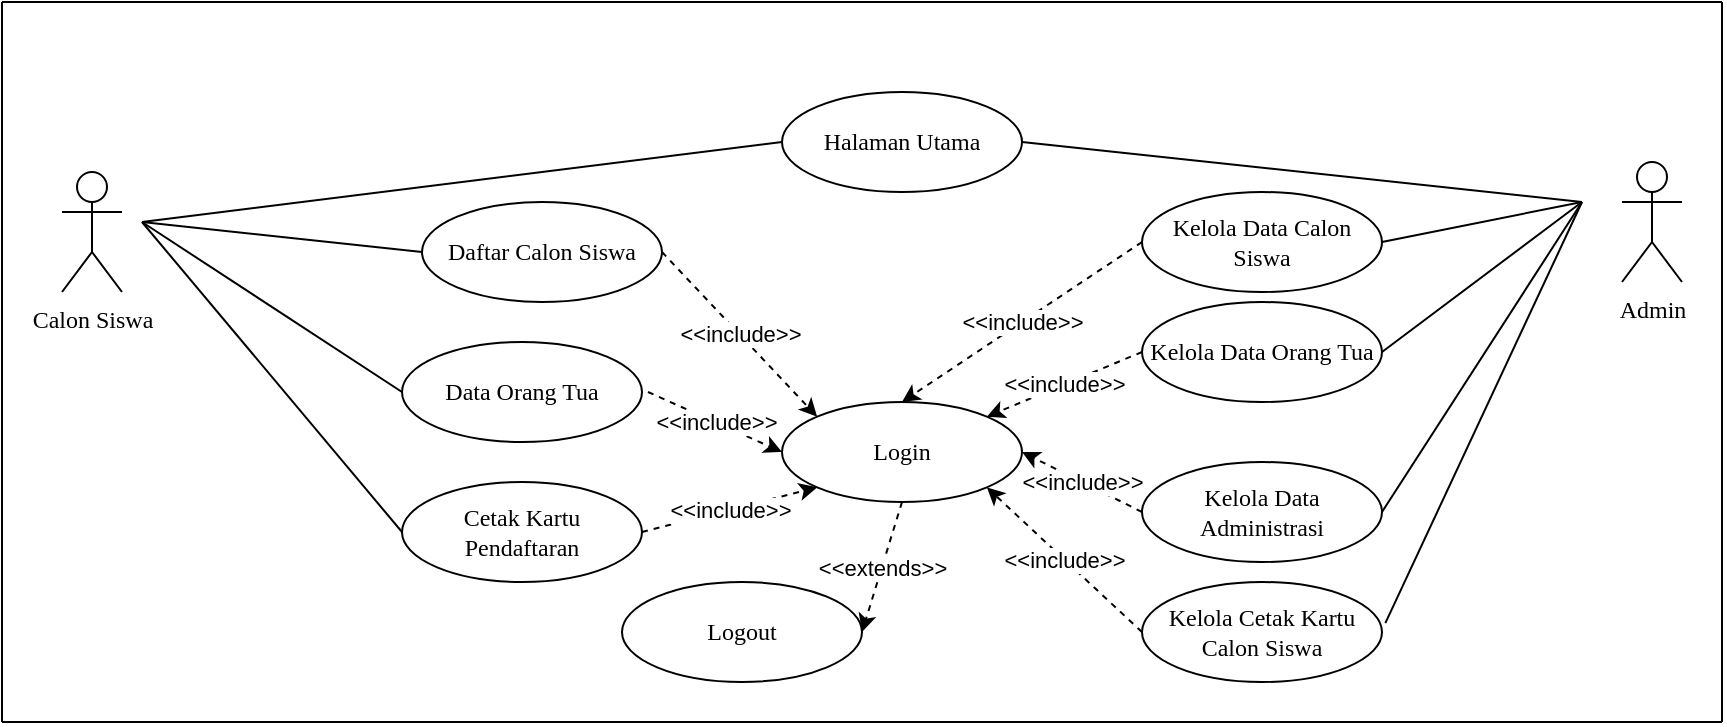 <mxfile version="13.9.9" type="device" pages="12"><diagram id="yIbI6OpTrgPkLdWMlWvD" name="UCD"><mxGraphModel dx="768" dy="482" grid="1" gridSize="10" guides="1" tooltips="1" connect="1" arrows="1" fold="1" page="1" pageScale="1" pageWidth="827" pageHeight="1169" math="0" shadow="0"><root><mxCell id="0"/><mxCell id="1" parent="0"/><mxCell id="n-JJDGW07J19Obc_TulB-1" value="Calon Siswa" style="shape=umlActor;verticalLabelPosition=bottom;verticalAlign=top;html=1;outlineConnect=0;fontFamily=Times New Roman;" vertex="1" parent="1"><mxGeometry x="40" y="165" width="30" height="60" as="geometry"/></mxCell><mxCell id="n-JJDGW07J19Obc_TulB-2" value="Halaman Utama" style="ellipse;whiteSpace=wrap;html=1;fontFamily=Times New Roman;" vertex="1" parent="1"><mxGeometry x="400" y="125" width="120" height="50" as="geometry"/></mxCell><mxCell id="n-JJDGW07J19Obc_TulB-3" value="Daftar Calon Siswa" style="ellipse;whiteSpace=wrap;html=1;fontFamily=Times New Roman;" vertex="1" parent="1"><mxGeometry x="220" y="180" width="120" height="50" as="geometry"/></mxCell><mxCell id="n-JJDGW07J19Obc_TulB-4" value="Login" style="ellipse;whiteSpace=wrap;html=1;fontFamily=Times New Roman;" vertex="1" parent="1"><mxGeometry x="400" y="280" width="120" height="50" as="geometry"/></mxCell><mxCell id="n-JJDGW07J19Obc_TulB-5" value="Data Orang Tua" style="ellipse;whiteSpace=wrap;html=1;fontFamily=Times New Roman;" vertex="1" parent="1"><mxGeometry x="210" y="250" width="120" height="50" as="geometry"/></mxCell><mxCell id="n-JJDGW07J19Obc_TulB-6" value="Cetak Kartu Pendaftaran" style="ellipse;whiteSpace=wrap;html=1;fontFamily=Times New Roman;" vertex="1" parent="1"><mxGeometry x="210" y="320" width="120" height="50" as="geometry"/></mxCell><mxCell id="n-JJDGW07J19Obc_TulB-7" value="" style="endArrow=none;html=1;fontFamily=Times New Roman;entryX=0;entryY=0.5;entryDx=0;entryDy=0;" edge="1" parent="1" target="n-JJDGW07J19Obc_TulB-2"><mxGeometry width="50" height="50" relative="1" as="geometry"><mxPoint x="80" y="190" as="sourcePoint"/><mxPoint x="150" y="140" as="targetPoint"/></mxGeometry></mxCell><mxCell id="n-JJDGW07J19Obc_TulB-8" value="" style="endArrow=none;html=1;fontFamily=Times New Roman;entryX=0;entryY=0.5;entryDx=0;entryDy=0;" edge="1" parent="1" target="n-JJDGW07J19Obc_TulB-3"><mxGeometry width="50" height="50" relative="1" as="geometry"><mxPoint x="80" y="190" as="sourcePoint"/><mxPoint x="160" y="200" as="targetPoint"/></mxGeometry></mxCell><mxCell id="n-JJDGW07J19Obc_TulB-9" value="" style="endArrow=none;html=1;fontFamily=Times New Roman;entryX=0;entryY=0.5;entryDx=0;entryDy=0;" edge="1" parent="1" target="n-JJDGW07J19Obc_TulB-5"><mxGeometry width="50" height="50" relative="1" as="geometry"><mxPoint x="80" y="190" as="sourcePoint"/><mxPoint x="180" y="240" as="targetPoint"/></mxGeometry></mxCell><mxCell id="n-JJDGW07J19Obc_TulB-10" value="" style="endArrow=none;html=1;fontFamily=Times New Roman;entryX=0;entryY=0.5;entryDx=0;entryDy=0;" edge="1" parent="1" target="n-JJDGW07J19Obc_TulB-6"><mxGeometry width="50" height="50" relative="1" as="geometry"><mxPoint x="80" y="190" as="sourcePoint"/><mxPoint x="190" y="300" as="targetPoint"/></mxGeometry></mxCell><mxCell id="n-JJDGW07J19Obc_TulB-11" value="" style="endArrow=classic;html=1;fontFamily=Times New Roman;dashed=1;entryX=0;entryY=1;entryDx=0;entryDy=0;exitX=1;exitY=0.5;exitDx=0;exitDy=0;" edge="1" parent="1" source="n-JJDGW07J19Obc_TulB-6" target="n-JJDGW07J19Obc_TulB-4"><mxGeometry relative="1" as="geometry"><mxPoint x="340" y="410" as="sourcePoint"/><mxPoint x="440" y="410" as="targetPoint"/></mxGeometry></mxCell><mxCell id="n-JJDGW07J19Obc_TulB-12" value="&amp;lt;&amp;lt;include&amp;gt;&amp;gt;" style="edgeLabel;resizable=0;html=1;align=center;verticalAlign=middle;" connectable="0" vertex="1" parent="n-JJDGW07J19Obc_TulB-11"><mxGeometry relative="1" as="geometry"/></mxCell><mxCell id="n-JJDGW07J19Obc_TulB-13" value="" style="endArrow=classic;html=1;fontFamily=Times New Roman;dashed=1;entryX=0;entryY=0.5;entryDx=0;entryDy=0;exitX=1.025;exitY=0.5;exitDx=0;exitDy=0;exitPerimeter=0;" edge="1" parent="1" source="n-JJDGW07J19Obc_TulB-5" target="n-JJDGW07J19Obc_TulB-4"><mxGeometry relative="1" as="geometry"><mxPoint x="330" y="315" as="sourcePoint"/><mxPoint x="424" y="205" as="targetPoint"/></mxGeometry></mxCell><mxCell id="n-JJDGW07J19Obc_TulB-14" value="&amp;lt;&amp;lt;include&amp;gt;&amp;gt;" style="edgeLabel;resizable=0;html=1;align=center;verticalAlign=middle;" connectable="0" vertex="1" parent="n-JJDGW07J19Obc_TulB-13"><mxGeometry relative="1" as="geometry"/></mxCell><mxCell id="n-JJDGW07J19Obc_TulB-15" value="" style="endArrow=classic;html=1;fontFamily=Times New Roman;dashed=1;entryX=0;entryY=0;entryDx=0;entryDy=0;exitX=1;exitY=0.5;exitDx=0;exitDy=0;" edge="1" parent="1" source="n-JJDGW07J19Obc_TulB-3" target="n-JJDGW07J19Obc_TulB-4"><mxGeometry relative="1" as="geometry"><mxPoint x="333" y="235" as="sourcePoint"/><mxPoint x="424.0" y="205" as="targetPoint"/></mxGeometry></mxCell><mxCell id="n-JJDGW07J19Obc_TulB-16" value="&amp;lt;&amp;lt;include&amp;gt;&amp;gt;" style="edgeLabel;resizable=0;html=1;align=center;verticalAlign=middle;" connectable="0" vertex="1" parent="n-JJDGW07J19Obc_TulB-15"><mxGeometry relative="1" as="geometry"/></mxCell><mxCell id="n-JJDGW07J19Obc_TulB-17" value="Admin" style="shape=umlActor;verticalLabelPosition=bottom;verticalAlign=top;html=1;outlineConnect=0;fontFamily=Times New Roman;" vertex="1" parent="1"><mxGeometry x="820" y="160" width="30" height="60" as="geometry"/></mxCell><mxCell id="n-JJDGW07J19Obc_TulB-18" value="" style="endArrow=none;html=1;fontFamily=Times New Roman;exitX=1;exitY=0.5;exitDx=0;exitDy=0;" edge="1" parent="1" source="n-JJDGW07J19Obc_TulB-2"><mxGeometry width="50" height="50" relative="1" as="geometry"><mxPoint x="590" y="210" as="sourcePoint"/><mxPoint x="800" y="180" as="targetPoint"/></mxGeometry></mxCell><mxCell id="n-JJDGW07J19Obc_TulB-19" value="Kelola Data Calon Siswa" style="ellipse;whiteSpace=wrap;html=1;fontFamily=Times New Roman;" vertex="1" parent="1"><mxGeometry x="580" y="175" width="120" height="50" as="geometry"/></mxCell><mxCell id="n-JJDGW07J19Obc_TulB-20" value="Kelola Data Orang Tua" style="ellipse;whiteSpace=wrap;html=1;fontFamily=Times New Roman;" vertex="1" parent="1"><mxGeometry x="580" y="230" width="120" height="50" as="geometry"/></mxCell><mxCell id="n-JJDGW07J19Obc_TulB-21" value="Kelola Data Administrasi" style="ellipse;whiteSpace=wrap;html=1;fontFamily=Times New Roman;" vertex="1" parent="1"><mxGeometry x="580" y="310" width="120" height="50" as="geometry"/></mxCell><mxCell id="n-JJDGW07J19Obc_TulB-22" value="Kelola Cetak Kartu Calon Siswa" style="ellipse;whiteSpace=wrap;html=1;fontFamily=Times New Roman;" vertex="1" parent="1"><mxGeometry x="580" y="370" width="120" height="50" as="geometry"/></mxCell><mxCell id="n-JJDGW07J19Obc_TulB-23" value="" style="endArrow=classic;html=1;fontFamily=Times New Roman;dashed=1;entryX=1;entryY=1;entryDx=0;entryDy=0;exitX=0;exitY=0.5;exitDx=0;exitDy=0;" edge="1" parent="1" source="n-JJDGW07J19Obc_TulB-22" target="n-JJDGW07J19Obc_TulB-4"><mxGeometry relative="1" as="geometry"><mxPoint x="330" y="315" as="sourcePoint"/><mxPoint x="427.574" y="252.678" as="targetPoint"/></mxGeometry></mxCell><mxCell id="n-JJDGW07J19Obc_TulB-24" value="&amp;lt;&amp;lt;include&amp;gt;&amp;gt;" style="edgeLabel;resizable=0;html=1;align=center;verticalAlign=middle;" connectable="0" vertex="1" parent="n-JJDGW07J19Obc_TulB-23"><mxGeometry relative="1" as="geometry"/></mxCell><mxCell id="n-JJDGW07J19Obc_TulB-25" value="" style="endArrow=classic;html=1;fontFamily=Times New Roman;dashed=1;entryX=1;entryY=0.5;entryDx=0;entryDy=0;exitX=0;exitY=0.5;exitDx=0;exitDy=0;" edge="1" parent="1" source="n-JJDGW07J19Obc_TulB-21" target="n-JJDGW07J19Obc_TulB-4"><mxGeometry relative="1" as="geometry"><mxPoint x="590" y="405" as="sourcePoint"/><mxPoint x="512.426" y="252.678" as="targetPoint"/></mxGeometry></mxCell><mxCell id="n-JJDGW07J19Obc_TulB-26" value="&amp;lt;&amp;lt;include&amp;gt;&amp;gt;" style="edgeLabel;resizable=0;html=1;align=center;verticalAlign=middle;" connectable="0" vertex="1" parent="n-JJDGW07J19Obc_TulB-25"><mxGeometry relative="1" as="geometry"/></mxCell><mxCell id="n-JJDGW07J19Obc_TulB-27" value="" style="endArrow=classic;html=1;fontFamily=Times New Roman;dashed=1;entryX=1;entryY=0;entryDx=0;entryDy=0;exitX=0;exitY=0.5;exitDx=0;exitDy=0;" edge="1" parent="1" source="n-JJDGW07J19Obc_TulB-20" target="n-JJDGW07J19Obc_TulB-4"><mxGeometry relative="1" as="geometry"><mxPoint x="590" y="345" as="sourcePoint"/><mxPoint x="530" y="235" as="targetPoint"/></mxGeometry></mxCell><mxCell id="n-JJDGW07J19Obc_TulB-28" value="&amp;lt;&amp;lt;include&amp;gt;&amp;gt;" style="edgeLabel;resizable=0;html=1;align=center;verticalAlign=middle;" connectable="0" vertex="1" parent="n-JJDGW07J19Obc_TulB-27"><mxGeometry relative="1" as="geometry"/></mxCell><mxCell id="n-JJDGW07J19Obc_TulB-29" value="" style="endArrow=classic;html=1;fontFamily=Times New Roman;dashed=1;entryX=0.5;entryY=0;entryDx=0;entryDy=0;exitX=0;exitY=0.5;exitDx=0;exitDy=0;" edge="1" parent="1" source="n-JJDGW07J19Obc_TulB-19" target="n-JJDGW07J19Obc_TulB-4"><mxGeometry relative="1" as="geometry"><mxPoint x="590.0" y="265" as="sourcePoint"/><mxPoint x="512.573" y="297.384" as="targetPoint"/></mxGeometry></mxCell><mxCell id="n-JJDGW07J19Obc_TulB-30" value="&amp;lt;&amp;lt;include&amp;gt;&amp;gt;" style="edgeLabel;resizable=0;html=1;align=center;verticalAlign=middle;" connectable="0" vertex="1" parent="n-JJDGW07J19Obc_TulB-29"><mxGeometry relative="1" as="geometry"/></mxCell><mxCell id="n-JJDGW07J19Obc_TulB-31" value="" style="endArrow=none;html=1;fontFamily=Times New Roman;" edge="1" parent="1"><mxGeometry width="50" height="50" relative="1" as="geometry"><mxPoint x="10" y="440" as="sourcePoint"/><mxPoint x="10" y="80" as="targetPoint"/></mxGeometry></mxCell><mxCell id="n-JJDGW07J19Obc_TulB-32" value="" style="endArrow=none;html=1;fontFamily=Times New Roman;" edge="1" parent="1"><mxGeometry width="50" height="50" relative="1" as="geometry"><mxPoint x="870" y="440" as="sourcePoint"/><mxPoint x="870" y="80" as="targetPoint"/></mxGeometry></mxCell><mxCell id="n-JJDGW07J19Obc_TulB-33" value="" style="endArrow=none;html=1;fontFamily=Times New Roman;" edge="1" parent="1"><mxGeometry width="50" height="50" relative="1" as="geometry"><mxPoint x="10" y="80" as="sourcePoint"/><mxPoint x="870" y="80" as="targetPoint"/></mxGeometry></mxCell><mxCell id="n-JJDGW07J19Obc_TulB-34" value="" style="endArrow=none;html=1;fontFamily=Times New Roman;" edge="1" parent="1"><mxGeometry width="50" height="50" relative="1" as="geometry"><mxPoint x="10" y="440" as="sourcePoint"/><mxPoint x="870" y="440" as="targetPoint"/></mxGeometry></mxCell><mxCell id="n-JJDGW07J19Obc_TulB-35" value="" style="endArrow=none;html=1;fontFamily=Times New Roman;exitX=1;exitY=0.5;exitDx=0;exitDy=0;" edge="1" parent="1" source="n-JJDGW07J19Obc_TulB-19"><mxGeometry width="50" height="50" relative="1" as="geometry"><mxPoint x="530" y="160" as="sourcePoint"/><mxPoint x="800" y="180" as="targetPoint"/></mxGeometry></mxCell><mxCell id="n-JJDGW07J19Obc_TulB-36" value="" style="endArrow=none;html=1;fontFamily=Times New Roman;exitX=1;exitY=0.5;exitDx=0;exitDy=0;" edge="1" parent="1" source="n-JJDGW07J19Obc_TulB-20"><mxGeometry width="50" height="50" relative="1" as="geometry"><mxPoint x="710" y="210" as="sourcePoint"/><mxPoint x="800" y="180" as="targetPoint"/></mxGeometry></mxCell><mxCell id="n-JJDGW07J19Obc_TulB-37" value="" style="endArrow=none;html=1;fontFamily=Times New Roman;exitX=1;exitY=0.5;exitDx=0;exitDy=0;" edge="1" parent="1" source="n-JJDGW07J19Obc_TulB-21"><mxGeometry width="50" height="50" relative="1" as="geometry"><mxPoint x="710" y="265" as="sourcePoint"/><mxPoint x="800" y="180" as="targetPoint"/></mxGeometry></mxCell><mxCell id="n-JJDGW07J19Obc_TulB-38" value="" style="endArrow=none;html=1;fontFamily=Times New Roman;exitX=1.014;exitY=0.411;exitDx=0;exitDy=0;exitPerimeter=0;" edge="1" parent="1" source="n-JJDGW07J19Obc_TulB-22"><mxGeometry width="50" height="50" relative="1" as="geometry"><mxPoint x="710" y="345" as="sourcePoint"/><mxPoint x="800" y="180" as="targetPoint"/></mxGeometry></mxCell><mxCell id="n-JJDGW07J19Obc_TulB-39" value="Logout" style="ellipse;whiteSpace=wrap;html=1;fontFamily=Times New Roman;" vertex="1" parent="1"><mxGeometry x="320" y="370" width="120" height="50" as="geometry"/></mxCell><mxCell id="n-JJDGW07J19Obc_TulB-40" value="" style="endArrow=classic;html=1;fontFamily=Times New Roman;dashed=1;entryX=1;entryY=0.5;entryDx=0;entryDy=0;exitX=0.5;exitY=1;exitDx=0;exitDy=0;" edge="1" parent="1" source="n-JJDGW07J19Obc_TulB-4" target="n-JJDGW07J19Obc_TulB-39"><mxGeometry relative="1" as="geometry"><mxPoint x="590" y="405.0" as="sourcePoint"/><mxPoint x="512.573" y="332.616" as="targetPoint"/></mxGeometry></mxCell><mxCell id="n-JJDGW07J19Obc_TulB-41" value="&amp;lt;&amp;lt;extends&amp;gt;&amp;gt;" style="edgeLabel;resizable=0;html=1;align=center;verticalAlign=middle;" connectable="0" vertex="1" parent="n-JJDGW07J19Obc_TulB-40"><mxGeometry relative="1" as="geometry"/></mxCell></root></mxGraphModel></diagram><diagram id="cL0x_9DAv-lwf251ZZq3" name="CD"><mxGraphModel dx="904" dy="1736" grid="1" gridSize="10" guides="1" tooltips="1" connect="1" arrows="1" fold="1" page="1" pageScale="1" pageWidth="827" pageHeight="1169" math="0" shadow="0"><root><mxCell id="qASibwrgM-PIehKXIOjX-0"/><mxCell id="qASibwrgM-PIehKXIOjX-1" parent="qASibwrgM-PIehKXIOjX-0"/><mxCell id="qASibwrgM-PIehKXIOjX-2" value="adminstrasi" style="swimlane;fontStyle=1;align=center;verticalAlign=top;childLayout=stackLayout;horizontal=1;startSize=26;horizontalStack=0;resizeParent=1;resizeParentMax=0;resizeLast=0;collapsible=1;marginBottom=0;fontSize=16;" vertex="1" parent="qASibwrgM-PIehKXIOjX-1"><mxGeometry x="110" y="-740" width="237" height="294" as="geometry"/></mxCell><mxCell id="qASibwrgM-PIehKXIOjX-3" value="+ id_administrasi : int (11)" style="text;align=left;verticalAlign=top;spacingLeft=4;spacingRight=4;overflow=hidden;rotatable=0;points=[[0,0.5],[1,0.5]];portConstraint=eastwest;fontSize=16;" vertex="1" parent="qASibwrgM-PIehKXIOjX-2"><mxGeometry y="26" width="237" height="26" as="geometry"/></mxCell><mxCell id="qASibwrgM-PIehKXIOjX-4" value="+ id_identitas_siswa : int (11)" style="text;align=left;verticalAlign=top;spacingLeft=4;spacingRight=4;overflow=hidden;rotatable=0;points=[[0,0.5],[1,0.5]];portConstraint=eastwest;fontSize=16;" vertex="1" parent="qASibwrgM-PIehKXIOjX-2"><mxGeometry y="52" width="237" height="26" as="geometry"/></mxCell><mxCell id="qASibwrgM-PIehKXIOjX-5" value="+ harga : int(16)" style="text;align=left;verticalAlign=top;spacingLeft=4;spacingRight=4;overflow=hidden;rotatable=0;points=[[0,0.5],[1,0.5]];portConstraint=eastwest;fontSize=16;" vertex="1" parent="qASibwrgM-PIehKXIOjX-2"><mxGeometry y="78" width="237" height="26" as="geometry"/></mxCell><mxCell id="qASibwrgM-PIehKXIOjX-6" value="+ status : enum" style="text;align=left;verticalAlign=top;spacingLeft=4;spacingRight=4;overflow=hidden;rotatable=0;points=[[0,0.5],[1,0.5]];portConstraint=eastwest;fontSize=16;" vertex="1" parent="qASibwrgM-PIehKXIOjX-2"><mxGeometry y="104" width="237" height="26" as="geometry"/></mxCell><mxCell id="qASibwrgM-PIehKXIOjX-7" value="+ tgl_buat : datetime" style="text;align=left;verticalAlign=top;spacingLeft=4;spacingRight=4;overflow=hidden;rotatable=0;points=[[0,0.5],[1,0.5]];portConstraint=eastwest;fontSize=16;" vertex="1" parent="qASibwrgM-PIehKXIOjX-2"><mxGeometry y="130" width="237" height="26" as="geometry"/></mxCell><mxCell id="qASibwrgM-PIehKXIOjX-8" value="+ tgl_ubah : timestamp" style="text;align=left;verticalAlign=top;spacingLeft=4;spacingRight=4;overflow=hidden;rotatable=0;points=[[0,0.5],[1,0.5]];portConstraint=eastwest;fontSize=16;" vertex="1" parent="qASibwrgM-PIehKXIOjX-2"><mxGeometry y="156" width="237" height="26" as="geometry"/></mxCell><mxCell id="qASibwrgM-PIehKXIOjX-9" value="" style="line;strokeWidth=1;align=left;verticalAlign=middle;spacingTop=-1;spacingLeft=3;spacingRight=3;rotatable=0;labelPosition=right;points=[];portConstraint=eastwest;fontSize=16;" vertex="1" parent="qASibwrgM-PIehKXIOjX-2"><mxGeometry y="182" width="237" height="8" as="geometry"/></mxCell><mxCell id="qASibwrgM-PIehKXIOjX-10" value="+ edit()&#10;" style="text;align=left;verticalAlign=top;spacingLeft=4;spacingRight=4;overflow=hidden;rotatable=0;points=[[0,0.5],[1,0.5]];portConstraint=eastwest;fontSize=16;" vertex="1" parent="qASibwrgM-PIehKXIOjX-2"><mxGeometry y="190" width="237" height="26" as="geometry"/></mxCell><mxCell id="qASibwrgM-PIehKXIOjX-11" value="+ simpan()" style="text;align=left;verticalAlign=top;spacingLeft=4;spacingRight=4;overflow=hidden;rotatable=0;points=[[0,0.5],[1,0.5]];portConstraint=eastwest;fontSize=16;" vertex="1" parent="qASibwrgM-PIehKXIOjX-2"><mxGeometry y="216" width="237" height="26" as="geometry"/></mxCell><mxCell id="qASibwrgM-PIehKXIOjX-12" value="+ tambah()" style="text;align=left;verticalAlign=top;spacingLeft=4;spacingRight=4;overflow=hidden;rotatable=0;points=[[0,0.5],[1,0.5]];portConstraint=eastwest;fontSize=16;" vertex="1" parent="qASibwrgM-PIehKXIOjX-2"><mxGeometry y="242" width="237" height="26" as="geometry"/></mxCell><mxCell id="qASibwrgM-PIehKXIOjX-13" value="+ hapus()" style="text;align=left;verticalAlign=top;spacingLeft=4;spacingRight=4;overflow=hidden;rotatable=0;points=[[0,0.5],[1,0.5]];portConstraint=eastwest;fontSize=16;" vertex="1" parent="qASibwrgM-PIehKXIOjX-2"><mxGeometry y="268" width="237" height="26" as="geometry"/></mxCell><mxCell id="qASibwrgM-PIehKXIOjX-14" value="identitas_siswa" style="swimlane;fontStyle=1;align=center;verticalAlign=top;childLayout=stackLayout;horizontal=1;startSize=26;horizontalStack=0;resizeParent=1;resizeParentMax=0;resizeLast=0;collapsible=1;marginBottom=0;fontSize=16;" vertex="1" parent="qASibwrgM-PIehKXIOjX-1"><mxGeometry x="460" y="-740" width="250" height="892" as="geometry"/></mxCell><mxCell id="qASibwrgM-PIehKXIOjX-15" value="+ id_identitas_siswa : int (11)" style="text;align=left;verticalAlign=top;spacingLeft=4;spacingRight=4;overflow=hidden;rotatable=0;points=[[0,0.5],[1,0.5]];portConstraint=eastwest;fontSize=16;" vertex="1" parent="qASibwrgM-PIehKXIOjX-14"><mxGeometry y="26" width="250" height="26" as="geometry"/></mxCell><mxCell id="qASibwrgM-PIehKXIOjX-97" value="+ nisn: varchar (15)" style="text;align=left;verticalAlign=top;spacingLeft=4;spacingRight=4;overflow=hidden;rotatable=0;points=[[0,0.5],[1,0.5]];portConstraint=eastwest;fontSize=16;" vertex="1" parent="qASibwrgM-PIehKXIOjX-14"><mxGeometry y="52" width="250" height="26" as="geometry"/></mxCell><mxCell id="qASibwrgM-PIehKXIOjX-17" value="+ no_kk: varchar (20)" style="text;align=left;verticalAlign=top;spacingLeft=4;spacingRight=4;overflow=hidden;rotatable=0;points=[[0,0.5],[1,0.5]];portConstraint=eastwest;fontSize=16;" vertex="1" parent="qASibwrgM-PIehKXIOjX-14"><mxGeometry y="78" width="250" height="26" as="geometry"/></mxCell><mxCell id="qASibwrgM-PIehKXIOjX-16" value="+ nik : varchar (16)" style="text;align=left;verticalAlign=top;spacingLeft=4;spacingRight=4;overflow=hidden;rotatable=0;points=[[0,0.5],[1,0.5]];portConstraint=eastwest;fontSize=16;" vertex="1" parent="qASibwrgM-PIehKXIOjX-14"><mxGeometry y="104" width="250" height="26" as="geometry"/></mxCell><mxCell id="qASibwrgM-PIehKXIOjX-18" value="+ nama_panggilan : text" style="text;align=left;verticalAlign=top;spacingLeft=4;spacingRight=4;overflow=hidden;rotatable=0;points=[[0,0.5],[1,0.5]];portConstraint=eastwest;fontSize=16;" vertex="1" parent="qASibwrgM-PIehKXIOjX-14"><mxGeometry y="130" width="250" height="26" as="geometry"/></mxCell><mxCell id="qASibwrgM-PIehKXIOjX-19" value="+ nama_peserta_didik : text" style="text;align=left;verticalAlign=top;spacingLeft=4;spacingRight=4;overflow=hidden;rotatable=0;points=[[0,0.5],[1,0.5]];portConstraint=eastwest;fontSize=16;" vertex="1" parent="qASibwrgM-PIehKXIOjX-14"><mxGeometry y="156" width="250" height="26" as="geometry"/></mxCell><mxCell id="qASibwrgM-PIehKXIOjX-20" value="+ tempat_lahir : varchar(30)" style="text;align=left;verticalAlign=top;spacingLeft=4;spacingRight=4;overflow=hidden;rotatable=0;points=[[0,0.5],[1,0.5]];portConstraint=eastwest;fontSize=16;" vertex="1" parent="qASibwrgM-PIehKXIOjX-14"><mxGeometry y="182" width="250" height="26" as="geometry"/></mxCell><mxCell id="qASibwrgM-PIehKXIOjX-21" value="+ tanggal_lahir : date" style="text;align=left;verticalAlign=top;spacingLeft=4;spacingRight=4;overflow=hidden;rotatable=0;points=[[0,0.5],[1,0.5]];portConstraint=eastwest;fontSize=16;" vertex="1" parent="qASibwrgM-PIehKXIOjX-14"><mxGeometry y="208" width="250" height="26" as="geometry"/></mxCell><mxCell id="qASibwrgM-PIehKXIOjX-22" value="+ jenis_kelamin : enum" style="text;align=left;verticalAlign=top;spacingLeft=4;spacingRight=4;overflow=hidden;rotatable=0;points=[[0,0.5],[1,0.5]];portConstraint=eastwest;fontSize=16;" vertex="1" parent="qASibwrgM-PIehKXIOjX-14"><mxGeometry y="234" width="250" height="26" as="geometry"/></mxCell><mxCell id="qASibwrgM-PIehKXIOjX-98" value="+ agama: varchar(9)" style="text;align=left;verticalAlign=top;spacingLeft=4;spacingRight=4;overflow=hidden;rotatable=0;points=[[0,0.5],[1,0.5]];portConstraint=eastwest;fontSize=16;" vertex="1" parent="qASibwrgM-PIehKXIOjX-14"><mxGeometry y="260" width="250" height="26" as="geometry"/></mxCell><mxCell id="qASibwrgM-PIehKXIOjX-23" value="+ gol_darah: varchar(5)" style="text;align=left;verticalAlign=top;spacingLeft=4;spacingRight=4;overflow=hidden;rotatable=0;points=[[0,0.5],[1,0.5]];portConstraint=eastwest;fontSize=16;" vertex="1" parent="qASibwrgM-PIehKXIOjX-14"><mxGeometry y="286" width="250" height="26" as="geometry"/></mxCell><mxCell id="qASibwrgM-PIehKXIOjX-100" value="+ tinggi_badan: varchar(4)" style="text;align=left;verticalAlign=top;spacingLeft=4;spacingRight=4;overflow=hidden;rotatable=0;points=[[0,0.5],[1,0.5]];portConstraint=eastwest;fontSize=16;" vertex="1" parent="qASibwrgM-PIehKXIOjX-14"><mxGeometry y="312" width="250" height="26" as="geometry"/></mxCell><mxCell id="qASibwrgM-PIehKXIOjX-99" value="+ berat_badan: varchar(3)" style="text;align=left;verticalAlign=top;spacingLeft=4;spacingRight=4;overflow=hidden;rotatable=0;points=[[0,0.5],[1,0.5]];portConstraint=eastwest;fontSize=16;" vertex="1" parent="qASibwrgM-PIehKXIOjX-14"><mxGeometry y="338" width="250" height="26" as="geometry"/></mxCell><mxCell id="qASibwrgM-PIehKXIOjX-24" value="+ status_anak: varchar(12)" style="text;align=left;verticalAlign=top;spacingLeft=4;spacingRight=4;overflow=hidden;rotatable=0;points=[[0,0.5],[1,0.5]];portConstraint=eastwest;fontSize=16;" vertex="1" parent="qASibwrgM-PIehKXIOjX-14"><mxGeometry y="364" width="250" height="26" as="geometry"/></mxCell><mxCell id="qASibwrgM-PIehKXIOjX-101" value="+ anak_ke : int(2)" style="text;align=left;verticalAlign=top;spacingLeft=4;spacingRight=4;overflow=hidden;rotatable=0;points=[[0,0.5],[1,0.5]];portConstraint=eastwest;fontSize=16;" vertex="1" parent="qASibwrgM-PIehKXIOjX-14"><mxGeometry y="390" width="250" height="26" as="geometry"/></mxCell><mxCell id="qASibwrgM-PIehKXIOjX-25" value="+ jml_saudara : int(2)" style="text;align=left;verticalAlign=top;spacingLeft=4;spacingRight=4;overflow=hidden;rotatable=0;points=[[0,0.5],[1,0.5]];portConstraint=eastwest;fontSize=16;" vertex="1" parent="qASibwrgM-PIehKXIOjX-14"><mxGeometry y="416" width="250" height="26" as="geometry"/></mxCell><mxCell id="qASibwrgM-PIehKXIOjX-102" value="+ jenis_tinggal: int(2)" style="text;align=left;verticalAlign=top;spacingLeft=4;spacingRight=4;overflow=hidden;rotatable=0;points=[[0,0.5],[1,0.5]];portConstraint=eastwest;fontSize=16;" vertex="1" parent="qASibwrgM-PIehKXIOjX-14"><mxGeometry y="442" width="250" height="26" as="geometry"/></mxCell><mxCell id="qASibwrgM-PIehKXIOjX-26" value="+ alamat_tinggal : text" style="text;align=left;verticalAlign=top;spacingLeft=4;spacingRight=4;overflow=hidden;rotatable=0;points=[[0,0.5],[1,0.5]];portConstraint=eastwest;fontSize=16;" vertex="1" parent="qASibwrgM-PIehKXIOjX-14"><mxGeometry y="468" width="250" height="26" as="geometry"/></mxCell><mxCell id="qASibwrgM-PIehKXIOjX-27" value="+ provinsi_tinggal : varchar(30)" style="text;align=left;verticalAlign=top;spacingLeft=4;spacingRight=4;overflow=hidden;rotatable=0;points=[[0,0.5],[1,0.5]];portConstraint=eastwest;fontSize=16;" vertex="1" parent="qASibwrgM-PIehKXIOjX-14"><mxGeometry y="494" width="250" height="26" as="geometry"/></mxCell><mxCell id="qASibwrgM-PIehKXIOjX-28" value="+ kab_kota_tinggal : varchar(30)" style="text;align=left;verticalAlign=top;spacingLeft=4;spacingRight=4;overflow=hidden;rotatable=0;points=[[0,0.5],[1,0.5]];portConstraint=eastwest;fontSize=16;" vertex="1" parent="qASibwrgM-PIehKXIOjX-14"><mxGeometry y="520" width="250" height="26" as="geometry"/></mxCell><mxCell id="qASibwrgM-PIehKXIOjX-29" value="+ kec_tinggal : varchar(30)" style="text;align=left;verticalAlign=top;spacingLeft=4;spacingRight=4;overflow=hidden;rotatable=0;points=[[0,0.5],[1,0.5]];portConstraint=eastwest;fontSize=16;" vertex="1" parent="qASibwrgM-PIehKXIOjX-14"><mxGeometry y="546" width="250" height="26" as="geometry"/></mxCell><mxCell id="qASibwrgM-PIehKXIOjX-30" value="+ kelurahan_tinggal : varchar(30)" style="text;align=left;verticalAlign=top;spacingLeft=4;spacingRight=4;overflow=hidden;rotatable=0;points=[[0,0.5],[1,0.5]];portConstraint=eastwest;fontSize=16;" vertex="1" parent="qASibwrgM-PIehKXIOjX-14"><mxGeometry y="572" width="250" height="26" as="geometry"/></mxCell><mxCell id="qASibwrgM-PIehKXIOjX-31" value="+ kode_pos : varchar(6)" style="text;align=left;verticalAlign=top;spacingLeft=4;spacingRight=4;overflow=hidden;rotatable=0;points=[[0,0.5],[1,0.5]];portConstraint=eastwest;fontSize=16;" vertex="1" parent="qASibwrgM-PIehKXIOjX-14"><mxGeometry y="598" width="250" height="26" as="geometry"/></mxCell><mxCell id="qASibwrgM-PIehKXIOjX-103" value="+ jarak_ke_sekolah: varchar(5)" style="text;align=left;verticalAlign=top;spacingLeft=4;spacingRight=4;overflow=hidden;rotatable=0;points=[[0,0.5],[1,0.5]];portConstraint=eastwest;fontSize=16;" vertex="1" parent="qASibwrgM-PIehKXIOjX-14"><mxGeometry y="624" width="250" height="26" as="geometry"/></mxCell><mxCell id="qASibwrgM-PIehKXIOjX-104" value="+ riwayat_penyakit: text" style="text;align=left;verticalAlign=top;spacingLeft=4;spacingRight=4;overflow=hidden;rotatable=0;points=[[0,0.5],[1,0.5]];portConstraint=eastwest;fontSize=16;" vertex="1" parent="qASibwrgM-PIehKXIOjX-14"><mxGeometry y="650" width="250" height="26" as="geometry"/></mxCell><mxCell id="qASibwrgM-PIehKXIOjX-32" value="+ status_ortu : tinyint(1)" style="text;align=left;verticalAlign=top;spacingLeft=4;spacingRight=4;overflow=hidden;rotatable=0;points=[[0,0.5],[1,0.5]];portConstraint=eastwest;fontSize=16;" vertex="1" parent="qASibwrgM-PIehKXIOjX-14"><mxGeometry y="676" width="250" height="26" as="geometry"/></mxCell><mxCell id="qASibwrgM-PIehKXIOjX-33" value="+ status_administrasi tinyint(1)" style="text;align=left;verticalAlign=top;spacingLeft=4;spacingRight=4;overflow=hidden;rotatable=0;points=[[0,0.5],[1,0.5]];portConstraint=eastwest;fontSize=16;" vertex="1" parent="qASibwrgM-PIehKXIOjX-14"><mxGeometry y="702" width="250" height="26" as="geometry"/></mxCell><mxCell id="qASibwrgM-PIehKXIOjX-34" value="+ tgl_ubah : timestamp" style="text;align=left;verticalAlign=top;spacingLeft=4;spacingRight=4;overflow=hidden;rotatable=0;points=[[0,0.5],[1,0.5]];portConstraint=eastwest;fontSize=16;" vertex="1" parent="qASibwrgM-PIehKXIOjX-14"><mxGeometry y="728" width="250" height="26" as="geometry"/></mxCell><mxCell id="qASibwrgM-PIehKXIOjX-35" value="+ tgl_buat : datetime" style="text;align=left;verticalAlign=top;spacingLeft=4;spacingRight=4;overflow=hidden;rotatable=0;points=[[0,0.5],[1,0.5]];portConstraint=eastwest;fontSize=16;" vertex="1" parent="qASibwrgM-PIehKXIOjX-14"><mxGeometry y="754" width="250" height="26" as="geometry"/></mxCell><mxCell id="qASibwrgM-PIehKXIOjX-36" value="" style="line;strokeWidth=1;align=left;verticalAlign=middle;spacingTop=-1;spacingLeft=3;spacingRight=3;rotatable=0;labelPosition=right;points=[];portConstraint=eastwest;fontSize=16;" vertex="1" parent="qASibwrgM-PIehKXIOjX-14"><mxGeometry y="780" width="250" height="8" as="geometry"/></mxCell><mxCell id="qASibwrgM-PIehKXIOjX-37" value="+ edit()&#10;" style="text;align=left;verticalAlign=top;spacingLeft=4;spacingRight=4;overflow=hidden;rotatable=0;points=[[0,0.5],[1,0.5]];portConstraint=eastwest;fontSize=16;" vertex="1" parent="qASibwrgM-PIehKXIOjX-14"><mxGeometry y="788" width="250" height="26" as="geometry"/></mxCell><mxCell id="qASibwrgM-PIehKXIOjX-38" value="+ simpan()" style="text;align=left;verticalAlign=top;spacingLeft=4;spacingRight=4;overflow=hidden;rotatable=0;points=[[0,0.5],[1,0.5]];portConstraint=eastwest;fontSize=16;" vertex="1" parent="qASibwrgM-PIehKXIOjX-14"><mxGeometry y="814" width="250" height="26" as="geometry"/></mxCell><mxCell id="qASibwrgM-PIehKXIOjX-39" value="+ tambah()" style="text;align=left;verticalAlign=top;spacingLeft=4;spacingRight=4;overflow=hidden;rotatable=0;points=[[0,0.5],[1,0.5]];portConstraint=eastwest;fontSize=16;" vertex="1" parent="qASibwrgM-PIehKXIOjX-14"><mxGeometry y="840" width="250" height="26" as="geometry"/></mxCell><mxCell id="qASibwrgM-PIehKXIOjX-40" value="+ hapus()" style="text;align=left;verticalAlign=top;spacingLeft=4;spacingRight=4;overflow=hidden;rotatable=0;points=[[0,0.5],[1,0.5]];portConstraint=eastwest;fontSize=16;" vertex="1" parent="qASibwrgM-PIehKXIOjX-14"><mxGeometry y="866" width="250" height="26" as="geometry"/></mxCell><mxCell id="qASibwrgM-PIehKXIOjX-41" value="orang_tua_wali" style="swimlane;fontStyle=1;align=center;verticalAlign=top;childLayout=stackLayout;horizontal=1;startSize=26;horizontalStack=0;resizeParent=1;resizeParentMax=0;resizeLast=0;collapsible=1;marginBottom=0;fontSize=16;" vertex="1" parent="qASibwrgM-PIehKXIOjX-1"><mxGeometry x="810" y="-740" width="310" height="866" as="geometry"/></mxCell><mxCell id="qASibwrgM-PIehKXIOjX-42" value="+ id_orang_tua_wali : int(11)" style="text;align=left;verticalAlign=top;spacingLeft=4;spacingRight=4;overflow=hidden;rotatable=0;points=[[0,0.5],[1,0.5]];portConstraint=eastwest;fontSize=16;" vertex="1" parent="qASibwrgM-PIehKXIOjX-41"><mxGeometry y="26" width="310" height="26" as="geometry"/></mxCell><mxCell id="qASibwrgM-PIehKXIOjX-43" value="+ id_identitas_siswa : int (11)" style="text;align=left;verticalAlign=top;spacingLeft=4;spacingRight=4;overflow=hidden;rotatable=0;points=[[0,0.5],[1,0.5]];portConstraint=eastwest;fontSize=16;" vertex="1" parent="qASibwrgM-PIehKXIOjX-41"><mxGeometry y="52" width="310" height="26" as="geometry"/></mxCell><mxCell id="qASibwrgM-PIehKXIOjX-44" value="+ nama_ayah : varchar(30)" style="text;align=left;verticalAlign=top;spacingLeft=4;spacingRight=4;overflow=hidden;rotatable=0;points=[[0,0.5],[1,0.5]];portConstraint=eastwest;fontSize=16;" vertex="1" parent="qASibwrgM-PIehKXIOjX-41"><mxGeometry y="78" width="310" height="26" as="geometry"/></mxCell><mxCell id="qASibwrgM-PIehKXIOjX-45" value="+ status_ayah : varchar(10)" style="text;align=left;verticalAlign=top;spacingLeft=4;spacingRight=4;overflow=hidden;rotatable=0;points=[[0,0.5],[1,0.5]];portConstraint=eastwest;fontSize=16;" vertex="1" parent="qASibwrgM-PIehKXIOjX-41"><mxGeometry y="104" width="310" height="26" as="geometry"/></mxCell><mxCell id="qASibwrgM-PIehKXIOjX-46" value="+ tgl_lahir_ayah : date" style="text;align=left;verticalAlign=top;spacingLeft=4;spacingRight=4;overflow=hidden;rotatable=0;points=[[0,0.5],[1,0.5]];portConstraint=eastwest;fontSize=16;" vertex="1" parent="qASibwrgM-PIehKXIOjX-41"><mxGeometry y="130" width="310" height="26" as="geometry"/></mxCell><mxCell id="qASibwrgM-PIehKXIOjX-47" value="+ telepon_ayah : varchar(14)" style="text;align=left;verticalAlign=top;spacingLeft=4;spacingRight=4;overflow=hidden;rotatable=0;points=[[0,0.5],[1,0.5]];portConstraint=eastwest;fontSize=16;" vertex="1" parent="qASibwrgM-PIehKXIOjX-41"><mxGeometry y="156" width="310" height="26" as="geometry"/></mxCell><mxCell id="qASibwrgM-PIehKXIOjX-48" value="+ pendidikan_terakhir_ayah : varchar(20)" style="text;align=left;verticalAlign=top;spacingLeft=4;spacingRight=4;overflow=hidden;rotatable=0;points=[[0,0.5],[1,0.5]];portConstraint=eastwest;fontSize=16;" vertex="1" parent="qASibwrgM-PIehKXIOjX-41"><mxGeometry y="182" width="310" height="26" as="geometry"/></mxCell><mxCell id="qASibwrgM-PIehKXIOjX-49" value="+ pekerjaan_ayah : varchar(30)" style="text;align=left;verticalAlign=top;spacingLeft=4;spacingRight=4;overflow=hidden;rotatable=0;points=[[0,0.5],[1,0.5]];portConstraint=eastwest;fontSize=16;" vertex="1" parent="qASibwrgM-PIehKXIOjX-41"><mxGeometry y="208" width="310" height="26" as="geometry"/></mxCell><mxCell id="qASibwrgM-PIehKXIOjX-50" value="+ penghasilan_ayah : varchar(10)" style="text;align=left;verticalAlign=top;spacingLeft=4;spacingRight=4;overflow=hidden;rotatable=0;points=[[0,0.5],[1,0.5]];portConstraint=eastwest;fontSize=16;" vertex="1" parent="qASibwrgM-PIehKXIOjX-41"><mxGeometry y="234" width="310" height="26" as="geometry"/></mxCell><mxCell id="qASibwrgM-PIehKXIOjX-51" value="+ alamat_ayah : varchar(165)" style="text;align=left;verticalAlign=top;spacingLeft=4;spacingRight=4;overflow=hidden;rotatable=0;points=[[0,0.5],[1,0.5]];portConstraint=eastwest;fontSize=16;" vertex="1" parent="qASibwrgM-PIehKXIOjX-41"><mxGeometry y="260" width="310" height="26" as="geometry"/></mxCell><mxCell id="qASibwrgM-PIehKXIOjX-52" value="+ nama_ibu : varchar(30)" style="text;align=left;verticalAlign=top;spacingLeft=4;spacingRight=4;overflow=hidden;rotatable=0;points=[[0,0.5],[1,0.5]];portConstraint=eastwest;fontSize=16;" vertex="1" parent="qASibwrgM-PIehKXIOjX-41"><mxGeometry y="286" width="310" height="26" as="geometry"/></mxCell><mxCell id="qASibwrgM-PIehKXIOjX-53" value="+ status_ibu : varchar(10)" style="text;align=left;verticalAlign=top;spacingLeft=4;spacingRight=4;overflow=hidden;rotatable=0;points=[[0,0.5],[1,0.5]];portConstraint=eastwest;fontSize=16;" vertex="1" parent="qASibwrgM-PIehKXIOjX-41"><mxGeometry y="312" width="310" height="26" as="geometry"/></mxCell><mxCell id="qASibwrgM-PIehKXIOjX-54" value="+ tgl_lahir_ibu : date" style="text;align=left;verticalAlign=top;spacingLeft=4;spacingRight=4;overflow=hidden;rotatable=0;points=[[0,0.5],[1,0.5]];portConstraint=eastwest;fontSize=16;" vertex="1" parent="qASibwrgM-PIehKXIOjX-41"><mxGeometry y="338" width="310" height="26" as="geometry"/></mxCell><mxCell id="qASibwrgM-PIehKXIOjX-55" value="+ telepon_ibu : varchar(14)" style="text;align=left;verticalAlign=top;spacingLeft=4;spacingRight=4;overflow=hidden;rotatable=0;points=[[0,0.5],[1,0.5]];portConstraint=eastwest;fontSize=16;" vertex="1" parent="qASibwrgM-PIehKXIOjX-41"><mxGeometry y="364" width="310" height="26" as="geometry"/></mxCell><mxCell id="qASibwrgM-PIehKXIOjX-56" value="+ pendidikan_terakhir_ibu : varchar(20)" style="text;align=left;verticalAlign=top;spacingLeft=4;spacingRight=4;overflow=hidden;rotatable=0;points=[[0,0.5],[1,0.5]];portConstraint=eastwest;fontSize=16;" vertex="1" parent="qASibwrgM-PIehKXIOjX-41"><mxGeometry y="390" width="310" height="26" as="geometry"/></mxCell><mxCell id="qASibwrgM-PIehKXIOjX-57" value="+ pekerjaan_ibu : varchar(30)" style="text;align=left;verticalAlign=top;spacingLeft=4;spacingRight=4;overflow=hidden;rotatable=0;points=[[0,0.5],[1,0.5]];portConstraint=eastwest;fontSize=16;" vertex="1" parent="qASibwrgM-PIehKXIOjX-41"><mxGeometry y="416" width="310" height="26" as="geometry"/></mxCell><mxCell id="qASibwrgM-PIehKXIOjX-58" value="+ penghasilan_ibu : varchar(10)" style="text;align=left;verticalAlign=top;spacingLeft=4;spacingRight=4;overflow=hidden;rotatable=0;points=[[0,0.5],[1,0.5]];portConstraint=eastwest;fontSize=16;" vertex="1" parent="qASibwrgM-PIehKXIOjX-41"><mxGeometry y="442" width="310" height="26" as="geometry"/></mxCell><mxCell id="qASibwrgM-PIehKXIOjX-59" value="+ alamat_ibu : varchar(165)" style="text;align=left;verticalAlign=top;spacingLeft=4;spacingRight=4;overflow=hidden;rotatable=0;points=[[0,0.5],[1,0.5]];portConstraint=eastwest;fontSize=16;" vertex="1" parent="qASibwrgM-PIehKXIOjX-41"><mxGeometry y="468" width="310" height="26" as="geometry"/></mxCell><mxCell id="qASibwrgM-PIehKXIOjX-60" value="+ nama_wali : varchar(30)" style="text;align=left;verticalAlign=top;spacingLeft=4;spacingRight=4;overflow=hidden;rotatable=0;points=[[0,0.5],[1,0.5]];portConstraint=eastwest;fontSize=16;" vertex="1" parent="qASibwrgM-PIehKXIOjX-41"><mxGeometry y="494" width="310" height="26" as="geometry"/></mxCell><mxCell id="qASibwrgM-PIehKXIOjX-61" value="+ status_wali : varchar(10)" style="text;align=left;verticalAlign=top;spacingLeft=4;spacingRight=4;overflow=hidden;rotatable=0;points=[[0,0.5],[1,0.5]];portConstraint=eastwest;fontSize=16;" vertex="1" parent="qASibwrgM-PIehKXIOjX-41"><mxGeometry y="520" width="310" height="26" as="geometry"/></mxCell><mxCell id="qASibwrgM-PIehKXIOjX-62" value="+ tgl_lahir_wali : date" style="text;align=left;verticalAlign=top;spacingLeft=4;spacingRight=4;overflow=hidden;rotatable=0;points=[[0,0.5],[1,0.5]];portConstraint=eastwest;fontSize=16;" vertex="1" parent="qASibwrgM-PIehKXIOjX-41"><mxGeometry y="546" width="310" height="26" as="geometry"/></mxCell><mxCell id="qASibwrgM-PIehKXIOjX-63" value="+ telepon_wali : varchar(14)" style="text;align=left;verticalAlign=top;spacingLeft=4;spacingRight=4;overflow=hidden;rotatable=0;points=[[0,0.5],[1,0.5]];portConstraint=eastwest;fontSize=16;" vertex="1" parent="qASibwrgM-PIehKXIOjX-41"><mxGeometry y="572" width="310" height="26" as="geometry"/></mxCell><mxCell id="qASibwrgM-PIehKXIOjX-64" value="+ pendidikan_terakhir_wali : varchar(20)" style="text;align=left;verticalAlign=top;spacingLeft=4;spacingRight=4;overflow=hidden;rotatable=0;points=[[0,0.5],[1,0.5]];portConstraint=eastwest;fontSize=16;" vertex="1" parent="qASibwrgM-PIehKXIOjX-41"><mxGeometry y="598" width="310" height="26" as="geometry"/></mxCell><mxCell id="qASibwrgM-PIehKXIOjX-65" value="+ pekerjaan_wali : varchar(30)" style="text;align=left;verticalAlign=top;spacingLeft=4;spacingRight=4;overflow=hidden;rotatable=0;points=[[0,0.5],[1,0.5]];portConstraint=eastwest;fontSize=16;" vertex="1" parent="qASibwrgM-PIehKXIOjX-41"><mxGeometry y="624" width="310" height="26" as="geometry"/></mxCell><mxCell id="qASibwrgM-PIehKXIOjX-66" value="+ penghasilan_wali : varchar(10)" style="text;align=left;verticalAlign=top;spacingLeft=4;spacingRight=4;overflow=hidden;rotatable=0;points=[[0,0.5],[1,0.5]];portConstraint=eastwest;fontSize=16;" vertex="1" parent="qASibwrgM-PIehKXIOjX-41"><mxGeometry y="650" width="310" height="26" as="geometry"/></mxCell><mxCell id="qASibwrgM-PIehKXIOjX-67" value="+ alamat_wali : varchar(165)" style="text;align=left;verticalAlign=top;spacingLeft=4;spacingRight=4;overflow=hidden;rotatable=0;points=[[0,0.5],[1,0.5]];portConstraint=eastwest;fontSize=16;" vertex="1" parent="qASibwrgM-PIehKXIOjX-41"><mxGeometry y="676" width="310" height="26" as="geometry"/></mxCell><mxCell id="qASibwrgM-PIehKXIOjX-68" value="+ tgl_ubah : timestamp" style="text;align=left;verticalAlign=top;spacingLeft=4;spacingRight=4;overflow=hidden;rotatable=0;points=[[0,0.5],[1,0.5]];portConstraint=eastwest;fontSize=16;" vertex="1" parent="qASibwrgM-PIehKXIOjX-41"><mxGeometry y="702" width="310" height="26" as="geometry"/></mxCell><mxCell id="qASibwrgM-PIehKXIOjX-69" value="+ tgl_buat : datetime" style="text;align=left;verticalAlign=top;spacingLeft=4;spacingRight=4;overflow=hidden;rotatable=0;points=[[0,0.5],[1,0.5]];portConstraint=eastwest;fontSize=16;" vertex="1" parent="qASibwrgM-PIehKXIOjX-41"><mxGeometry y="728" width="310" height="26" as="geometry"/></mxCell><mxCell id="qASibwrgM-PIehKXIOjX-70" value="" style="line;strokeWidth=1;align=left;verticalAlign=middle;spacingTop=-1;spacingLeft=3;spacingRight=3;rotatable=0;labelPosition=right;points=[];portConstraint=eastwest;fontSize=16;" vertex="1" parent="qASibwrgM-PIehKXIOjX-41"><mxGeometry y="754" width="310" height="8" as="geometry"/></mxCell><mxCell id="qASibwrgM-PIehKXIOjX-71" value="+ edit()&#10;" style="text;align=left;verticalAlign=top;spacingLeft=4;spacingRight=4;overflow=hidden;rotatable=0;points=[[0,0.5],[1,0.5]];portConstraint=eastwest;fontSize=16;" vertex="1" parent="qASibwrgM-PIehKXIOjX-41"><mxGeometry y="762" width="310" height="26" as="geometry"/></mxCell><mxCell id="qASibwrgM-PIehKXIOjX-72" value="+ simpan()" style="text;align=left;verticalAlign=top;spacingLeft=4;spacingRight=4;overflow=hidden;rotatable=0;points=[[0,0.5],[1,0.5]];portConstraint=eastwest;fontSize=16;" vertex="1" parent="qASibwrgM-PIehKXIOjX-41"><mxGeometry y="788" width="310" height="26" as="geometry"/></mxCell><mxCell id="qASibwrgM-PIehKXIOjX-73" value="+ tambah()" style="text;align=left;verticalAlign=top;spacingLeft=4;spacingRight=4;overflow=hidden;rotatable=0;points=[[0,0.5],[1,0.5]];portConstraint=eastwest;fontSize=16;" vertex="1" parent="qASibwrgM-PIehKXIOjX-41"><mxGeometry y="814" width="310" height="26" as="geometry"/></mxCell><mxCell id="qASibwrgM-PIehKXIOjX-74" value="+ hapus()" style="text;align=left;verticalAlign=top;spacingLeft=4;spacingRight=4;overflow=hidden;rotatable=0;points=[[0,0.5],[1,0.5]];portConstraint=eastwest;fontSize=16;" vertex="1" parent="qASibwrgM-PIehKXIOjX-41"><mxGeometry y="840" width="310" height="26" as="geometry"/></mxCell><mxCell id="qASibwrgM-PIehKXIOjX-75" value="user" style="swimlane;fontStyle=1;align=center;verticalAlign=top;childLayout=stackLayout;horizontal=1;startSize=26;horizontalStack=0;resizeParent=1;resizeParentMax=0;resizeLast=0;collapsible=1;marginBottom=0;fontSize=16;" vertex="1" parent="qASibwrgM-PIehKXIOjX-1"><mxGeometry x="110" y="-380" width="237" height="346" as="geometry"/></mxCell><mxCell id="qASibwrgM-PIehKXIOjX-76" value="+ id : int (11)" style="text;align=left;verticalAlign=top;spacingLeft=4;spacingRight=4;overflow=hidden;rotatable=0;points=[[0,0.5],[1,0.5]];portConstraint=eastwest;fontSize=16;" vertex="1" parent="qASibwrgM-PIehKXIOjX-75"><mxGeometry y="26" width="237" height="26" as="geometry"/></mxCell><mxCell id="qASibwrgM-PIehKXIOjX-77" value="+ nama : char(45)" style="text;align=left;verticalAlign=top;spacingLeft=4;spacingRight=4;overflow=hidden;rotatable=0;points=[[0,0.5],[1,0.5]];portConstraint=eastwest;fontSize=16;" vertex="1" parent="qASibwrgM-PIehKXIOjX-75"><mxGeometry y="52" width="237" height="26" as="geometry"/></mxCell><mxCell id="qASibwrgM-PIehKXIOjX-78" value="+ username : char(65)" style="text;align=left;verticalAlign=top;spacingLeft=4;spacingRight=4;overflow=hidden;rotatable=0;points=[[0,0.5],[1,0.5]];portConstraint=eastwest;fontSize=16;" vertex="1" parent="qASibwrgM-PIehKXIOjX-75"><mxGeometry y="78" width="237" height="26" as="geometry"/></mxCell><mxCell id="qASibwrgM-PIehKXIOjX-79" value="+ password : char(125)" style="text;align=left;verticalAlign=top;spacingLeft=4;spacingRight=4;overflow=hidden;rotatable=0;points=[[0,0.5],[1,0.5]];portConstraint=eastwest;fontSize=16;" vertex="1" parent="qASibwrgM-PIehKXIOjX-75"><mxGeometry y="104" width="237" height="26" as="geometry"/></mxCell><mxCell id="qASibwrgM-PIehKXIOjX-80" value="+ hak : enum" style="text;align=left;verticalAlign=top;spacingLeft=4;spacingRight=4;overflow=hidden;rotatable=0;points=[[0,0.5],[1,0.5]];portConstraint=eastwest;fontSize=16;" vertex="1" parent="qASibwrgM-PIehKXIOjX-75"><mxGeometry y="130" width="237" height="26" as="geometry"/></mxCell><mxCell id="qASibwrgM-PIehKXIOjX-81" value="+ status : enum" style="text;align=left;verticalAlign=top;spacingLeft=4;spacingRight=4;overflow=hidden;rotatable=0;points=[[0,0.5],[1,0.5]];portConstraint=eastwest;fontSize=16;" vertex="1" parent="qASibwrgM-PIehKXIOjX-75"><mxGeometry y="156" width="237" height="26" as="geometry"/></mxCell><mxCell id="qASibwrgM-PIehKXIOjX-82" value="+ tgl_buat : datetime" style="text;align=left;verticalAlign=top;spacingLeft=4;spacingRight=4;overflow=hidden;rotatable=0;points=[[0,0.5],[1,0.5]];portConstraint=eastwest;fontSize=16;" vertex="1" parent="qASibwrgM-PIehKXIOjX-75"><mxGeometry y="182" width="237" height="26" as="geometry"/></mxCell><mxCell id="qASibwrgM-PIehKXIOjX-83" value="+ tgl_ubah : timestamp" style="text;align=left;verticalAlign=top;spacingLeft=4;spacingRight=4;overflow=hidden;rotatable=0;points=[[0,0.5],[1,0.5]];portConstraint=eastwest;fontSize=16;" vertex="1" parent="qASibwrgM-PIehKXIOjX-75"><mxGeometry y="208" width="237" height="26" as="geometry"/></mxCell><mxCell id="qASibwrgM-PIehKXIOjX-84" value="" style="line;strokeWidth=1;align=left;verticalAlign=middle;spacingTop=-1;spacingLeft=3;spacingRight=3;rotatable=0;labelPosition=right;points=[];portConstraint=eastwest;fontSize=16;" vertex="1" parent="qASibwrgM-PIehKXIOjX-75"><mxGeometry y="234" width="237" height="8" as="geometry"/></mxCell><mxCell id="qASibwrgM-PIehKXIOjX-85" value="+ edit()&#10;" style="text;align=left;verticalAlign=top;spacingLeft=4;spacingRight=4;overflow=hidden;rotatable=0;points=[[0,0.5],[1,0.5]];portConstraint=eastwest;fontSize=16;" vertex="1" parent="qASibwrgM-PIehKXIOjX-75"><mxGeometry y="242" width="237" height="26" as="geometry"/></mxCell><mxCell id="qASibwrgM-PIehKXIOjX-86" value="+ simpan()" style="text;align=left;verticalAlign=top;spacingLeft=4;spacingRight=4;overflow=hidden;rotatable=0;points=[[0,0.5],[1,0.5]];portConstraint=eastwest;fontSize=16;" vertex="1" parent="qASibwrgM-PIehKXIOjX-75"><mxGeometry y="268" width="237" height="26" as="geometry"/></mxCell><mxCell id="qASibwrgM-PIehKXIOjX-87" value="+ tambah()" style="text;align=left;verticalAlign=top;spacingLeft=4;spacingRight=4;overflow=hidden;rotatable=0;points=[[0,0.5],[1,0.5]];portConstraint=eastwest;fontSize=16;" vertex="1" parent="qASibwrgM-PIehKXIOjX-75"><mxGeometry y="294" width="237" height="26" as="geometry"/></mxCell><mxCell id="qASibwrgM-PIehKXIOjX-88" value="+ hapus()" style="text;align=left;verticalAlign=top;spacingLeft=4;spacingRight=4;overflow=hidden;rotatable=0;points=[[0,0.5],[1,0.5]];portConstraint=eastwest;fontSize=16;" vertex="1" parent="qASibwrgM-PIehKXIOjX-75"><mxGeometry y="320" width="237" height="26" as="geometry"/></mxCell><mxCell id="qASibwrgM-PIehKXIOjX-89" value="" style="edgeStyle=entityRelationEdgeStyle;fontSize=12;html=1;endArrow=ERoneToMany;exitX=1;exitY=0.5;exitDx=0;exitDy=0;entryX=0;entryY=0.5;entryDx=0;entryDy=0;" edge="1" parent="qASibwrgM-PIehKXIOjX-1" source="qASibwrgM-PIehKXIOjX-4" target="qASibwrgM-PIehKXIOjX-15"><mxGeometry width="100" height="100" relative="1" as="geometry"><mxPoint x="390" y="-240" as="sourcePoint"/><mxPoint x="490" y="-340" as="targetPoint"/></mxGeometry></mxCell><mxCell id="qASibwrgM-PIehKXIOjX-90" value="" style="edgeStyle=entityRelationEdgeStyle;fontSize=12;html=1;endArrow=ERzeroToMany;endFill=1;startArrow=ERzeroToMany;exitX=1;exitY=0.5;exitDx=0;exitDy=0;entryX=0;entryY=0.5;entryDx=0;entryDy=0;" edge="1" parent="qASibwrgM-PIehKXIOjX-1" source="qASibwrgM-PIehKXIOjX-15" target="qASibwrgM-PIehKXIOjX-43"><mxGeometry width="100" height="100" relative="1" as="geometry"><mxPoint x="230" y="-260" as="sourcePoint"/><mxPoint x="330" y="-360" as="targetPoint"/></mxGeometry></mxCell><mxCell id="qASibwrgM-PIehKXIOjX-91" value="" style="endArrow=none;html=1;fontFamily=Times New Roman;entryX=0.001;entryY=0.047;entryDx=0;entryDy=0;exitX=0;exitY=0.5;exitDx=0;exitDy=0;entryPerimeter=0;" edge="1" parent="qASibwrgM-PIehKXIOjX-1" source="qASibwrgM-PIehKXIOjX-76" target="qASibwrgM-PIehKXIOjX-2"><mxGeometry width="50" height="50" relative="1" as="geometry"><mxPoint x="40" y="-390" as="sourcePoint"/><mxPoint x="80" y="-730" as="targetPoint"/><Array as="points"><mxPoint x="60" y="-340"/><mxPoint x="60" y="-726"/></Array></mxGeometry></mxCell><mxCell id="qASibwrgM-PIehKXIOjX-93" value="1..1" style="text;html=1;strokeColor=none;fillColor=none;align=center;verticalAlign=middle;whiteSpace=wrap;rounded=0;" vertex="1" parent="qASibwrgM-PIehKXIOjX-1"><mxGeometry x="374" y="-710" width="40" height="20" as="geometry"/></mxCell><mxCell id="qASibwrgM-PIehKXIOjX-94" value="1..1" style="text;html=1;strokeColor=none;fillColor=none;align=center;verticalAlign=middle;whiteSpace=wrap;rounded=0;" vertex="1" parent="qASibwrgM-PIehKXIOjX-1"><mxGeometry x="740" y="-720" width="40" height="20" as="geometry"/></mxCell><mxCell id="qASibwrgM-PIehKXIOjX-96" value="1..1" style="text;html=1;strokeColor=none;fillColor=none;align=center;verticalAlign=middle;whiteSpace=wrap;rounded=0;" vertex="1" parent="qASibwrgM-PIehKXIOjX-1"><mxGeometry x="60" y="-740" width="40" height="20" as="geometry"/></mxCell></root></mxGraphModel></diagram><diagram id="qHCXaaZ5jjrQblox6-2y" name="AD-Admin"><mxGraphModel dx="768" dy="482" grid="1" gridSize="10" guides="1" tooltips="1" connect="1" arrows="1" fold="1" page="1" pageScale="1" pageWidth="827" pageHeight="1169" math="0" shadow="0"><root><mxCell id="LNlnndhFOEEv518Vhf2s-0"/><mxCell id="LNlnndhFOEEv518Vhf2s-1" parent="LNlnndhFOEEv518Vhf2s-0"/><mxCell id="LNlnndhFOEEv518Vhf2s-2" style="edgeStyle=orthogonalEdgeStyle;rounded=0;orthogonalLoop=1;jettySize=auto;html=1;fontFamily=Times New Roman;" edge="1" parent="LNlnndhFOEEv518Vhf2s-1" source="LNlnndhFOEEv518Vhf2s-3" target="LNlnndhFOEEv518Vhf2s-5"><mxGeometry relative="1" as="geometry"/></mxCell><mxCell id="LNlnndhFOEEv518Vhf2s-3" value="" style="ellipse;whiteSpace=wrap;html=1;aspect=fixed;fontFamily=Times New Roman;" vertex="1" parent="LNlnndhFOEEv518Vhf2s-1"><mxGeometry x="280" y="80" width="40" height="40" as="geometry"/></mxCell><mxCell id="LNlnndhFOEEv518Vhf2s-4" style="edgeStyle=orthogonalEdgeStyle;rounded=0;orthogonalLoop=1;jettySize=auto;html=1;entryX=0.5;entryY=0;entryDx=0;entryDy=0;fontFamily=Times New Roman;" edge="1" parent="LNlnndhFOEEv518Vhf2s-1" source="LNlnndhFOEEv518Vhf2s-5" target="LNlnndhFOEEv518Vhf2s-7"><mxGeometry relative="1" as="geometry"/></mxCell><mxCell id="LNlnndhFOEEv518Vhf2s-5" value="Login" style="rounded=1;whiteSpace=wrap;html=1;fontFamily=Times New Roman;" vertex="1" parent="LNlnndhFOEEv518Vhf2s-1"><mxGeometry x="240" y="160" width="120" height="40" as="geometry"/></mxCell><mxCell id="LNlnndhFOEEv518Vhf2s-6" style="edgeStyle=orthogonalEdgeStyle;rounded=0;orthogonalLoop=1;jettySize=auto;html=1;entryX=0.5;entryY=0;entryDx=0;entryDy=0;fontFamily=Times New Roman;" edge="1" parent="LNlnndhFOEEv518Vhf2s-1" source="LNlnndhFOEEv518Vhf2s-7" target="LNlnndhFOEEv518Vhf2s-9"><mxGeometry relative="1" as="geometry"/></mxCell><mxCell id="LNlnndhFOEEv518Vhf2s-7" value="Validasi Login" style="rounded=1;whiteSpace=wrap;html=1;fontFamily=Times New Roman;" vertex="1" parent="LNlnndhFOEEv518Vhf2s-1"><mxGeometry x="240" y="240" width="120" height="40" as="geometry"/></mxCell><mxCell id="LNlnndhFOEEv518Vhf2s-8" style="edgeStyle=orthogonalEdgeStyle;rounded=0;orthogonalLoop=1;jettySize=auto;html=1;fontFamily=Times New Roman;" edge="1" parent="LNlnndhFOEEv518Vhf2s-1" source="LNlnndhFOEEv518Vhf2s-9" target="LNlnndhFOEEv518Vhf2s-10"><mxGeometry relative="1" as="geometry"/></mxCell><mxCell id="LNlnndhFOEEv518Vhf2s-9" value="" style="rhombus;whiteSpace=wrap;html=1;fontFamily=Times New Roman;" vertex="1" parent="LNlnndhFOEEv518Vhf2s-1"><mxGeometry x="280" y="320" width="40" height="40" as="geometry"/></mxCell><mxCell id="LNlnndhFOEEv518Vhf2s-10" value="Admin" style="rounded=1;whiteSpace=wrap;html=1;fontFamily=Times New Roman;" vertex="1" parent="LNlnndhFOEEv518Vhf2s-1"><mxGeometry x="240" y="400" width="120" height="40" as="geometry"/></mxCell><mxCell id="LNlnndhFOEEv518Vhf2s-11" value="Halaman Utama" style="rounded=1;whiteSpace=wrap;html=1;fontFamily=Times New Roman;" vertex="1" parent="LNlnndhFOEEv518Vhf2s-1"><mxGeometry x="10" y="520" width="100" height="40" as="geometry"/></mxCell><mxCell id="LNlnndhFOEEv518Vhf2s-12" value="Kelola Data Calon Siswa" style="rounded=1;whiteSpace=wrap;html=1;fontFamily=Times New Roman;" vertex="1" parent="LNlnndhFOEEv518Vhf2s-1"><mxGeometry x="130" y="520" width="100" height="40" as="geometry"/></mxCell><mxCell id="LNlnndhFOEEv518Vhf2s-13" value="Kelola Data Orang Tua" style="rounded=1;whiteSpace=wrap;html=1;fontFamily=Times New Roman;" vertex="1" parent="LNlnndhFOEEv518Vhf2s-1"><mxGeometry x="250" y="520" width="100" height="40" as="geometry"/></mxCell><mxCell id="LNlnndhFOEEv518Vhf2s-14" value="Kelola Data Administrasi" style="rounded=1;whiteSpace=wrap;html=1;fontFamily=Times New Roman;" vertex="1" parent="LNlnndhFOEEv518Vhf2s-1"><mxGeometry x="370" y="520" width="100" height="40" as="geometry"/></mxCell><mxCell id="LNlnndhFOEEv518Vhf2s-15" value="Kelola Cetak Kartu Calon Siswa" style="rounded=1;whiteSpace=wrap;html=1;fontFamily=Times New Roman;" vertex="1" parent="LNlnndhFOEEv518Vhf2s-1"><mxGeometry x="490" y="520" width="100" height="40" as="geometry"/></mxCell><mxCell id="LNlnndhFOEEv518Vhf2s-16" value="" style="endArrow=classic;html=1;fontFamily=Times New Roman;entryX=0.5;entryY=0;entryDx=0;entryDy=0;" edge="1" parent="LNlnndhFOEEv518Vhf2s-1" target="LNlnndhFOEEv518Vhf2s-11"><mxGeometry width="50" height="50" relative="1" as="geometry"><mxPoint x="60" y="480" as="sourcePoint"/><mxPoint x="70" y="460" as="targetPoint"/></mxGeometry></mxCell><mxCell id="LNlnndhFOEEv518Vhf2s-17" value="" style="endArrow=classic;html=1;fontFamily=Times New Roman;entryX=0.5;entryY=0;entryDx=0;entryDy=0;" edge="1" parent="LNlnndhFOEEv518Vhf2s-1"><mxGeometry width="50" height="50" relative="1" as="geometry"><mxPoint x="180" y="480" as="sourcePoint"/><mxPoint x="179.8" y="520" as="targetPoint"/></mxGeometry></mxCell><mxCell id="LNlnndhFOEEv518Vhf2s-18" value="" style="endArrow=classic;html=1;fontFamily=Times New Roman;entryX=0.5;entryY=0;entryDx=0;entryDy=0;" edge="1" parent="LNlnndhFOEEv518Vhf2s-1"><mxGeometry width="50" height="50" relative="1" as="geometry"><mxPoint x="300" y="480" as="sourcePoint"/><mxPoint x="299.8" y="520" as="targetPoint"/></mxGeometry></mxCell><mxCell id="LNlnndhFOEEv518Vhf2s-19" value="" style="endArrow=classic;html=1;fontFamily=Times New Roman;entryX=0.5;entryY=0;entryDx=0;entryDy=0;" edge="1" parent="LNlnndhFOEEv518Vhf2s-1"><mxGeometry width="50" height="50" relative="1" as="geometry"><mxPoint x="420" y="480" as="sourcePoint"/><mxPoint x="419.8" y="520" as="targetPoint"/></mxGeometry></mxCell><mxCell id="LNlnndhFOEEv518Vhf2s-20" value="" style="endArrow=classic;html=1;fontFamily=Times New Roman;entryX=0.5;entryY=0;entryDx=0;entryDy=0;" edge="1" parent="LNlnndhFOEEv518Vhf2s-1"><mxGeometry width="50" height="50" relative="1" as="geometry"><mxPoint x="540" y="480" as="sourcePoint"/><mxPoint x="539.8" y="520" as="targetPoint"/></mxGeometry></mxCell><mxCell id="LNlnndhFOEEv518Vhf2s-21" value="" style="endArrow=none;html=1;fontFamily=Times New Roman;" edge="1" parent="LNlnndhFOEEv518Vhf2s-1"><mxGeometry width="50" height="50" relative="1" as="geometry"><mxPoint x="60" y="480" as="sourcePoint"/><mxPoint x="540" y="480" as="targetPoint"/></mxGeometry></mxCell><mxCell id="LNlnndhFOEEv518Vhf2s-22" value="" style="endArrow=none;html=1;fontFamily=Times New Roman;exitX=0.5;exitY=1;exitDx=0;exitDy=0;" edge="1" parent="LNlnndhFOEEv518Vhf2s-1" source="LNlnndhFOEEv518Vhf2s-10"><mxGeometry width="50" height="50" relative="1" as="geometry"><mxPoint x="340" y="490" as="sourcePoint"/><mxPoint x="300" y="480" as="targetPoint"/></mxGeometry></mxCell><mxCell id="LNlnndhFOEEv518Vhf2s-23" style="edgeStyle=orthogonalEdgeStyle;rounded=0;orthogonalLoop=1;jettySize=auto;html=1;fontFamily=Times New Roman;" edge="1" parent="LNlnndhFOEEv518Vhf2s-1" source="LNlnndhFOEEv518Vhf2s-24" target="LNlnndhFOEEv518Vhf2s-33"><mxGeometry relative="1" as="geometry"/></mxCell><mxCell id="LNlnndhFOEEv518Vhf2s-24" value="" style="rounded=0;whiteSpace=wrap;html=1;fontFamily=Times New Roman;" vertex="1" parent="LNlnndhFOEEv518Vhf2s-1"><mxGeometry x="240" y="640" width="120" height="10" as="geometry"/></mxCell><mxCell id="LNlnndhFOEEv518Vhf2s-25" value="" style="endArrow=none;html=1;fontFamily=Times New Roman;exitX=0.5;exitY=1;exitDx=0;exitDy=0;" edge="1" parent="LNlnndhFOEEv518Vhf2s-1" source="LNlnndhFOEEv518Vhf2s-11"><mxGeometry width="50" height="50" relative="1" as="geometry"><mxPoint x="80" y="640" as="sourcePoint"/><mxPoint x="60" y="600" as="targetPoint"/></mxGeometry></mxCell><mxCell id="LNlnndhFOEEv518Vhf2s-26" value="" style="endArrow=none;html=1;fontFamily=Times New Roman;exitX=0.5;exitY=1;exitDx=0;exitDy=0;" edge="1" parent="LNlnndhFOEEv518Vhf2s-1"><mxGeometry width="50" height="50" relative="1" as="geometry"><mxPoint x="179.66" y="560" as="sourcePoint"/><mxPoint x="179.66" y="600" as="targetPoint"/></mxGeometry></mxCell><mxCell id="LNlnndhFOEEv518Vhf2s-27" value="" style="endArrow=none;html=1;fontFamily=Times New Roman;exitX=0.5;exitY=1;exitDx=0;exitDy=0;" edge="1" parent="LNlnndhFOEEv518Vhf2s-1"><mxGeometry width="50" height="50" relative="1" as="geometry"><mxPoint x="299.66" y="560" as="sourcePoint"/><mxPoint x="299.66" y="600" as="targetPoint"/></mxGeometry></mxCell><mxCell id="LNlnndhFOEEv518Vhf2s-28" value="" style="endArrow=none;html=1;fontFamily=Times New Roman;exitX=0.5;exitY=1;exitDx=0;exitDy=0;" edge="1" parent="LNlnndhFOEEv518Vhf2s-1"><mxGeometry width="50" height="50" relative="1" as="geometry"><mxPoint x="419.66" y="560" as="sourcePoint"/><mxPoint x="419.66" y="600" as="targetPoint"/></mxGeometry></mxCell><mxCell id="LNlnndhFOEEv518Vhf2s-29" value="" style="endArrow=none;html=1;fontFamily=Times New Roman;exitX=0.5;exitY=1;exitDx=0;exitDy=0;" edge="1" parent="LNlnndhFOEEv518Vhf2s-1"><mxGeometry width="50" height="50" relative="1" as="geometry"><mxPoint x="539.66" y="560" as="sourcePoint"/><mxPoint x="539.66" y="600" as="targetPoint"/></mxGeometry></mxCell><mxCell id="LNlnndhFOEEv518Vhf2s-30" value="" style="endArrow=none;html=1;fontFamily=Times New Roman;" edge="1" parent="LNlnndhFOEEv518Vhf2s-1"><mxGeometry width="50" height="50" relative="1" as="geometry"><mxPoint x="60" y="600" as="sourcePoint"/><mxPoint x="540.46" y="600" as="targetPoint"/></mxGeometry></mxCell><mxCell id="LNlnndhFOEEv518Vhf2s-31" value="" style="endArrow=classic;html=1;fontFamily=Times New Roman;entryX=0.5;entryY=0;entryDx=0;entryDy=0;" edge="1" parent="LNlnndhFOEEv518Vhf2s-1" target="LNlnndhFOEEv518Vhf2s-24"><mxGeometry width="50" height="50" relative="1" as="geometry"><mxPoint x="300" y="600" as="sourcePoint"/><mxPoint x="360" y="670" as="targetPoint"/></mxGeometry></mxCell><mxCell id="LNlnndhFOEEv518Vhf2s-32" style="edgeStyle=orthogonalEdgeStyle;rounded=0;orthogonalLoop=1;jettySize=auto;html=1;entryX=0.5;entryY=0;entryDx=0;entryDy=0;fontFamily=Times New Roman;" edge="1" parent="LNlnndhFOEEv518Vhf2s-1" source="LNlnndhFOEEv518Vhf2s-33" target="LNlnndhFOEEv518Vhf2s-34"><mxGeometry relative="1" as="geometry"/></mxCell><mxCell id="LNlnndhFOEEv518Vhf2s-33" value="Logout" style="rounded=1;whiteSpace=wrap;html=1;fontFamily=Times New Roman;" vertex="1" parent="LNlnndhFOEEv518Vhf2s-1"><mxGeometry x="240" y="680" width="120" height="40" as="geometry"/></mxCell><mxCell id="LNlnndhFOEEv518Vhf2s-34" value="" style="ellipse;shape=doubleEllipse;whiteSpace=wrap;html=1;aspect=fixed;fontFamily=Times New Roman;" vertex="1" parent="LNlnndhFOEEv518Vhf2s-1"><mxGeometry x="280" y="760" width="40" height="40" as="geometry"/></mxCell></root></mxGraphModel></diagram><diagram id="rj3EGbs4zlLVEmeT_ikA" name="AD-Calon Siswa"><mxGraphModel dx="768" dy="482" grid="1" gridSize="10" guides="1" tooltips="1" connect="1" arrows="1" fold="1" page="1" pageScale="1" pageWidth="827" pageHeight="1169" math="0" shadow="0"><root><mxCell id="WX9mjFom6NfDayLUrNLL-0"/><mxCell id="WX9mjFom6NfDayLUrNLL-1" parent="WX9mjFom6NfDayLUrNLL-0"/><mxCell id="WX9mjFom6NfDayLUrNLL-2" style="edgeStyle=orthogonalEdgeStyle;rounded=0;orthogonalLoop=1;jettySize=auto;html=1;entryX=0.5;entryY=0;entryDx=0;entryDy=0;fontFamily=Times New Roman;" edge="1" parent="WX9mjFom6NfDayLUrNLL-1" source="WX9mjFom6NfDayLUrNLL-3" target="WX9mjFom6NfDayLUrNLL-28"><mxGeometry relative="1" as="geometry"/></mxCell><mxCell id="WX9mjFom6NfDayLUrNLL-3" value="" style="ellipse;whiteSpace=wrap;html=1;aspect=fixed;fontFamily=Times New Roman;" vertex="1" parent="WX9mjFom6NfDayLUrNLL-1"><mxGeometry x="280" y="50" width="40" height="40" as="geometry"/></mxCell><mxCell id="WX9mjFom6NfDayLUrNLL-4" style="edgeStyle=orthogonalEdgeStyle;rounded=0;orthogonalLoop=1;jettySize=auto;html=1;entryX=0.5;entryY=0;entryDx=0;entryDy=0;fontFamily=Times New Roman;" edge="1" parent="WX9mjFom6NfDayLUrNLL-1" source="WX9mjFom6NfDayLUrNLL-5" target="WX9mjFom6NfDayLUrNLL-7"><mxGeometry relative="1" as="geometry"/></mxCell><mxCell id="WX9mjFom6NfDayLUrNLL-5" value="Login" style="rounded=1;whiteSpace=wrap;html=1;fontFamily=Times New Roman;" vertex="1" parent="WX9mjFom6NfDayLUrNLL-1"><mxGeometry x="240" y="190" width="120" height="40" as="geometry"/></mxCell><mxCell id="WX9mjFom6NfDayLUrNLL-6" style="edgeStyle=orthogonalEdgeStyle;rounded=0;orthogonalLoop=1;jettySize=auto;html=1;entryX=0.5;entryY=0;entryDx=0;entryDy=0;fontFamily=Times New Roman;" edge="1" parent="WX9mjFom6NfDayLUrNLL-1" source="WX9mjFom6NfDayLUrNLL-7" target="WX9mjFom6NfDayLUrNLL-9"><mxGeometry relative="1" as="geometry"/></mxCell><mxCell id="WX9mjFom6NfDayLUrNLL-7" value="Validasi Login" style="rounded=1;whiteSpace=wrap;html=1;fontFamily=Times New Roman;" vertex="1" parent="WX9mjFom6NfDayLUrNLL-1"><mxGeometry x="240" y="260" width="120" height="40" as="geometry"/></mxCell><mxCell id="WX9mjFom6NfDayLUrNLL-8" style="edgeStyle=orthogonalEdgeStyle;rounded=0;orthogonalLoop=1;jettySize=auto;html=1;fontFamily=Times New Roman;" edge="1" parent="WX9mjFom6NfDayLUrNLL-1" source="WX9mjFom6NfDayLUrNLL-9" target="WX9mjFom6NfDayLUrNLL-10"><mxGeometry relative="1" as="geometry"/></mxCell><mxCell id="WX9mjFom6NfDayLUrNLL-9" value="" style="rhombus;whiteSpace=wrap;html=1;fontFamily=Times New Roman;" vertex="1" parent="WX9mjFom6NfDayLUrNLL-1"><mxGeometry x="280" y="330" width="40" height="40" as="geometry"/></mxCell><mxCell id="WX9mjFom6NfDayLUrNLL-10" value="Calon Siswa" style="rounded=1;whiteSpace=wrap;html=1;fontFamily=Times New Roman;" vertex="1" parent="WX9mjFom6NfDayLUrNLL-1"><mxGeometry x="240" y="400" width="120" height="40" as="geometry"/></mxCell><mxCell id="WX9mjFom6NfDayLUrNLL-11" value="Halaman Utama" style="rounded=1;whiteSpace=wrap;html=1;fontFamily=Times New Roman;" vertex="1" parent="WX9mjFom6NfDayLUrNLL-1"><mxGeometry x="130" y="510" width="100" height="40" as="geometry"/></mxCell><mxCell id="WX9mjFom6NfDayLUrNLL-12" value="Data Orang Tua" style="rounded=1;whiteSpace=wrap;html=1;fontFamily=Times New Roman;" vertex="1" parent="WX9mjFom6NfDayLUrNLL-1"><mxGeometry x="250" y="510" width="100" height="40" as="geometry"/></mxCell><mxCell id="WX9mjFom6NfDayLUrNLL-13" value="Cetak Kartu Peserta" style="rounded=1;whiteSpace=wrap;html=1;fontFamily=Times New Roman;" vertex="1" parent="WX9mjFom6NfDayLUrNLL-1"><mxGeometry x="370" y="510" width="100" height="40" as="geometry"/></mxCell><mxCell id="WX9mjFom6NfDayLUrNLL-14" value="" style="endArrow=classic;html=1;fontFamily=Times New Roman;entryX=0.5;entryY=0;entryDx=0;entryDy=0;" edge="1" parent="WX9mjFom6NfDayLUrNLL-1" target="WX9mjFom6NfDayLUrNLL-11"><mxGeometry width="50" height="50" relative="1" as="geometry"><mxPoint x="180" y="470" as="sourcePoint"/><mxPoint x="190" y="450" as="targetPoint"/></mxGeometry></mxCell><mxCell id="WX9mjFom6NfDayLUrNLL-15" value="" style="endArrow=classic;html=1;fontFamily=Times New Roman;entryX=0.5;entryY=0;entryDx=0;entryDy=0;" edge="1" parent="WX9mjFom6NfDayLUrNLL-1"><mxGeometry width="50" height="50" relative="1" as="geometry"><mxPoint x="300" y="470" as="sourcePoint"/><mxPoint x="299.8" y="510" as="targetPoint"/></mxGeometry></mxCell><mxCell id="WX9mjFom6NfDayLUrNLL-16" value="" style="endArrow=classic;html=1;fontFamily=Times New Roman;entryX=0.5;entryY=0;entryDx=0;entryDy=0;" edge="1" parent="WX9mjFom6NfDayLUrNLL-1"><mxGeometry width="50" height="50" relative="1" as="geometry"><mxPoint x="420" y="470" as="sourcePoint"/><mxPoint x="419.8" y="510" as="targetPoint"/></mxGeometry></mxCell><mxCell id="WX9mjFom6NfDayLUrNLL-17" value="" style="endArrow=none;html=1;fontFamily=Times New Roman;" edge="1" parent="WX9mjFom6NfDayLUrNLL-1"><mxGeometry width="50" height="50" relative="1" as="geometry"><mxPoint x="180" y="470" as="sourcePoint"/><mxPoint x="420" y="470" as="targetPoint"/></mxGeometry></mxCell><mxCell id="WX9mjFom6NfDayLUrNLL-18" style="edgeStyle=orthogonalEdgeStyle;rounded=0;orthogonalLoop=1;jettySize=auto;html=1;fontFamily=Times New Roman;" edge="1" parent="WX9mjFom6NfDayLUrNLL-1" source="WX9mjFom6NfDayLUrNLL-19" target="WX9mjFom6NfDayLUrNLL-25"><mxGeometry relative="1" as="geometry"/></mxCell><mxCell id="WX9mjFom6NfDayLUrNLL-19" value="" style="rounded=0;whiteSpace=wrap;html=1;fontFamily=Times New Roman;" vertex="1" parent="WX9mjFom6NfDayLUrNLL-1"><mxGeometry x="240" y="630" width="120" height="10" as="geometry"/></mxCell><mxCell id="WX9mjFom6NfDayLUrNLL-20" value="" style="endArrow=none;html=1;fontFamily=Times New Roman;exitX=0.5;exitY=1;exitDx=0;exitDy=0;" edge="1" parent="WX9mjFom6NfDayLUrNLL-1" source="WX9mjFom6NfDayLUrNLL-11"><mxGeometry width="50" height="50" relative="1" as="geometry"><mxPoint x="200" y="630" as="sourcePoint"/><mxPoint x="180" y="590" as="targetPoint"/></mxGeometry></mxCell><mxCell id="WX9mjFom6NfDayLUrNLL-21" value="" style="endArrow=none;html=1;fontFamily=Times New Roman;exitX=0.5;exitY=1;exitDx=0;exitDy=0;" edge="1" parent="WX9mjFom6NfDayLUrNLL-1"><mxGeometry width="50" height="50" relative="1" as="geometry"><mxPoint x="299.66" y="550" as="sourcePoint"/><mxPoint x="299.66" y="590" as="targetPoint"/></mxGeometry></mxCell><mxCell id="WX9mjFom6NfDayLUrNLL-22" value="" style="endArrow=none;html=1;fontFamily=Times New Roman;exitX=0.5;exitY=1;exitDx=0;exitDy=0;" edge="1" parent="WX9mjFom6NfDayLUrNLL-1"><mxGeometry width="50" height="50" relative="1" as="geometry"><mxPoint x="419.66" y="550" as="sourcePoint"/><mxPoint x="419.66" y="590" as="targetPoint"/></mxGeometry></mxCell><mxCell id="WX9mjFom6NfDayLUrNLL-23" value="" style="endArrow=none;html=1;fontFamily=Times New Roman;" edge="1" parent="WX9mjFom6NfDayLUrNLL-1"><mxGeometry width="50" height="50" relative="1" as="geometry"><mxPoint x="180" y="590" as="sourcePoint"/><mxPoint x="420" y="590" as="targetPoint"/></mxGeometry></mxCell><mxCell id="WX9mjFom6NfDayLUrNLL-24" style="edgeStyle=orthogonalEdgeStyle;rounded=0;orthogonalLoop=1;jettySize=auto;html=1;entryX=0.5;entryY=0;entryDx=0;entryDy=0;fontFamily=Times New Roman;" edge="1" parent="WX9mjFom6NfDayLUrNLL-1" source="WX9mjFom6NfDayLUrNLL-25" target="WX9mjFom6NfDayLUrNLL-26"><mxGeometry relative="1" as="geometry"/></mxCell><mxCell id="WX9mjFom6NfDayLUrNLL-25" value="Logout" style="rounded=1;whiteSpace=wrap;html=1;fontFamily=Times New Roman;" vertex="1" parent="WX9mjFom6NfDayLUrNLL-1"><mxGeometry x="240" y="670" width="120" height="40" as="geometry"/></mxCell><mxCell id="WX9mjFom6NfDayLUrNLL-26" value="" style="ellipse;shape=doubleEllipse;whiteSpace=wrap;html=1;aspect=fixed;fontFamily=Times New Roman;" vertex="1" parent="WX9mjFom6NfDayLUrNLL-1"><mxGeometry x="280" y="750" width="40" height="40" as="geometry"/></mxCell><mxCell id="WX9mjFom6NfDayLUrNLL-27" style="edgeStyle=orthogonalEdgeStyle;rounded=0;orthogonalLoop=1;jettySize=auto;html=1;fontFamily=Times New Roman;" edge="1" parent="WX9mjFom6NfDayLUrNLL-1" source="WX9mjFom6NfDayLUrNLL-28" target="WX9mjFom6NfDayLUrNLL-5"><mxGeometry relative="1" as="geometry"/></mxCell><mxCell id="WX9mjFom6NfDayLUrNLL-28" value="Daftar" style="rounded=1;whiteSpace=wrap;html=1;fontFamily=Times New Roman;" vertex="1" parent="WX9mjFom6NfDayLUrNLL-1"><mxGeometry x="240" y="120" width="120" height="40" as="geometry"/></mxCell><mxCell id="WX9mjFom6NfDayLUrNLL-29" value="" style="endArrow=none;html=1;fontFamily=Times New Roman;exitX=0.5;exitY=1;exitDx=0;exitDy=0;" edge="1" parent="WX9mjFom6NfDayLUrNLL-1"><mxGeometry width="50" height="50" relative="1" as="geometry"><mxPoint x="299.66" y="440" as="sourcePoint"/><mxPoint x="300" y="470" as="targetPoint"/></mxGeometry></mxCell><mxCell id="WX9mjFom6NfDayLUrNLL-30" value="" style="endArrow=classic;html=1;fontFamily=Times New Roman;entryX=0.5;entryY=0;entryDx=0;entryDy=0;" edge="1" parent="WX9mjFom6NfDayLUrNLL-1" target="WX9mjFom6NfDayLUrNLL-19"><mxGeometry width="50" height="50" relative="1" as="geometry"><mxPoint x="299.86" y="585" as="sourcePoint"/><mxPoint x="299.66" y="625" as="targetPoint"/></mxGeometry></mxCell></root></mxGraphModel></diagram><diagram id="QwpbOb-w0EAX6pHd2evQ" name="SQ-Lihat Profile"><mxGraphModel dx="366" dy="230" grid="1" gridSize="10" guides="1" tooltips="1" connect="1" arrows="1" fold="1" page="1" pageScale="1" pageWidth="827" pageHeight="1169" math="0" shadow="0"><root><mxCell id="tcqlDTO4vx-Co3gAECtS-0"/><mxCell id="tcqlDTO4vx-Co3gAECtS-1" parent="tcqlDTO4vx-Co3gAECtS-0"/><mxCell id="LNV_U-sqp9qQVOqgSI-m-0" value="Calon Siswa&lt;br&gt;" style="shape=umlActor;verticalLabelPosition=bottom;verticalAlign=top;html=1;outlineConnect=0;fontFamily=Times New Roman;" vertex="1" parent="tcqlDTO4vx-Co3gAECtS-1"><mxGeometry x="130" y="160" width="30" height="60" as="geometry"/></mxCell><mxCell id="LNV_U-sqp9qQVOqgSI-m-1" value="Lihat &lt;br&gt;Halaman Utama" style="ellipse;shape=umlEntity;whiteSpace=wrap;html=1;fontFamily=Times New Roman;" vertex="1" parent="tcqlDTO4vx-Co3gAECtS-1"><mxGeometry x="240" y="160" width="80" height="80" as="geometry"/></mxCell><mxCell id="LNV_U-sqp9qQVOqgSI-m-2" value="" style="rounded=0;whiteSpace=wrap;html=1;fontFamily=Times New Roman;rotation=90;" vertex="1" parent="tcqlDTO4vx-Co3gAECtS-1"><mxGeometry x="118.75" y="283.75" width="52.5" height="20" as="geometry"/></mxCell><mxCell id="LNV_U-sqp9qQVOqgSI-m-3" value="" style="endArrow=none;dashed=1;html=1;fontFamily=Times New Roman;exitX=0;exitY=0.5;exitDx=0;exitDy=0;" edge="1" parent="tcqlDTO4vx-Co3gAECtS-1" source="LNV_U-sqp9qQVOqgSI-m-2"><mxGeometry width="50" height="50" relative="1" as="geometry"><mxPoint x="135" y="400" as="sourcePoint"/><mxPoint x="145" y="240" as="targetPoint"/></mxGeometry></mxCell><mxCell id="LNV_U-sqp9qQVOqgSI-m-4" value="" style="rounded=0;whiteSpace=wrap;html=1;fontFamily=Times New Roman;rotation=90;" vertex="1" parent="tcqlDTO4vx-Co3gAECtS-1"><mxGeometry x="252.5" y="335" width="55" height="20" as="geometry"/></mxCell><mxCell id="LNV_U-sqp9qQVOqgSI-m-5" value="" style="endArrow=none;dashed=1;html=1;fontFamily=Times New Roman;exitX=0;exitY=0.5;exitDx=0;exitDy=0;entryX=0.5;entryY=1;entryDx=0;entryDy=0;" edge="1" parent="tcqlDTO4vx-Co3gAECtS-1" source="LNV_U-sqp9qQVOqgSI-m-4" target="LNV_U-sqp9qQVOqgSI-m-1"><mxGeometry width="50" height="50" relative="1" as="geometry"><mxPoint x="270" y="450" as="sourcePoint"/><mxPoint x="280" y="290" as="targetPoint"/></mxGeometry></mxCell><mxCell id="LNV_U-sqp9qQVOqgSI-m-6" value="" style="endArrow=classic;html=1;fontFamily=Times New Roman;exitX=1;exitY=0;exitDx=0;exitDy=0;entryX=0.045;entryY=1;entryDx=0;entryDy=0;entryPerimeter=0;" edge="1" parent="tcqlDTO4vx-Co3gAECtS-1" source="LNV_U-sqp9qQVOqgSI-m-2" target="LNV_U-sqp9qQVOqgSI-m-4"><mxGeometry width="50" height="50" relative="1" as="geometry"><mxPoint x="190" y="370" as="sourcePoint"/><mxPoint x="240" y="320" as="targetPoint"/></mxGeometry></mxCell><mxCell id="LNV_U-sqp9qQVOqgSI-m-7" value="Menampilkan Halaman Profile" style="text;html=1;strokeColor=none;fillColor=none;align=center;verticalAlign=middle;whiteSpace=wrap;rounded=0;fontFamily=Times New Roman;" vertex="1" parent="tcqlDTO4vx-Co3gAECtS-1"><mxGeometry x="170" y="273.75" width="80" height="40" as="geometry"/></mxCell><mxCell id="LNV_U-sqp9qQVOqgSI-m-8" value="" style="endArrow=none;dashed=1;html=1;fontFamily=Times New Roman;exitX=0;exitY=0.5;exitDx=0;exitDy=0;entryX=0.5;entryY=1;entryDx=0;entryDy=0;" edge="1" parent="tcqlDTO4vx-Co3gAECtS-1"><mxGeometry width="50" height="50" relative="1" as="geometry"><mxPoint x="144.71" y="397.5" as="sourcePoint"/><mxPoint x="144.71" y="320" as="targetPoint"/></mxGeometry></mxCell><mxCell id="LNV_U-sqp9qQVOqgSI-m-9" value="" style="endArrow=none;dashed=1;html=1;fontFamily=Times New Roman;entryX=0.5;entryY=1;entryDx=0;entryDy=0;" edge="1" parent="tcqlDTO4vx-Co3gAECtS-1"><mxGeometry width="50" height="50" relative="1" as="geometry"><mxPoint x="280" y="400" as="sourcePoint"/><mxPoint x="279.86" y="370" as="targetPoint"/></mxGeometry></mxCell></root></mxGraphModel></diagram><diagram id="ch1R7MnDBHuZd6elf-Gc" name="SQ-Pendaftaran Siswa Baru"><mxGraphModel dx="768" dy="482" grid="1" gridSize="10" guides="1" tooltips="1" connect="1" arrows="1" fold="1" page="1" pageScale="1" pageWidth="827" pageHeight="1169" math="0" shadow="0"><root><mxCell id="bvCy7UXMZyH0vOHmNQOq-0"/><mxCell id="bvCy7UXMZyH0vOHmNQOq-1" parent="bvCy7UXMZyH0vOHmNQOq-0"/><mxCell id="bvCy7UXMZyH0vOHmNQOq-2" value="Calon Siswa" style="shape=umlActor;verticalLabelPosition=bottom;verticalAlign=top;html=1;outlineConnect=0;fontFamily=Times New Roman;" vertex="1" parent="bvCy7UXMZyH0vOHmNQOq-1"><mxGeometry x="130" y="160" width="30" height="60" as="geometry"/></mxCell><mxCell id="bvCy7UXMZyH0vOHmNQOq-3" value="Daftar Santri" style="ellipse;shape=umlEntity;whiteSpace=wrap;html=1;fontFamily=Times New Roman;" vertex="1" parent="bvCy7UXMZyH0vOHmNQOq-1"><mxGeometry x="240" y="160" width="80" height="80" as="geometry"/></mxCell><mxCell id="bvCy7UXMZyH0vOHmNQOq-4" value="" style="rounded=0;whiteSpace=wrap;html=1;fontFamily=Times New Roman;rotation=90;" vertex="1" parent="bvCy7UXMZyH0vOHmNQOq-1"><mxGeometry x="118.75" y="283.75" width="52.5" height="20" as="geometry"/></mxCell><mxCell id="bvCy7UXMZyH0vOHmNQOq-5" value="" style="endArrow=none;dashed=1;html=1;fontFamily=Times New Roman;exitX=0;exitY=0.5;exitDx=0;exitDy=0;" edge="1" parent="bvCy7UXMZyH0vOHmNQOq-1" source="bvCy7UXMZyH0vOHmNQOq-4"><mxGeometry width="50" height="50" relative="1" as="geometry"><mxPoint x="135" y="400" as="sourcePoint"/><mxPoint x="145" y="240" as="targetPoint"/></mxGeometry></mxCell><mxCell id="bvCy7UXMZyH0vOHmNQOq-6" value="" style="endArrow=none;dashed=1;html=1;fontFamily=Times New Roman;exitX=0;exitY=0.5;exitDx=0;exitDy=0;entryX=0.5;entryY=1;entryDx=0;entryDy=0;" edge="1" parent="bvCy7UXMZyH0vOHmNQOq-1" source="bvCy7UXMZyH0vOHmNQOq-19" target="bvCy7UXMZyH0vOHmNQOq-3"><mxGeometry width="50" height="50" relative="1" as="geometry"><mxPoint x="280" y="317.5" as="sourcePoint"/><mxPoint x="280" y="290" as="targetPoint"/></mxGeometry></mxCell><mxCell id="bvCy7UXMZyH0vOHmNQOq-7" value="" style="endArrow=classic;html=1;fontFamily=Times New Roman;exitX=1;exitY=0;exitDx=0;exitDy=0;entryX=0.045;entryY=1;entryDx=0;entryDy=0;entryPerimeter=0;" edge="1" parent="bvCy7UXMZyH0vOHmNQOq-1" source="bvCy7UXMZyH0vOHmNQOq-4"><mxGeometry width="50" height="50" relative="1" as="geometry"><mxPoint x="190" y="370" as="sourcePoint"/><mxPoint x="270" y="320.087" as="targetPoint"/></mxGeometry></mxCell><mxCell id="bvCy7UXMZyH0vOHmNQOq-8" value="Menampilkan Halaman Daftar Santri" style="text;html=1;strokeColor=none;fillColor=none;align=center;verticalAlign=middle;whiteSpace=wrap;rounded=0;fontFamily=Times New Roman;" vertex="1" parent="bvCy7UXMZyH0vOHmNQOq-1"><mxGeometry x="170" y="273.75" width="80" height="40" as="geometry"/></mxCell><mxCell id="bvCy7UXMZyH0vOHmNQOq-9" value="" style="endArrow=none;dashed=1;html=1;fontFamily=Times New Roman;entryX=0.5;entryY=1;entryDx=0;entryDy=0;" edge="1" parent="bvCy7UXMZyH0vOHmNQOq-1"><mxGeometry width="50" height="50" relative="1" as="geometry"><mxPoint x="145" y="520" as="sourcePoint"/><mxPoint x="144.71" y="320" as="targetPoint"/></mxGeometry></mxCell><mxCell id="bvCy7UXMZyH0vOHmNQOq-10" value="" style="endArrow=none;dashed=1;html=1;fontFamily=Times New Roman;entryX=1;entryY=0.5;entryDx=0;entryDy=0;" edge="1" parent="bvCy7UXMZyH0vOHmNQOq-1" target="bvCy7UXMZyH0vOHmNQOq-19"><mxGeometry width="50" height="50" relative="1" as="geometry"><mxPoint x="280" y="520" as="sourcePoint"/><mxPoint x="280" y="375" as="targetPoint"/></mxGeometry></mxCell><mxCell id="bvCy7UXMZyH0vOHmNQOq-11" value="Menu" style="shape=umlBoundary;whiteSpace=wrap;html=1;fontFamily=Times New Roman;" vertex="1" parent="bvCy7UXMZyH0vOHmNQOq-1"><mxGeometry x="360" y="160" width="100" height="80" as="geometry"/></mxCell><mxCell id="bvCy7UXMZyH0vOHmNQOq-12" value="Berhasil" style="text;html=1;strokeColor=none;fillColor=none;align=center;verticalAlign=middle;whiteSpace=wrap;rounded=0;fontFamily=Times New Roman;" vertex="1" parent="bvCy7UXMZyH0vOHmNQOq-1"><mxGeometry x="300" y="350" width="80" height="23.75" as="geometry"/></mxCell><mxCell id="bvCy7UXMZyH0vOHmNQOq-13" value="Kelola Data Santri" style="ellipse;shape=umlControl;whiteSpace=wrap;html=1;fontFamily=Times New Roman;" vertex="1" parent="bvCy7UXMZyH0vOHmNQOq-1"><mxGeometry x="510" y="160" width="70" height="80" as="geometry"/></mxCell><mxCell id="bvCy7UXMZyH0vOHmNQOq-14" value="" style="endArrow=none;dashed=1;html=1;fontFamily=Times New Roman;exitX=0;exitY=0.5;exitDx=0;exitDy=0;entryX=0.5;entryY=1;entryDx=0;entryDy=0;" edge="1" parent="bvCy7UXMZyH0vOHmNQOq-1" source="bvCy7UXMZyH0vOHmNQOq-16"><mxGeometry width="50" height="50" relative="1" as="geometry"><mxPoint x="545" y="415" as="sourcePoint"/><mxPoint x="544.58" y="243.75" as="targetPoint"/></mxGeometry></mxCell><mxCell id="bvCy7UXMZyH0vOHmNQOq-15" value="" style="endArrow=classic;html=1;fontFamily=Times New Roman;entryX=0;entryY=1;entryDx=0;entryDy=0;exitX=1;exitY=0;exitDx=0;exitDy=0;" edge="1" parent="bvCy7UXMZyH0vOHmNQOq-1" source="bvCy7UXMZyH0vOHmNQOq-20" target="bvCy7UXMZyH0vOHmNQOq-16"><mxGeometry width="50" height="50" relative="1" as="geometry"><mxPoint x="450" y="421" as="sourcePoint"/><mxPoint x="535" y="415" as="targetPoint"/></mxGeometry></mxCell><mxCell id="bvCy7UXMZyH0vOHmNQOq-16" value="" style="rounded=0;whiteSpace=wrap;html=1;fontFamily=Times New Roman;rotation=90;" vertex="1" parent="bvCy7UXMZyH0vOHmNQOq-1"><mxGeometry x="518.32" y="442.05" width="53.38" height="20" as="geometry"/></mxCell><mxCell id="bvCy7UXMZyH0vOHmNQOq-17" value="" style="endArrow=none;dashed=1;html=1;fontFamily=Times New Roman;entryX=0.5;entryY=1;entryDx=0;entryDy=0;" edge="1" parent="bvCy7UXMZyH0vOHmNQOq-1"><mxGeometry width="50" height="50" relative="1" as="geometry"><mxPoint x="417" y="520" as="sourcePoint"/><mxPoint x="417" y="420" as="targetPoint"/></mxGeometry></mxCell><mxCell id="bvCy7UXMZyH0vOHmNQOq-18" value="" style="endArrow=none;dashed=1;html=1;fontFamily=Times New Roman;entryX=0.977;entryY=0.51;entryDx=0;entryDy=0;entryPerimeter=0;" edge="1" parent="bvCy7UXMZyH0vOHmNQOq-1" target="bvCy7UXMZyH0vOHmNQOq-16"><mxGeometry width="50" height="50" relative="1" as="geometry"><mxPoint x="545" y="520" as="sourcePoint"/><mxPoint x="544.71" y="480" as="targetPoint"/></mxGeometry></mxCell><mxCell id="bvCy7UXMZyH0vOHmNQOq-19" value="" style="rounded=0;whiteSpace=wrap;html=1;fontFamily=Times New Roman;rotation=90;" vertex="1" parent="bvCy7UXMZyH0vOHmNQOq-1"><mxGeometry x="253.75" y="336.25" width="52.5" height="20" as="geometry"/></mxCell><mxCell id="bvCy7UXMZyH0vOHmNQOq-20" value="" style="rounded=0;whiteSpace=wrap;html=1;fontFamily=Times New Roman;rotation=90;" vertex="1" parent="bvCy7UXMZyH0vOHmNQOq-1"><mxGeometry x="388.38" y="389.63" width="53.25" height="20" as="geometry"/></mxCell><mxCell id="bvCy7UXMZyH0vOHmNQOq-21" value="" style="endArrow=none;dashed=1;html=1;fontFamily=Times New Roman;entryX=0;entryY=0.5;entryDx=0;entryDy=0;" edge="1" parent="bvCy7UXMZyH0vOHmNQOq-1" target="bvCy7UXMZyH0vOHmNQOq-20"><mxGeometry width="50" height="50" relative="1" as="geometry"><mxPoint x="416" y="243" as="sourcePoint"/><mxPoint x="460" y="270" as="targetPoint"/></mxGeometry></mxCell><mxCell id="bvCy7UXMZyH0vOHmNQOq-22" value="" style="endArrow=classic;html=1;fontFamily=Times New Roman;exitX=1;exitY=1;exitDx=0;exitDy=0;entryX=-0.007;entryY=1.02;entryDx=0;entryDy=0;entryPerimeter=0;" edge="1" parent="bvCy7UXMZyH0vOHmNQOq-1" source="bvCy7UXMZyH0vOHmNQOq-19" target="bvCy7UXMZyH0vOHmNQOq-20"><mxGeometry width="50" height="50" relative="1" as="geometry"><mxPoint x="320" y="410" as="sourcePoint"/><mxPoint x="400" y="373" as="targetPoint"/></mxGeometry></mxCell><mxCell id="bvCy7UXMZyH0vOHmNQOq-23" value="Simpan" style="text;html=1;strokeColor=none;fillColor=none;align=center;verticalAlign=middle;whiteSpace=wrap;rounded=0;fontFamily=Times New Roman;" vertex="1" parent="bvCy7UXMZyH0vOHmNQOq-1"><mxGeometry x="438.32" y="400" width="80" height="23.75" as="geometry"/></mxCell></root></mxGraphModel></diagram><diagram id="KCYSQuRIJKhWE6UgDRQe" name="SQ-Data Orang Tua"><mxGraphModel dx="768" dy="482" grid="1" gridSize="10" guides="1" tooltips="1" connect="1" arrows="1" fold="1" page="1" pageScale="1" pageWidth="827" pageHeight="1169" math="0" shadow="0"><root><mxCell id="rWga7oIqsIfaUNP-ljw1-0"/><mxCell id="rWga7oIqsIfaUNP-ljw1-1" parent="rWga7oIqsIfaUNP-ljw1-0"/><mxCell id="rWga7oIqsIfaUNP-ljw1-2" value="Calon Siswa" style="shape=umlActor;verticalLabelPosition=bottom;verticalAlign=top;html=1;outlineConnect=0;fontFamily=Times New Roman;" vertex="1" parent="rWga7oIqsIfaUNP-ljw1-1"><mxGeometry x="130" y="160" width="30" height="60" as="geometry"/></mxCell><mxCell id="rWga7oIqsIfaUNP-ljw1-3" value="" style="rounded=0;whiteSpace=wrap;html=1;fontFamily=Times New Roman;rotation=90;" vertex="1" parent="rWga7oIqsIfaUNP-ljw1-1"><mxGeometry x="117.18" y="321.19" width="55.63" height="20" as="geometry"/></mxCell><mxCell id="rWga7oIqsIfaUNP-ljw1-4" value="" style="endArrow=none;dashed=1;html=1;fontFamily=Times New Roman;entryX=0;entryY=0.5;entryDx=0;entryDy=0;" edge="1" parent="rWga7oIqsIfaUNP-ljw1-1" target="rWga7oIqsIfaUNP-ljw1-3"><mxGeometry width="50" height="50" relative="1" as="geometry"><mxPoint x="145.99" y="250" as="sourcePoint"/><mxPoint x="189.99" y="277" as="targetPoint"/></mxGeometry></mxCell><mxCell id="rWga7oIqsIfaUNP-ljw1-5" value="Login" style="ellipse;shape=umlEntity;whiteSpace=wrap;html=1;fontFamily=Times New Roman;" vertex="1" parent="rWga7oIqsIfaUNP-ljw1-1"><mxGeometry x="260" y="160" width="80" height="80" as="geometry"/></mxCell><mxCell id="rWga7oIqsIfaUNP-ljw1-6" value="" style="rounded=0;whiteSpace=wrap;html=1;fontFamily=Times New Roman;rotation=90;" vertex="1" parent="rWga7oIqsIfaUNP-ljw1-1"><mxGeometry x="270.35" y="379.65" width="59.31" height="20" as="geometry"/></mxCell><mxCell id="rWga7oIqsIfaUNP-ljw1-7" value="" style="endArrow=none;dashed=1;html=1;fontFamily=Times New Roman;entryX=0;entryY=0.5;entryDx=0;entryDy=0;" edge="1" parent="rWga7oIqsIfaUNP-ljw1-1" target="rWga7oIqsIfaUNP-ljw1-6"><mxGeometry width="50" height="50" relative="1" as="geometry"><mxPoint x="300" y="250" as="sourcePoint"/><mxPoint x="219.99" y="287" as="targetPoint"/></mxGeometry></mxCell><mxCell id="rWga7oIqsIfaUNP-ljw1-8" value="" style="endArrow=classic;html=1;fontFamily=Times New Roman;exitX=1;exitY=0;exitDx=0;exitDy=0;" edge="1" parent="rWga7oIqsIfaUNP-ljw1-1" source="rWga7oIqsIfaUNP-ljw1-3"><mxGeometry width="50" height="50" relative="1" as="geometry"><mxPoint x="163.375" y="360.895" as="sourcePoint"/><mxPoint x="290" y="360" as="targetPoint"/></mxGeometry></mxCell><mxCell id="rWga7oIqsIfaUNP-ljw1-9" value="Masukkan username dan password" style="text;html=1;strokeColor=none;fillColor=none;align=center;verticalAlign=middle;whiteSpace=wrap;rounded=0;fontFamily=Times New Roman;" vertex="1" parent="rWga7oIqsIfaUNP-ljw1-1"><mxGeometry x="160" y="330" width="120" height="20" as="geometry"/></mxCell><mxCell id="rWga7oIqsIfaUNP-ljw1-10" value="Menu" style="shape=umlBoundary;whiteSpace=wrap;html=1;fontFamily=Times New Roman;" vertex="1" parent="rWga7oIqsIfaUNP-ljw1-1"><mxGeometry x="390" y="160" width="100" height="80" as="geometry"/></mxCell><mxCell id="rWga7oIqsIfaUNP-ljw1-11" value="" style="rounded=0;whiteSpace=wrap;html=1;fontFamily=Times New Roman;rotation=90;" vertex="1" parent="rWga7oIqsIfaUNP-ljw1-1"><mxGeometry x="424" y="434" width="48.63" height="20" as="geometry"/></mxCell><mxCell id="rWga7oIqsIfaUNP-ljw1-12" value="" style="endArrow=none;dashed=1;html=1;fontFamily=Times New Roman;entryX=0;entryY=0.5;entryDx=0;entryDy=0;" edge="1" parent="rWga7oIqsIfaUNP-ljw1-1" target="rWga7oIqsIfaUNP-ljw1-11"><mxGeometry width="50" height="50" relative="1" as="geometry"><mxPoint x="448.31" y="250" as="sourcePoint"/><mxPoint x="368.3" y="287" as="targetPoint"/></mxGeometry></mxCell><mxCell id="rWga7oIqsIfaUNP-ljw1-13" value="" style="endArrow=classic;html=1;fontFamily=Times New Roman;exitX=1;exitY=0;exitDx=0;exitDy=0;entryX=0;entryY=1;entryDx=0;entryDy=0;" edge="1" parent="rWga7oIqsIfaUNP-ljw1-1" source="rWga7oIqsIfaUNP-ljw1-6" target="rWga7oIqsIfaUNP-ljw1-11"><mxGeometry width="50" height="50" relative="1" as="geometry"><mxPoint x="309.995" y="410.005" as="sourcePoint"/><mxPoint x="445" y="411" as="targetPoint"/></mxGeometry></mxCell><mxCell id="rWga7oIqsIfaUNP-ljw1-14" value="Verifikasi" style="text;html=1;strokeColor=none;fillColor=none;align=center;verticalAlign=middle;whiteSpace=wrap;rounded=0;fontFamily=Times New Roman;" vertex="1" parent="rWga7oIqsIfaUNP-ljw1-1"><mxGeometry x="340" y="399.65" width="60" height="20" as="geometry"/></mxCell><mxCell id="rWga7oIqsIfaUNP-ljw1-15" value="" style="rounded=0;whiteSpace=wrap;html=1;fontFamily=Times New Roman;rotation=90;" vertex="1" parent="rWga7oIqsIfaUNP-ljw1-1"><mxGeometry x="277.83" y="487.85" width="44.32" height="20" as="geometry"/></mxCell><mxCell id="rWga7oIqsIfaUNP-ljw1-16" value="" style="endArrow=none;dashed=1;html=1;fontFamily=Times New Roman;entryX=1;entryY=0.5;entryDx=0;entryDy=0;" edge="1" parent="rWga7oIqsIfaUNP-ljw1-1" source="rWga7oIqsIfaUNP-ljw1-15" target="rWga7oIqsIfaUNP-ljw1-6"><mxGeometry width="50" height="50" relative="1" as="geometry"><mxPoint x="380" y="550" as="sourcePoint"/><mxPoint x="430" y="500" as="targetPoint"/></mxGeometry></mxCell><mxCell id="rWga7oIqsIfaUNP-ljw1-17" value="" style="rounded=0;whiteSpace=wrap;html=1;fontFamily=Times New Roman;rotation=90;" vertex="1" parent="rWga7oIqsIfaUNP-ljw1-1"><mxGeometry x="426" y="532" width="44.63" height="20" as="geometry"/></mxCell><mxCell id="rWga7oIqsIfaUNP-ljw1-18" value="" style="endArrow=classic;html=1;fontFamily=Times New Roman;exitX=1;exitY=0;exitDx=0;exitDy=0;entryX=0;entryY=1;entryDx=0;entryDy=0;" edge="1" parent="rWga7oIqsIfaUNP-ljw1-1" source="rWga7oIqsIfaUNP-ljw1-15" target="rWga7oIqsIfaUNP-ljw1-17"><mxGeometry width="50" height="50" relative="1" as="geometry"><mxPoint x="330" y="580" as="sourcePoint"/><mxPoint x="380" y="530" as="targetPoint"/></mxGeometry></mxCell><mxCell id="rWga7oIqsIfaUNP-ljw1-19" value="" style="endArrow=none;dashed=1;html=1;fontFamily=Times New Roman;entryX=1;entryY=0.5;entryDx=0;entryDy=0;exitX=0;exitY=0.5;exitDx=0;exitDy=0;" edge="1" parent="rWga7oIqsIfaUNP-ljw1-1" source="rWga7oIqsIfaUNP-ljw1-17"><mxGeometry width="50" height="50" relative="1" as="geometry"><mxPoint x="448" y="510" as="sourcePoint"/><mxPoint x="448.125" y="469.995" as="targetPoint"/></mxGeometry></mxCell><mxCell id="rWga7oIqsIfaUNP-ljw1-20" value="Berhasil" style="text;html=1;strokeColor=none;fillColor=none;align=center;verticalAlign=middle;whiteSpace=wrap;rounded=0;fontFamily=Times New Roman;" vertex="1" parent="rWga7oIqsIfaUNP-ljw1-1"><mxGeometry x="350" y="500" width="40" height="20" as="geometry"/></mxCell><mxCell id="rWga7oIqsIfaUNP-ljw1-21" value="Data Orang Tua" style="ellipse;shape=umlControl;whiteSpace=wrap;html=1;fontFamily=Times New Roman;" vertex="1" parent="rWga7oIqsIfaUNP-ljw1-1"><mxGeometry x="550" y="160" width="70" height="80" as="geometry"/></mxCell><mxCell id="rWga7oIqsIfaUNP-ljw1-22" value="" style="rounded=0;whiteSpace=wrap;html=1;fontFamily=Times New Roman;rotation=90;" vertex="1" parent="rWga7oIqsIfaUNP-ljw1-1"><mxGeometry x="426.95" y="618.68" width="42.37" height="20" as="geometry"/></mxCell><mxCell id="rWga7oIqsIfaUNP-ljw1-23" value="" style="endArrow=none;dashed=1;html=1;fontFamily=Times New Roman;entryX=1;entryY=0.5;entryDx=0;entryDy=0;exitX=0;exitY=0.5;exitDx=0;exitDy=0;" edge="1" parent="rWga7oIqsIfaUNP-ljw1-1" source="rWga7oIqsIfaUNP-ljw1-22" target="rWga7oIqsIfaUNP-ljw1-17"><mxGeometry width="50" height="50" relative="1" as="geometry"><mxPoint x="448" y="630" as="sourcePoint"/><mxPoint x="448.125" y="579.995" as="targetPoint"/></mxGeometry></mxCell><mxCell id="rWga7oIqsIfaUNP-ljw1-24" value="" style="rounded=0;whiteSpace=wrap;html=1;fontFamily=Times New Roman;rotation=90;" vertex="1" parent="rWga7oIqsIfaUNP-ljw1-1"><mxGeometry x="560.54" y="664.38" width="48.91" height="20" as="geometry"/></mxCell><mxCell id="rWga7oIqsIfaUNP-ljw1-25" value="" style="endArrow=none;dashed=1;html=1;fontFamily=Times New Roman;exitX=0;exitY=0.5;exitDx=0;exitDy=0;" edge="1" parent="rWga7oIqsIfaUNP-ljw1-1" source="rWga7oIqsIfaUNP-ljw1-24"><mxGeometry width="50" height="50" relative="1" as="geometry"><mxPoint x="585" y="650" as="sourcePoint"/><mxPoint x="585" y="250" as="targetPoint"/></mxGeometry></mxCell><mxCell id="rWga7oIqsIfaUNP-ljw1-26" value="" style="endArrow=classic;html=1;fontFamily=Times New Roman;exitX=1;exitY=0;exitDx=0;exitDy=0;entryX=0;entryY=1;entryDx=0;entryDy=0;" edge="1" parent="rWga7oIqsIfaUNP-ljw1-1" source="rWga7oIqsIfaUNP-ljw1-22" target="rWga7oIqsIfaUNP-ljw1-24"><mxGeometry width="50" height="50" relative="1" as="geometry"><mxPoint x="450" y="680.33" as="sourcePoint"/><mxPoint x="578.325" y="680.005" as="targetPoint"/></mxGeometry></mxCell><mxCell id="rWga7oIqsIfaUNP-ljw1-27" value="Tambah" style="text;html=1;strokeColor=none;fillColor=none;align=center;verticalAlign=middle;whiteSpace=wrap;rounded=0;fontFamily=Times New Roman;" vertex="1" parent="rWga7oIqsIfaUNP-ljw1-1"><mxGeometry x="480" y="630" width="60" height="20" as="geometry"/></mxCell><mxCell id="rWga7oIqsIfaUNP-ljw1-28" value="Logout" style="ellipse;shape=umlEntity;whiteSpace=wrap;html=1;fontFamily=Times New Roman;" vertex="1" parent="rWga7oIqsIfaUNP-ljw1-1"><mxGeometry x="680" y="160" width="80" height="80" as="geometry"/></mxCell><mxCell id="rWga7oIqsIfaUNP-ljw1-29" value="" style="rounded=0;whiteSpace=wrap;html=1;fontFamily=Times New Roman;rotation=90;" vertex="1" parent="rWga7oIqsIfaUNP-ljw1-1"><mxGeometry x="698.04" y="711.96" width="43.91" height="20" as="geometry"/></mxCell><mxCell id="rWga7oIqsIfaUNP-ljw1-30" value="" style="endArrow=none;dashed=1;html=1;fontFamily=Times New Roman;exitX=0;exitY=0.5;exitDx=0;exitDy=0;" edge="1" parent="rWga7oIqsIfaUNP-ljw1-1" source="rWga7oIqsIfaUNP-ljw1-29"><mxGeometry width="50" height="50" relative="1" as="geometry"><mxPoint x="720.01" y="650" as="sourcePoint"/><mxPoint x="720.01" y="250" as="targetPoint"/></mxGeometry></mxCell><mxCell id="rWga7oIqsIfaUNP-ljw1-31" value="" style="endArrow=classic;html=1;fontFamily=Times New Roman;exitX=1;exitY=0;exitDx=0;exitDy=0;entryX=0;entryY=1;entryDx=0;entryDy=0;" edge="1" parent="rWga7oIqsIfaUNP-ljw1-1" source="rWga7oIqsIfaUNP-ljw1-24" target="rWga7oIqsIfaUNP-ljw1-29"><mxGeometry width="50" height="50" relative="1" as="geometry"><mxPoint x="589.995" y="700.005" as="sourcePoint"/><mxPoint x="707" y="700" as="targetPoint"/></mxGeometry></mxCell><mxCell id="rWga7oIqsIfaUNP-ljw1-32" value="Keluar" style="text;html=1;strokeColor=none;fillColor=none;align=center;verticalAlign=middle;whiteSpace=wrap;rounded=0;fontFamily=Times New Roman;" vertex="1" parent="rWga7oIqsIfaUNP-ljw1-1"><mxGeometry x="620" y="680" width="60" height="20" as="geometry"/></mxCell><mxCell id="rWga7oIqsIfaUNP-ljw1-33" value="" style="endArrow=none;dashed=1;html=1;fontFamily=Times New Roman;entryX=1;entryY=0.5;entryDx=0;entryDy=0;" edge="1" parent="rWga7oIqsIfaUNP-ljw1-1" target="rWga7oIqsIfaUNP-ljw1-3"><mxGeometry width="50" height="50" relative="1" as="geometry"><mxPoint x="145" y="760" as="sourcePoint"/><mxPoint x="210" y="540" as="targetPoint"/></mxGeometry></mxCell><mxCell id="rWga7oIqsIfaUNP-ljw1-34" value="" style="endArrow=none;dashed=1;html=1;fontFamily=Times New Roman;entryX=1;entryY=0.5;entryDx=0;entryDy=0;" edge="1" parent="rWga7oIqsIfaUNP-ljw1-1" target="rWga7oIqsIfaUNP-ljw1-15"><mxGeometry width="50" height="50" relative="1" as="geometry"><mxPoint x="300" y="760" as="sourcePoint"/><mxPoint x="320" y="670" as="targetPoint"/></mxGeometry></mxCell><mxCell id="rWga7oIqsIfaUNP-ljw1-35" value="" style="endArrow=none;dashed=1;html=1;fontFamily=Times New Roman;entryX=1;entryY=0.5;entryDx=0;entryDy=0;" edge="1" parent="rWga7oIqsIfaUNP-ljw1-1" target="rWga7oIqsIfaUNP-ljw1-22"><mxGeometry width="50" height="50" relative="1" as="geometry"><mxPoint x="448" y="760" as="sourcePoint"/><mxPoint x="520" y="740" as="targetPoint"/></mxGeometry></mxCell><mxCell id="rWga7oIqsIfaUNP-ljw1-36" value="" style="endArrow=none;dashed=1;html=1;fontFamily=Times New Roman;entryX=1;entryY=0.5;entryDx=0;entryDy=0;" edge="1" parent="rWga7oIqsIfaUNP-ljw1-1" target="rWga7oIqsIfaUNP-ljw1-24"><mxGeometry width="50" height="50" relative="1" as="geometry"><mxPoint x="585" y="760" as="sourcePoint"/><mxPoint x="590" y="730" as="targetPoint"/></mxGeometry></mxCell><mxCell id="rWga7oIqsIfaUNP-ljw1-37" value="" style="endArrow=none;dashed=1;html=1;fontFamily=Times New Roman;entryX=1;entryY=0.5;entryDx=0;entryDy=0;" edge="1" parent="rWga7oIqsIfaUNP-ljw1-1" target="rWga7oIqsIfaUNP-ljw1-29"><mxGeometry width="50" height="50" relative="1" as="geometry"><mxPoint x="720" y="760" as="sourcePoint"/><mxPoint x="730" y="760" as="targetPoint"/></mxGeometry></mxCell></root></mxGraphModel></diagram><diagram id="HS7t01e6eU6Ra5sQHO3f" name="SQ-Cetak Kartu Calon Siswa"><mxGraphModel dx="768" dy="482" grid="1" gridSize="10" guides="1" tooltips="1" connect="1" arrows="1" fold="1" page="1" pageScale="1" pageWidth="827" pageHeight="1169" math="0" shadow="0"><root><mxCell id="t7JYx9Yy5FDI5UYP1JqS-0"/><mxCell id="t7JYx9Yy5FDI5UYP1JqS-1" parent="t7JYx9Yy5FDI5UYP1JqS-0"/><mxCell id="t7JYx9Yy5FDI5UYP1JqS-2" value="Calon Siswa" style="shape=umlActor;verticalLabelPosition=bottom;verticalAlign=top;html=1;outlineConnect=0;fontFamily=Times New Roman;" vertex="1" parent="t7JYx9Yy5FDI5UYP1JqS-1"><mxGeometry x="170" y="160" width="30" height="60" as="geometry"/></mxCell><mxCell id="t7JYx9Yy5FDI5UYP1JqS-3" value="" style="rounded=0;whiteSpace=wrap;html=1;fontFamily=Times New Roman;rotation=90;" vertex="1" parent="t7JYx9Yy5FDI5UYP1JqS-1"><mxGeometry x="157.18" y="321.19" width="55.63" height="20" as="geometry"/></mxCell><mxCell id="t7JYx9Yy5FDI5UYP1JqS-4" value="" style="endArrow=none;dashed=1;html=1;fontFamily=Times New Roman;entryX=0;entryY=0.5;entryDx=0;entryDy=0;" edge="1" parent="t7JYx9Yy5FDI5UYP1JqS-1" target="t7JYx9Yy5FDI5UYP1JqS-3"><mxGeometry width="50" height="50" relative="1" as="geometry"><mxPoint x="185" y="250" as="sourcePoint"/><mxPoint x="229.99" y="277" as="targetPoint"/></mxGeometry></mxCell><mxCell id="t7JYx9Yy5FDI5UYP1JqS-5" value="Login" style="ellipse;shape=umlEntity;whiteSpace=wrap;html=1;fontFamily=Times New Roman;" vertex="1" parent="t7JYx9Yy5FDI5UYP1JqS-1"><mxGeometry x="270" y="160" width="80" height="80" as="geometry"/></mxCell><mxCell id="t7JYx9Yy5FDI5UYP1JqS-6" value="" style="rounded=0;whiteSpace=wrap;html=1;fontFamily=Times New Roman;rotation=90;" vertex="1" parent="t7JYx9Yy5FDI5UYP1JqS-1"><mxGeometry x="280.34" y="379.65" width="59.31" height="20" as="geometry"/></mxCell><mxCell id="t7JYx9Yy5FDI5UYP1JqS-7" value="" style="endArrow=none;dashed=1;html=1;fontFamily=Times New Roman;entryX=0;entryY=0.5;entryDx=0;entryDy=0;" edge="1" parent="t7JYx9Yy5FDI5UYP1JqS-1" target="t7JYx9Yy5FDI5UYP1JqS-6"><mxGeometry width="50" height="50" relative="1" as="geometry"><mxPoint x="310" y="250" as="sourcePoint"/><mxPoint x="229.99" y="287" as="targetPoint"/></mxGeometry></mxCell><mxCell id="t7JYx9Yy5FDI5UYP1JqS-8" value="" style="endArrow=classic;html=1;fontFamily=Times New Roman;exitX=1;exitY=0;exitDx=0;exitDy=0;entryX=0;entryY=1;entryDx=0;entryDy=0;" edge="1" parent="t7JYx9Yy5FDI5UYP1JqS-1" source="t7JYx9Yy5FDI5UYP1JqS-3" target="t7JYx9Yy5FDI5UYP1JqS-6"><mxGeometry width="50" height="50" relative="1" as="geometry"><mxPoint x="220" y="450" as="sourcePoint"/><mxPoint x="270" y="400" as="targetPoint"/></mxGeometry></mxCell><mxCell id="t7JYx9Yy5FDI5UYP1JqS-9" value="Masukkan username dan password" style="text;html=1;strokeColor=none;fillColor=none;align=center;verticalAlign=middle;whiteSpace=wrap;rounded=0;fontFamily=Times New Roman;" vertex="1" parent="t7JYx9Yy5FDI5UYP1JqS-1"><mxGeometry x="200" y="320" width="90" height="30" as="geometry"/></mxCell><mxCell id="t7JYx9Yy5FDI5UYP1JqS-10" value="Menu" style="shape=umlBoundary;whiteSpace=wrap;html=1;fontFamily=Times New Roman;" vertex="1" parent="t7JYx9Yy5FDI5UYP1JqS-1"><mxGeometry x="402.17" y="160" width="100" height="80" as="geometry"/></mxCell><mxCell id="t7JYx9Yy5FDI5UYP1JqS-11" value="" style="endArrow=none;dashed=1;html=1;fontFamily=Times New Roman;entryX=0;entryY=0.5;entryDx=0;entryDy=0;" edge="1" parent="t7JYx9Yy5FDI5UYP1JqS-1"><mxGeometry width="50" height="50" relative="1" as="geometry"><mxPoint x="460.48" y="250" as="sourcePoint"/><mxPoint x="460.485" y="419.685" as="targetPoint"/></mxGeometry></mxCell><mxCell id="t7JYx9Yy5FDI5UYP1JqS-12" value="" style="endArrow=classic;html=1;fontFamily=Times New Roman;exitX=1;exitY=0;exitDx=0;exitDy=0;entryX=0;entryY=1;entryDx=0;entryDy=0;" edge="1" parent="t7JYx9Yy5FDI5UYP1JqS-1" source="t7JYx9Yy5FDI5UYP1JqS-6"><mxGeometry width="50" height="50" relative="1" as="geometry"><mxPoint x="322.175" y="419.305" as="sourcePoint"/><mxPoint x="450.485" y="419.685" as="targetPoint"/></mxGeometry></mxCell><mxCell id="t7JYx9Yy5FDI5UYP1JqS-13" value="Verifikasi" style="text;html=1;strokeColor=none;fillColor=none;align=center;verticalAlign=middle;whiteSpace=wrap;rounded=0;fontFamily=Times New Roman;" vertex="1" parent="t7JYx9Yy5FDI5UYP1JqS-1"><mxGeometry x="352.17" y="399.65" width="60" height="20" as="geometry"/></mxCell><mxCell id="t7JYx9Yy5FDI5UYP1JqS-14" value="" style="rounded=0;whiteSpace=wrap;html=1;fontFamily=Times New Roman;rotation=90;" vertex="1" parent="t7JYx9Yy5FDI5UYP1JqS-1"><mxGeometry x="287.84" y="487.85" width="44.32" height="20" as="geometry"/></mxCell><mxCell id="t7JYx9Yy5FDI5UYP1JqS-15" value="" style="endArrow=none;dashed=1;html=1;fontFamily=Times New Roman;entryX=0.995;entryY=0.5;entryDx=0;entryDy=0;entryPerimeter=0;" edge="1" parent="t7JYx9Yy5FDI5UYP1JqS-1" source="t7JYx9Yy5FDI5UYP1JqS-14" target="t7JYx9Yy5FDI5UYP1JqS-6"><mxGeometry width="50" height="50" relative="1" as="geometry"><mxPoint x="392.17" y="550" as="sourcePoint"/><mxPoint x="312" y="430" as="targetPoint"/></mxGeometry></mxCell><mxCell id="t7JYx9Yy5FDI5UYP1JqS-16" value="" style="rounded=0;whiteSpace=wrap;html=1;fontFamily=Times New Roman;rotation=90;" vertex="1" parent="t7JYx9Yy5FDI5UYP1JqS-1"><mxGeometry x="440.78" y="530.23" width="39.41" height="20" as="geometry"/></mxCell><mxCell id="t7JYx9Yy5FDI5UYP1JqS-17" value="" style="endArrow=none;dashed=1;html=1;fontFamily=Times New Roman;entryX=1;entryY=0.5;entryDx=0;entryDy=0;exitX=0;exitY=0.5;exitDx=0;exitDy=0;" edge="1" parent="t7JYx9Yy5FDI5UYP1JqS-1" source="t7JYx9Yy5FDI5UYP1JqS-16" target="t7JYx9Yy5FDI5UYP1JqS-19"><mxGeometry width="50" height="50" relative="1" as="geometry"><mxPoint x="460.17" y="510" as="sourcePoint"/><mxPoint x="460.295" y="469.995" as="targetPoint"/></mxGeometry></mxCell><mxCell id="t7JYx9Yy5FDI5UYP1JqS-18" value="Berhasil" style="text;html=1;strokeColor=none;fillColor=none;align=center;verticalAlign=middle;whiteSpace=wrap;rounded=0;fontFamily=Times New Roman;" vertex="1" parent="t7JYx9Yy5FDI5UYP1JqS-1"><mxGeometry x="362.17" y="500" width="40" height="20" as="geometry"/></mxCell><mxCell id="t7JYx9Yy5FDI5UYP1JqS-19" value="" style="rounded=0;whiteSpace=wrap;html=1;fontFamily=Times New Roman;rotation=90;" vertex="1" parent="t7JYx9Yy5FDI5UYP1JqS-1"><mxGeometry x="436.17" y="434" width="48.63" height="20" as="geometry"/></mxCell><mxCell id="t7JYx9Yy5FDI5UYP1JqS-20" value="" style="endArrow=classic;html=1;fontFamily=Times New Roman;exitX=1;exitY=0;exitDx=0;exitDy=0;entryX=0;entryY=1;entryDx=0;entryDy=0;" edge="1" parent="t7JYx9Yy5FDI5UYP1JqS-1" target="t7JYx9Yy5FDI5UYP1JqS-16"><mxGeometry width="50" height="50" relative="1" as="geometry"><mxPoint x="316.925" y="520.005" as="sourcePoint"/><mxPoint x="447.415" y="520.385" as="targetPoint"/></mxGeometry></mxCell><mxCell id="t7JYx9Yy5FDI5UYP1JqS-21" value="Data Pendaftaran" style="ellipse;shape=umlControl;whiteSpace=wrap;html=1;fontFamily=Times New Roman;" vertex="1" parent="t7JYx9Yy5FDI5UYP1JqS-1"><mxGeometry x="550" y="160" width="70" height="80" as="geometry"/></mxCell><mxCell id="t7JYx9Yy5FDI5UYP1JqS-22" value="" style="endArrow=none;dashed=1;html=1;fontFamily=Times New Roman;entryX=0;entryY=0.5;entryDx=0;entryDy=0;" edge="1" parent="t7JYx9Yy5FDI5UYP1JqS-1" target="t7JYx9Yy5FDI5UYP1JqS-23"><mxGeometry width="50" height="50" relative="1" as="geometry"><mxPoint x="585" y="250" as="sourcePoint"/><mxPoint x="584.995" y="429.685" as="targetPoint"/></mxGeometry></mxCell><mxCell id="t7JYx9Yy5FDI5UYP1JqS-23" value="" style="rounded=0;whiteSpace=wrap;html=1;fontFamily=Times New Roman;rotation=90;" vertex="1" parent="t7JYx9Yy5FDI5UYP1JqS-1"><mxGeometry x="560.68" y="575" width="48.63" height="20" as="geometry"/></mxCell><mxCell id="t7JYx9Yy5FDI5UYP1JqS-24" value="" style="endArrow=classic;html=1;fontFamily=Times New Roman;exitX=1;exitY=0;exitDx=0;exitDy=0;entryX=0;entryY=1;entryDx=0;entryDy=0;" edge="1" parent="t7JYx9Yy5FDI5UYP1JqS-1" source="t7JYx9Yy5FDI5UYP1JqS-16" target="t7JYx9Yy5FDI5UYP1JqS-23"><mxGeometry width="50" height="50" relative="1" as="geometry"><mxPoint x="530.005" y="575.005" as="sourcePoint"/><mxPoint x="663.57" y="575.52" as="targetPoint"/></mxGeometry></mxCell><mxCell id="t7JYx9Yy5FDI5UYP1JqS-25" value="Cetak" style="text;html=1;strokeColor=none;fillColor=none;align=center;verticalAlign=middle;whiteSpace=wrap;rounded=0;fontFamily=Times New Roman;" vertex="1" parent="t7JYx9Yy5FDI5UYP1JqS-1"><mxGeometry x="490" y="540" width="60" height="20" as="geometry"/></mxCell><mxCell id="t7JYx9Yy5FDI5UYP1JqS-26" value="" style="endArrow=none;dashed=1;html=1;fontFamily=Times New Roman;" edge="1" parent="t7JYx9Yy5FDI5UYP1JqS-1"><mxGeometry width="50" height="50" relative="1" as="geometry"><mxPoint x="184.42" y="362.96" as="sourcePoint"/><mxPoint x="184" y="680" as="targetPoint"/></mxGeometry></mxCell><mxCell id="t7JYx9Yy5FDI5UYP1JqS-27" value="" style="endArrow=none;dashed=1;html=1;fontFamily=Times New Roman;entryX=1;entryY=0.5;entryDx=0;entryDy=0;" edge="1" parent="t7JYx9Yy5FDI5UYP1JqS-1" target="t7JYx9Yy5FDI5UYP1JqS-14"><mxGeometry width="50" height="50" relative="1" as="geometry"><mxPoint x="310" y="700" as="sourcePoint"/><mxPoint x="319.995" y="429.008" as="targetPoint"/></mxGeometry></mxCell><mxCell id="t7JYx9Yy5FDI5UYP1JqS-28" value="" style="endArrow=none;dashed=1;html=1;fontFamily=Times New Roman;entryX=1;entryY=0.5;entryDx=0;entryDy=0;" edge="1" parent="t7JYx9Yy5FDI5UYP1JqS-1" target="t7JYx9Yy5FDI5UYP1JqS-16"><mxGeometry width="50" height="50" relative="1" as="geometry"><mxPoint x="460" y="700" as="sourcePoint"/><mxPoint x="320" y="530.01" as="targetPoint"/></mxGeometry></mxCell><mxCell id="t7JYx9Yy5FDI5UYP1JqS-29" value="" style="endArrow=none;dashed=1;html=1;fontFamily=Times New Roman;entryX=1;entryY=0.5;entryDx=0;entryDy=0;" edge="1" parent="t7JYx9Yy5FDI5UYP1JqS-1" target="t7JYx9Yy5FDI5UYP1JqS-23"><mxGeometry width="50" height="50" relative="1" as="geometry"><mxPoint x="585" y="700" as="sourcePoint"/><mxPoint x="470.485" y="569.935" as="targetPoint"/></mxGeometry></mxCell><mxCell id="t7JYx9Yy5FDI5UYP1JqS-30" value="Logout" style="ellipse;shape=umlEntity;whiteSpace=wrap;html=1;fontFamily=Times New Roman;" vertex="1" parent="t7JYx9Yy5FDI5UYP1JqS-1"><mxGeometry x="670" y="160" width="80" height="80" as="geometry"/></mxCell><mxCell id="t7JYx9Yy5FDI5UYP1JqS-31" value="" style="endArrow=none;dashed=1;html=1;fontFamily=Times New Roman;entryX=0;entryY=0.5;entryDx=0;entryDy=0;" edge="1" parent="t7JYx9Yy5FDI5UYP1JqS-1" target="t7JYx9Yy5FDI5UYP1JqS-32"><mxGeometry width="50" height="50" relative="1" as="geometry"><mxPoint x="709.29" y="254.31" as="sourcePoint"/><mxPoint x="709.285" y="564.995" as="targetPoint"/></mxGeometry></mxCell><mxCell id="t7JYx9Yy5FDI5UYP1JqS-32" value="" style="rounded=0;whiteSpace=wrap;html=1;fontFamily=Times New Roman;rotation=90;" vertex="1" parent="t7JYx9Yy5FDI5UYP1JqS-1"><mxGeometry x="679.92" y="629.93" width="60.16" height="20" as="geometry"/></mxCell><mxCell id="t7JYx9Yy5FDI5UYP1JqS-33" value="" style="endArrow=classic;html=1;fontFamily=Times New Roman;exitX=1;exitY=0;exitDx=0;exitDy=0;entryX=0;entryY=1;entryDx=0;entryDy=0;" edge="1" parent="t7JYx9Yy5FDI5UYP1JqS-1" source="t7JYx9Yy5FDI5UYP1JqS-23" target="t7JYx9Yy5FDI5UYP1JqS-32"><mxGeometry width="50" height="50" relative="1" as="geometry"><mxPoint x="590.005" y="610.005" as="sourcePoint"/><mxPoint x="723.565" y="610.525" as="targetPoint"/></mxGeometry></mxCell><mxCell id="t7JYx9Yy5FDI5UYP1JqS-34" value="Keluar" style="text;html=1;strokeColor=none;fillColor=none;align=center;verticalAlign=middle;whiteSpace=wrap;rounded=0;fontFamily=Times New Roman;" vertex="1" parent="t7JYx9Yy5FDI5UYP1JqS-1"><mxGeometry x="619.92" y="585" width="60" height="20" as="geometry"/></mxCell><mxCell id="t7JYx9Yy5FDI5UYP1JqS-35" value="" style="endArrow=none;dashed=1;html=1;fontFamily=Times New Roman;entryX=1;entryY=0.5;entryDx=0;entryDy=0;" edge="1" parent="t7JYx9Yy5FDI5UYP1JqS-1"><mxGeometry width="50" height="50" relative="1" as="geometry"><mxPoint x="710" y="700" as="sourcePoint"/><mxPoint x="709.715" y="670.005" as="targetPoint"/></mxGeometry></mxCell></root></mxGraphModel></diagram><diagram id="lgDv5xd5KyDr7Y6xLFBe" name="SQ-Kelola Data Calon Siswa"><mxGraphModel dx="768" dy="482" grid="1" gridSize="10" guides="1" tooltips="1" connect="1" arrows="1" fold="1" page="1" pageScale="1" pageWidth="827" pageHeight="1169" math="0" shadow="0"><root><mxCell id="CF1DgmkTW8r8HjUs3hWi-0"/><mxCell id="CF1DgmkTW8r8HjUs3hWi-1" parent="CF1DgmkTW8r8HjUs3hWi-0"/><mxCell id="CF1DgmkTW8r8HjUs3hWi-2" value="Admin" style="shape=umlActor;verticalLabelPosition=bottom;verticalAlign=top;html=1;fontFamily=Times New Roman;" vertex="1" parent="CF1DgmkTW8r8HjUs3hWi-1"><mxGeometry x="350" y="240" width="30" height="60" as="geometry"/></mxCell><mxCell id="CF1DgmkTW8r8HjUs3hWi-3" value="Login" style="ellipse;shape=umlEntity;whiteSpace=wrap;html=1;fontFamily=Times New Roman;" vertex="1" parent="CF1DgmkTW8r8HjUs3hWi-1"><mxGeometry x="490" y="240" width="80" height="80" as="geometry"/></mxCell><mxCell id="CF1DgmkTW8r8HjUs3hWi-4" value="Menu" style="shape=umlBoundary;whiteSpace=wrap;html=1;fontFamily=Times New Roman;" vertex="1" parent="CF1DgmkTW8r8HjUs3hWi-1"><mxGeometry x="640" y="240" width="100" height="80" as="geometry"/></mxCell><mxCell id="CF1DgmkTW8r8HjUs3hWi-5" value="Kelola Data Calon Siswa" style="ellipse;shape=umlControl;whiteSpace=wrap;html=1;fontFamily=Times New Roman;" vertex="1" parent="CF1DgmkTW8r8HjUs3hWi-1"><mxGeometry x="810" y="230" width="70" height="80" as="geometry"/></mxCell><mxCell id="CF1DgmkTW8r8HjUs3hWi-6" value="Logout" style="ellipse;shape=umlEntity;whiteSpace=wrap;html=1;fontFamily=Times New Roman;" vertex="1" parent="CF1DgmkTW8r8HjUs3hWi-1"><mxGeometry x="930" y="240" width="80" height="80" as="geometry"/></mxCell><mxCell id="CF1DgmkTW8r8HjUs3hWi-7" value="" style="html=1;points=[];perimeter=orthogonalPerimeter;fontFamily=Times New Roman;" vertex="1" parent="CF1DgmkTW8r8HjUs3hWi-1"><mxGeometry x="350" y="350" width="20" height="80" as="geometry"/></mxCell><mxCell id="CF1DgmkTW8r8HjUs3hWi-8" value="" style="endArrow=none;dashed=1;html=1;fontFamily=Times New Roman;" edge="1" parent="CF1DgmkTW8r8HjUs3hWi-1" source="CF1DgmkTW8r8HjUs3hWi-7"><mxGeometry width="50" height="50" relative="1" as="geometry"><mxPoint x="470" y="410" as="sourcePoint"/><mxPoint x="360" y="320" as="targetPoint"/></mxGeometry></mxCell><mxCell id="CF1DgmkTW8r8HjUs3hWi-9" value="" style="endArrow=block;endFill=1;endSize=6;html=1;entryX=0;entryY=0;entryDx=0;entryDy=0;entryPerimeter=0;fontFamily=Times New Roman;" edge="1" parent="CF1DgmkTW8r8HjUs3hWi-1" target="CF1DgmkTW8r8HjUs3hWi-10"><mxGeometry width="100" relative="1" as="geometry"><mxPoint x="370" y="430" as="sourcePoint"/><mxPoint x="470" y="430" as="targetPoint"/></mxGeometry></mxCell><mxCell id="CF1DgmkTW8r8HjUs3hWi-10" value="" style="html=1;points=[];perimeter=orthogonalPerimeter;fontFamily=Times New Roman;" vertex="1" parent="CF1DgmkTW8r8HjUs3hWi-1"><mxGeometry x="520" y="430" width="20" height="80" as="geometry"/></mxCell><mxCell id="CF1DgmkTW8r8HjUs3hWi-11" value="" style="endArrow=none;dashed=1;html=1;fontFamily=Times New Roman;" edge="1" parent="CF1DgmkTW8r8HjUs3hWi-1" source="CF1DgmkTW8r8HjUs3hWi-10"><mxGeometry width="50" height="50" relative="1" as="geometry"><mxPoint x="640" y="410" as="sourcePoint"/><mxPoint x="530" y="320" as="targetPoint"/></mxGeometry></mxCell><mxCell id="CF1DgmkTW8r8HjUs3hWi-12" value="Masukkan username dan password" style="text;html=1;align=center;verticalAlign=middle;whiteSpace=wrap;rounded=0;fontFamily=Times New Roman;" vertex="1" parent="CF1DgmkTW8r8HjUs3hWi-1"><mxGeometry x="370" y="400" width="150" height="20" as="geometry"/></mxCell><mxCell id="CF1DgmkTW8r8HjUs3hWi-13" value="" style="html=1;points=[];perimeter=orthogonalPerimeter;fontFamily=Times New Roman;" vertex="1" parent="CF1DgmkTW8r8HjUs3hWi-1"><mxGeometry x="690" y="510" width="20" height="30" as="geometry"/></mxCell><mxCell id="CF1DgmkTW8r8HjUs3hWi-14" value="" style="endArrow=none;dashed=1;html=1;fontFamily=Times New Roman;" edge="1" parent="CF1DgmkTW8r8HjUs3hWi-1" source="CF1DgmkTW8r8HjUs3hWi-13"><mxGeometry width="50" height="50" relative="1" as="geometry"><mxPoint x="810" y="410" as="sourcePoint"/><mxPoint x="700" y="320" as="targetPoint"/></mxGeometry></mxCell><mxCell id="CF1DgmkTW8r8HjUs3hWi-15" value="" style="endArrow=block;endFill=1;endSize=6;html=1;entryX=0;entryY=0;entryDx=0;entryDy=0;entryPerimeter=0;fontFamily=Times New Roman;" edge="1" parent="CF1DgmkTW8r8HjUs3hWi-1"><mxGeometry width="100" relative="1" as="geometry"><mxPoint x="540" y="509.43" as="sourcePoint"/><mxPoint x="690" y="509.43" as="targetPoint"/></mxGeometry></mxCell><mxCell id="CF1DgmkTW8r8HjUs3hWi-16" value="Verifikasi&amp;nbsp;" style="text;html=1;align=center;verticalAlign=middle;whiteSpace=wrap;rounded=0;fontFamily=Times New Roman;" vertex="1" parent="CF1DgmkTW8r8HjUs3hWi-1"><mxGeometry x="550" y="480" width="130" height="20" as="geometry"/></mxCell><mxCell id="CF1DgmkTW8r8HjUs3hWi-17" value="" style="html=1;points=[];perimeter=orthogonalPerimeter;fontFamily=Times New Roman;" vertex="1" parent="CF1DgmkTW8r8HjUs3hWi-1"><mxGeometry x="520" y="570" width="20" height="40" as="geometry"/></mxCell><mxCell id="CF1DgmkTW8r8HjUs3hWi-18" value="" style="endArrow=none;dashed=1;html=1;entryX=0.555;entryY=1.036;entryDx=0;entryDy=0;entryPerimeter=0;fontFamily=Times New Roman;" edge="1" parent="CF1DgmkTW8r8HjUs3hWi-1" target="CF1DgmkTW8r8HjUs3hWi-10"><mxGeometry width="50" height="50" relative="1" as="geometry"><mxPoint x="531" y="570" as="sourcePoint"/><mxPoint x="580" y="600" as="targetPoint"/></mxGeometry></mxCell><mxCell id="CF1DgmkTW8r8HjUs3hWi-19" value="" style="html=1;points=[];perimeter=orthogonalPerimeter;fontFamily=Times New Roman;" vertex="1" parent="CF1DgmkTW8r8HjUs3hWi-1"><mxGeometry x="690" y="610" width="20" height="30" as="geometry"/></mxCell><mxCell id="CF1DgmkTW8r8HjUs3hWi-20" value="" style="endArrow=none;dashed=1;html=1;entryX=0.555;entryY=1.036;entryDx=0;entryDy=0;entryPerimeter=0;exitX=0.474;exitY=-0.076;exitDx=0;exitDy=0;exitPerimeter=0;fontFamily=Times New Roman;" edge="1" parent="CF1DgmkTW8r8HjUs3hWi-1" source="CF1DgmkTW8r8HjUs3hWi-19"><mxGeometry width="50" height="50" relative="1" as="geometry"><mxPoint x="699.71" y="597.12" as="sourcePoint"/><mxPoint x="699.81" y="540" as="targetPoint"/></mxGeometry></mxCell><mxCell id="CF1DgmkTW8r8HjUs3hWi-21" value="" style="endArrow=block;endFill=1;endSize=6;html=1;entryX=0;entryY=0;entryDx=0;entryDy=0;entryPerimeter=0;fontFamily=Times New Roman;" edge="1" parent="CF1DgmkTW8r8HjUs3hWi-1"><mxGeometry width="100" relative="1" as="geometry"><mxPoint x="540" y="610" as="sourcePoint"/><mxPoint x="690" y="610" as="targetPoint"/></mxGeometry></mxCell><mxCell id="CF1DgmkTW8r8HjUs3hWi-22" value="Berhasil" style="text;html=1;align=center;verticalAlign=middle;whiteSpace=wrap;rounded=0;fontFamily=Times New Roman;" vertex="1" parent="CF1DgmkTW8r8HjUs3hWi-1"><mxGeometry x="550" y="580" width="130" height="20" as="geometry"/></mxCell><mxCell id="CF1DgmkTW8r8HjUs3hWi-23" value="" style="html=1;points=[];perimeter=orthogonalPerimeter;fontFamily=Times New Roman;" vertex="1" parent="CF1DgmkTW8r8HjUs3hWi-1"><mxGeometry x="690" y="680" width="20" height="30" as="geometry"/></mxCell><mxCell id="CF1DgmkTW8r8HjUs3hWi-24" value="" style="endArrow=none;dashed=1;html=1;entryX=0.555;entryY=1.036;entryDx=0;entryDy=0;entryPerimeter=0;exitX=0.474;exitY=-0.076;exitDx=0;exitDy=0;exitPerimeter=0;fontFamily=Times New Roman;" edge="1" parent="CF1DgmkTW8r8HjUs3hWi-1" source="CF1DgmkTW8r8HjUs3hWi-23"><mxGeometry width="50" height="50" relative="1" as="geometry"><mxPoint x="699.71" y="697.12" as="sourcePoint"/><mxPoint x="699.81" y="640" as="targetPoint"/></mxGeometry></mxCell><mxCell id="CF1DgmkTW8r8HjUs3hWi-25" value="" style="html=1;points=[];perimeter=orthogonalPerimeter;fontFamily=Times New Roman;" vertex="1" parent="CF1DgmkTW8r8HjUs3hWi-1"><mxGeometry x="690" y="750" width="20" height="30" as="geometry"/></mxCell><mxCell id="CF1DgmkTW8r8HjUs3hWi-26" value="" style="endArrow=none;dashed=1;html=1;exitX=0.474;exitY=-0.076;exitDx=0;exitDy=0;exitPerimeter=0;fontFamily=Times New Roman;" edge="1" parent="CF1DgmkTW8r8HjUs3hWi-1" source="CF1DgmkTW8r8HjUs3hWi-25"><mxGeometry width="50" height="50" relative="1" as="geometry"><mxPoint x="699.71" y="787.12" as="sourcePoint"/><mxPoint x="701" y="713" as="targetPoint"/></mxGeometry></mxCell><mxCell id="CF1DgmkTW8r8HjUs3hWi-27" value="" style="html=1;points=[];perimeter=orthogonalPerimeter;fontFamily=Times New Roman;" vertex="1" parent="CF1DgmkTW8r8HjUs3hWi-1"><mxGeometry x="690" y="817" width="20" height="30" as="geometry"/></mxCell><mxCell id="CF1DgmkTW8r8HjUs3hWi-28" value="" style="endArrow=none;dashed=1;html=1;exitX=0.474;exitY=-0.076;exitDx=0;exitDy=0;exitPerimeter=0;fontFamily=Times New Roman;" edge="1" parent="CF1DgmkTW8r8HjUs3hWi-1" source="CF1DgmkTW8r8HjUs3hWi-27"><mxGeometry width="50" height="50" relative="1" as="geometry"><mxPoint x="699.71" y="854.12" as="sourcePoint"/><mxPoint x="701" y="780" as="targetPoint"/></mxGeometry></mxCell><mxCell id="CF1DgmkTW8r8HjUs3hWi-29" value="" style="html=1;points=[];perimeter=orthogonalPerimeter;fontFamily=Times New Roman;" vertex="1" parent="CF1DgmkTW8r8HjUs3hWi-1"><mxGeometry x="835" y="710" width="20" height="30" as="geometry"/></mxCell><mxCell id="CF1DgmkTW8r8HjUs3hWi-30" value="" style="endArrow=none;dashed=1;html=1;fontFamily=Times New Roman;" edge="1" parent="CF1DgmkTW8r8HjUs3hWi-1" source="CF1DgmkTW8r8HjUs3hWi-29"><mxGeometry width="50" height="50" relative="1" as="geometry"><mxPoint x="955" y="410" as="sourcePoint"/><mxPoint x="845" y="320" as="targetPoint"/></mxGeometry></mxCell><mxCell id="CF1DgmkTW8r8HjUs3hWi-31" value="" style="endArrow=block;endFill=1;endSize=6;html=1;fontFamily=Times New Roman;" edge="1" parent="CF1DgmkTW8r8HjUs3hWi-1"><mxGeometry width="100" relative="1" as="geometry"><mxPoint x="710" y="709" as="sourcePoint"/><mxPoint x="830" y="709" as="targetPoint"/></mxGeometry></mxCell><mxCell id="CF1DgmkTW8r8HjUs3hWi-32" value="Simpan" style="text;html=1;align=center;verticalAlign=middle;whiteSpace=wrap;rounded=0;fontFamily=Times New Roman;" vertex="1" parent="CF1DgmkTW8r8HjUs3hWi-1"><mxGeometry x="710" y="685" width="130" height="20" as="geometry"/></mxCell><mxCell id="CF1DgmkTW8r8HjUs3hWi-33" value="" style="html=1;points=[];perimeter=orthogonalPerimeter;fontFamily=Times New Roman;" vertex="1" parent="CF1DgmkTW8r8HjUs3hWi-1"><mxGeometry x="835" y="780" width="20" height="30" as="geometry"/></mxCell><mxCell id="CF1DgmkTW8r8HjUs3hWi-34" value="" style="endArrow=none;dashed=1;html=1;fontFamily=Times New Roman;" edge="1" parent="CF1DgmkTW8r8HjUs3hWi-1" source="CF1DgmkTW8r8HjUs3hWi-33"><mxGeometry width="50" height="50" relative="1" as="geometry"><mxPoint x="955" y="645" as="sourcePoint"/><mxPoint x="845" y="740" as="targetPoint"/></mxGeometry></mxCell><mxCell id="CF1DgmkTW8r8HjUs3hWi-35" value="" style="endArrow=block;endFill=1;endSize=6;html=1;fontFamily=Times New Roman;" edge="1" parent="CF1DgmkTW8r8HjUs3hWi-1" source="CF1DgmkTW8r8HjUs3hWi-25"><mxGeometry width="100" relative="1" as="geometry"><mxPoint x="715" y="780" as="sourcePoint"/><mxPoint x="835" y="780" as="targetPoint"/></mxGeometry></mxCell><mxCell id="CF1DgmkTW8r8HjUs3hWi-36" value="Edit" style="text;html=1;align=center;verticalAlign=middle;whiteSpace=wrap;rounded=0;fontFamily=Times New Roman;" vertex="1" parent="CF1DgmkTW8r8HjUs3hWi-1"><mxGeometry x="710" y="755" width="130" height="20" as="geometry"/></mxCell><mxCell id="CF1DgmkTW8r8HjUs3hWi-37" value="" style="html=1;points=[];perimeter=orthogonalPerimeter;fontFamily=Times New Roman;" vertex="1" parent="CF1DgmkTW8r8HjUs3hWi-1"><mxGeometry x="835" y="847" width="20" height="30" as="geometry"/></mxCell><mxCell id="CF1DgmkTW8r8HjUs3hWi-38" value="" style="endArrow=none;dashed=1;html=1;fontFamily=Times New Roman;" edge="1" parent="CF1DgmkTW8r8HjUs3hWi-1" source="CF1DgmkTW8r8HjUs3hWi-37"><mxGeometry width="50" height="50" relative="1" as="geometry"><mxPoint x="955" y="715" as="sourcePoint"/><mxPoint x="845" y="810" as="targetPoint"/></mxGeometry></mxCell><mxCell id="CF1DgmkTW8r8HjUs3hWi-39" value="" style="endArrow=block;endFill=1;endSize=6;html=1;fontFamily=Times New Roman;" edge="1" parent="CF1DgmkTW8r8HjUs3hWi-1"><mxGeometry width="100" relative="1" as="geometry"><mxPoint x="710" y="846.43" as="sourcePoint"/><mxPoint x="835" y="846.43" as="targetPoint"/></mxGeometry></mxCell><mxCell id="CF1DgmkTW8r8HjUs3hWi-40" value="Hapus" style="text;html=1;align=center;verticalAlign=middle;whiteSpace=wrap;rounded=0;fontFamily=Times New Roman;" vertex="1" parent="CF1DgmkTW8r8HjUs3hWi-1"><mxGeometry x="705" y="817" width="130" height="20" as="geometry"/></mxCell><mxCell id="CF1DgmkTW8r8HjUs3hWi-41" value="" style="html=1;points=[];perimeter=orthogonalPerimeter;fontFamily=Times New Roman;" vertex="1" parent="CF1DgmkTW8r8HjUs3hWi-1"><mxGeometry x="960" y="877" width="20" height="30" as="geometry"/></mxCell><mxCell id="CF1DgmkTW8r8HjUs3hWi-42" value="" style="endArrow=none;dashed=1;html=1;fontFamily=Times New Roman;" edge="1" parent="CF1DgmkTW8r8HjUs3hWi-1" source="CF1DgmkTW8r8HjUs3hWi-41"><mxGeometry width="50" height="50" relative="1" as="geometry"><mxPoint x="1080" y="420" as="sourcePoint"/><mxPoint x="970" y="330" as="targetPoint"/></mxGeometry></mxCell><mxCell id="CF1DgmkTW8r8HjUs3hWi-43" value="" style="endArrow=block;endFill=1;endSize=6;html=1;fontFamily=Times New Roman;" edge="1" parent="CF1DgmkTW8r8HjUs3hWi-1"><mxGeometry width="100" relative="1" as="geometry"><mxPoint x="855" y="877" as="sourcePoint"/><mxPoint x="960" y="877" as="targetPoint"/></mxGeometry></mxCell><mxCell id="CF1DgmkTW8r8HjUs3hWi-44" value="Keluar" style="text;html=1;align=center;verticalAlign=middle;whiteSpace=wrap;rounded=0;fontFamily=Times New Roman;" vertex="1" parent="CF1DgmkTW8r8HjUs3hWi-1"><mxGeometry x="830" y="852" width="130" height="20" as="geometry"/></mxCell><mxCell id="CF1DgmkTW8r8HjUs3hWi-45" value="" style="endArrow=none;dashed=1;html=1;fontFamily=Times New Roman;" edge="1" parent="CF1DgmkTW8r8HjUs3hWi-1"><mxGeometry width="50" height="50" relative="1" as="geometry"><mxPoint x="356" y="960" as="sourcePoint"/><mxPoint x="356" y="431" as="targetPoint"/></mxGeometry></mxCell><mxCell id="CF1DgmkTW8r8HjUs3hWi-46" value="" style="endArrow=none;dashed=1;html=1;entryX=0.4;entryY=1;entryDx=0;entryDy=0;entryPerimeter=0;fontFamily=Times New Roman;" edge="1" parent="CF1DgmkTW8r8HjUs3hWi-1" target="CF1DgmkTW8r8HjUs3hWi-17"><mxGeometry width="50" height="50" relative="1" as="geometry"><mxPoint x="528" y="960" as="sourcePoint"/><mxPoint x="600" y="770" as="targetPoint"/></mxGeometry></mxCell><mxCell id="CF1DgmkTW8r8HjUs3hWi-47" value="" style="endArrow=none;dashed=1;html=1;fontFamily=Times New Roman;" edge="1" parent="CF1DgmkTW8r8HjUs3hWi-1"><mxGeometry width="50" height="50" relative="1" as="geometry"><mxPoint x="700" y="960" as="sourcePoint"/><mxPoint x="700" y="850" as="targetPoint"/></mxGeometry></mxCell><mxCell id="CF1DgmkTW8r8HjUs3hWi-48" value="" style="endArrow=none;dashed=1;html=1;entryX=0.75;entryY=1.1;entryDx=0;entryDy=0;entryPerimeter=0;fontFamily=Times New Roman;" edge="1" parent="CF1DgmkTW8r8HjUs3hWi-1" target="CF1DgmkTW8r8HjUs3hWi-37"><mxGeometry width="50" height="50" relative="1" as="geometry"><mxPoint x="850" y="960" as="sourcePoint"/><mxPoint x="840" y="970" as="targetPoint"/></mxGeometry></mxCell><mxCell id="CF1DgmkTW8r8HjUs3hWi-49" value="" style="endArrow=none;dashed=1;html=1;fontFamily=Times New Roman;" edge="1" parent="CF1DgmkTW8r8HjUs3hWi-1"><mxGeometry width="50" height="50" relative="1" as="geometry"><mxPoint x="970" y="960" as="sourcePoint"/><mxPoint x="970" y="910" as="targetPoint"/></mxGeometry></mxCell></root></mxGraphModel></diagram><diagram id="HPvP6sOyk6JbtH5H0xGp" name="SQ-Kelola Data Orang Tua"><mxGraphModel dx="768" dy="482" grid="1" gridSize="10" guides="1" tooltips="1" connect="1" arrows="1" fold="1" page="1" pageScale="1" pageWidth="827" pageHeight="1169" math="0" shadow="0"><root><mxCell id="42-RG36jVL8Pp1yvHpJZ-0"/><mxCell id="42-RG36jVL8Pp1yvHpJZ-1" parent="42-RG36jVL8Pp1yvHpJZ-0"/><mxCell id="42-RG36jVL8Pp1yvHpJZ-2" value="Admin" style="shape=umlActor;verticalLabelPosition=bottom;verticalAlign=top;html=1;fontFamily=Times New Roman;" vertex="1" parent="42-RG36jVL8Pp1yvHpJZ-1"><mxGeometry x="350" y="240" width="30" height="60" as="geometry"/></mxCell><mxCell id="42-RG36jVL8Pp1yvHpJZ-3" value="Login" style="ellipse;shape=umlEntity;whiteSpace=wrap;html=1;fontFamily=Times New Roman;" vertex="1" parent="42-RG36jVL8Pp1yvHpJZ-1"><mxGeometry x="490" y="240" width="80" height="80" as="geometry"/></mxCell><mxCell id="42-RG36jVL8Pp1yvHpJZ-4" value="Menu" style="shape=umlBoundary;whiteSpace=wrap;html=1;fontFamily=Times New Roman;" vertex="1" parent="42-RG36jVL8Pp1yvHpJZ-1"><mxGeometry x="640" y="240" width="100" height="80" as="geometry"/></mxCell><mxCell id="42-RG36jVL8Pp1yvHpJZ-5" value="Kelola Data Orang Tua" style="ellipse;shape=umlControl;whiteSpace=wrap;html=1;fontFamily=Times New Roman;" vertex="1" parent="42-RG36jVL8Pp1yvHpJZ-1"><mxGeometry x="810" y="230" width="70" height="80" as="geometry"/></mxCell><mxCell id="42-RG36jVL8Pp1yvHpJZ-6" value="Logout" style="ellipse;shape=umlEntity;whiteSpace=wrap;html=1;fontFamily=Times New Roman;" vertex="1" parent="42-RG36jVL8Pp1yvHpJZ-1"><mxGeometry x="930" y="240" width="80" height="80" as="geometry"/></mxCell><mxCell id="42-RG36jVL8Pp1yvHpJZ-7" value="" style="html=1;points=[];perimeter=orthogonalPerimeter;fontFamily=Times New Roman;" vertex="1" parent="42-RG36jVL8Pp1yvHpJZ-1"><mxGeometry x="350" y="350" width="20" height="80" as="geometry"/></mxCell><mxCell id="42-RG36jVL8Pp1yvHpJZ-8" value="" style="endArrow=none;dashed=1;html=1;fontFamily=Times New Roman;" edge="1" parent="42-RG36jVL8Pp1yvHpJZ-1" source="42-RG36jVL8Pp1yvHpJZ-7"><mxGeometry width="50" height="50" relative="1" as="geometry"><mxPoint x="470" y="410" as="sourcePoint"/><mxPoint x="360" y="320" as="targetPoint"/></mxGeometry></mxCell><mxCell id="42-RG36jVL8Pp1yvHpJZ-9" value="" style="endArrow=block;endFill=1;endSize=6;html=1;entryX=0;entryY=0;entryDx=0;entryDy=0;entryPerimeter=0;fontFamily=Times New Roman;" edge="1" parent="42-RG36jVL8Pp1yvHpJZ-1" target="42-RG36jVL8Pp1yvHpJZ-10"><mxGeometry width="100" relative="1" as="geometry"><mxPoint x="370" y="430" as="sourcePoint"/><mxPoint x="470" y="430" as="targetPoint"/></mxGeometry></mxCell><mxCell id="42-RG36jVL8Pp1yvHpJZ-10" value="" style="html=1;points=[];perimeter=orthogonalPerimeter;fontFamily=Times New Roman;" vertex="1" parent="42-RG36jVL8Pp1yvHpJZ-1"><mxGeometry x="520" y="430" width="20" height="80" as="geometry"/></mxCell><mxCell id="42-RG36jVL8Pp1yvHpJZ-11" value="" style="endArrow=none;dashed=1;html=1;fontFamily=Times New Roman;" edge="1" parent="42-RG36jVL8Pp1yvHpJZ-1" source="42-RG36jVL8Pp1yvHpJZ-10"><mxGeometry width="50" height="50" relative="1" as="geometry"><mxPoint x="640" y="410" as="sourcePoint"/><mxPoint x="530.0" y="320" as="targetPoint"/></mxGeometry></mxCell><mxCell id="42-RG36jVL8Pp1yvHpJZ-12" value="Masukkan username dan password" style="text;html=1;align=center;verticalAlign=middle;whiteSpace=wrap;rounded=0;fontFamily=Times New Roman;" vertex="1" parent="42-RG36jVL8Pp1yvHpJZ-1"><mxGeometry x="370" y="400" width="150" height="20" as="geometry"/></mxCell><mxCell id="42-RG36jVL8Pp1yvHpJZ-13" value="" style="html=1;points=[];perimeter=orthogonalPerimeter;fontFamily=Times New Roman;" vertex="1" parent="42-RG36jVL8Pp1yvHpJZ-1"><mxGeometry x="690" y="510" width="20" height="30" as="geometry"/></mxCell><mxCell id="42-RG36jVL8Pp1yvHpJZ-14" value="" style="endArrow=none;dashed=1;html=1;fontFamily=Times New Roman;" edge="1" parent="42-RG36jVL8Pp1yvHpJZ-1" source="42-RG36jVL8Pp1yvHpJZ-13"><mxGeometry width="50" height="50" relative="1" as="geometry"><mxPoint x="810" y="410" as="sourcePoint"/><mxPoint x="700.0" y="320" as="targetPoint"/></mxGeometry></mxCell><mxCell id="42-RG36jVL8Pp1yvHpJZ-15" value="" style="endArrow=block;endFill=1;endSize=6;html=1;entryX=0;entryY=0;entryDx=0;entryDy=0;entryPerimeter=0;fontFamily=Times New Roman;" edge="1" parent="42-RG36jVL8Pp1yvHpJZ-1"><mxGeometry width="100" relative="1" as="geometry"><mxPoint x="540.0" y="509.43" as="sourcePoint"/><mxPoint x="690.0" y="509.43" as="targetPoint"/></mxGeometry></mxCell><mxCell id="42-RG36jVL8Pp1yvHpJZ-16" value="Verifikasi&amp;nbsp;" style="text;html=1;align=center;verticalAlign=middle;whiteSpace=wrap;rounded=0;fontFamily=Times New Roman;" vertex="1" parent="42-RG36jVL8Pp1yvHpJZ-1"><mxGeometry x="550" y="480" width="130" height="20" as="geometry"/></mxCell><mxCell id="42-RG36jVL8Pp1yvHpJZ-17" value="" style="html=1;points=[];perimeter=orthogonalPerimeter;fontFamily=Times New Roman;" vertex="1" parent="42-RG36jVL8Pp1yvHpJZ-1"><mxGeometry x="520" y="570" width="20" height="40" as="geometry"/></mxCell><mxCell id="42-RG36jVL8Pp1yvHpJZ-18" value="" style="endArrow=none;dashed=1;html=1;entryX=0.555;entryY=1.036;entryDx=0;entryDy=0;entryPerimeter=0;fontFamily=Times New Roman;" edge="1" parent="42-RG36jVL8Pp1yvHpJZ-1" target="42-RG36jVL8Pp1yvHpJZ-10"><mxGeometry width="50" height="50" relative="1" as="geometry"><mxPoint x="531" y="570" as="sourcePoint"/><mxPoint x="580" y="600" as="targetPoint"/></mxGeometry></mxCell><mxCell id="42-RG36jVL8Pp1yvHpJZ-19" value="" style="html=1;points=[];perimeter=orthogonalPerimeter;fontFamily=Times New Roman;" vertex="1" parent="42-RG36jVL8Pp1yvHpJZ-1"><mxGeometry x="690" y="610" width="20" height="30" as="geometry"/></mxCell><mxCell id="42-RG36jVL8Pp1yvHpJZ-20" value="" style="endArrow=none;dashed=1;html=1;entryX=0.555;entryY=1.036;entryDx=0;entryDy=0;entryPerimeter=0;exitX=0.474;exitY=-0.076;exitDx=0;exitDy=0;exitPerimeter=0;fontFamily=Times New Roman;" edge="1" parent="42-RG36jVL8Pp1yvHpJZ-1" source="42-RG36jVL8Pp1yvHpJZ-19"><mxGeometry width="50" height="50" relative="1" as="geometry"><mxPoint x="699.71" y="597.12" as="sourcePoint"/><mxPoint x="699.81" y="540" as="targetPoint"/></mxGeometry></mxCell><mxCell id="42-RG36jVL8Pp1yvHpJZ-21" value="" style="endArrow=block;endFill=1;endSize=6;html=1;entryX=0;entryY=0;entryDx=0;entryDy=0;entryPerimeter=0;fontFamily=Times New Roman;" edge="1" parent="42-RG36jVL8Pp1yvHpJZ-1"><mxGeometry width="100" relative="1" as="geometry"><mxPoint x="540.0" y="610" as="sourcePoint"/><mxPoint x="690.0" y="610" as="targetPoint"/></mxGeometry></mxCell><mxCell id="42-RG36jVL8Pp1yvHpJZ-22" value="Berhasil" style="text;html=1;align=center;verticalAlign=middle;whiteSpace=wrap;rounded=0;fontFamily=Times New Roman;" vertex="1" parent="42-RG36jVL8Pp1yvHpJZ-1"><mxGeometry x="550" y="580" width="130" height="20" as="geometry"/></mxCell><mxCell id="42-RG36jVL8Pp1yvHpJZ-23" value="" style="html=1;points=[];perimeter=orthogonalPerimeter;fontFamily=Times New Roman;" vertex="1" parent="42-RG36jVL8Pp1yvHpJZ-1"><mxGeometry x="690" y="680" width="20" height="30" as="geometry"/></mxCell><mxCell id="42-RG36jVL8Pp1yvHpJZ-24" value="" style="endArrow=none;dashed=1;html=1;entryX=0.555;entryY=1.036;entryDx=0;entryDy=0;entryPerimeter=0;exitX=0.474;exitY=-0.076;exitDx=0;exitDy=0;exitPerimeter=0;fontFamily=Times New Roman;" edge="1" parent="42-RG36jVL8Pp1yvHpJZ-1" source="42-RG36jVL8Pp1yvHpJZ-23"><mxGeometry width="50" height="50" relative="1" as="geometry"><mxPoint x="699.71" y="697.12" as="sourcePoint"/><mxPoint x="699.81" y="640" as="targetPoint"/></mxGeometry></mxCell><mxCell id="42-RG36jVL8Pp1yvHpJZ-25" value="" style="html=1;points=[];perimeter=orthogonalPerimeter;fontFamily=Times New Roman;" vertex="1" parent="42-RG36jVL8Pp1yvHpJZ-1"><mxGeometry x="690" y="750" width="20" height="30" as="geometry"/></mxCell><mxCell id="42-RG36jVL8Pp1yvHpJZ-26" value="" style="endArrow=none;dashed=1;html=1;exitX=0.474;exitY=-0.076;exitDx=0;exitDy=0;exitPerimeter=0;fontFamily=Times New Roman;" edge="1" parent="42-RG36jVL8Pp1yvHpJZ-1" source="42-RG36jVL8Pp1yvHpJZ-25"><mxGeometry width="50" height="50" relative="1" as="geometry"><mxPoint x="699.71" y="787.12" as="sourcePoint"/><mxPoint x="701" y="713" as="targetPoint"/></mxGeometry></mxCell><mxCell id="42-RG36jVL8Pp1yvHpJZ-27" value="" style="html=1;points=[];perimeter=orthogonalPerimeter;fontFamily=Times New Roman;" vertex="1" parent="42-RG36jVL8Pp1yvHpJZ-1"><mxGeometry x="690" y="817" width="20" height="30" as="geometry"/></mxCell><mxCell id="42-RG36jVL8Pp1yvHpJZ-28" value="" style="endArrow=none;dashed=1;html=1;exitX=0.474;exitY=-0.076;exitDx=0;exitDy=0;exitPerimeter=0;fontFamily=Times New Roman;" edge="1" parent="42-RG36jVL8Pp1yvHpJZ-1" source="42-RG36jVL8Pp1yvHpJZ-27"><mxGeometry width="50" height="50" relative="1" as="geometry"><mxPoint x="699.71" y="854.12" as="sourcePoint"/><mxPoint x="701" y="780.0" as="targetPoint"/></mxGeometry></mxCell><mxCell id="42-RG36jVL8Pp1yvHpJZ-29" value="" style="html=1;points=[];perimeter=orthogonalPerimeter;fontFamily=Times New Roman;" vertex="1" parent="42-RG36jVL8Pp1yvHpJZ-1"><mxGeometry x="835" y="710" width="20" height="30" as="geometry"/></mxCell><mxCell id="42-RG36jVL8Pp1yvHpJZ-30" value="" style="endArrow=none;dashed=1;html=1;fontFamily=Times New Roman;" edge="1" parent="42-RG36jVL8Pp1yvHpJZ-1" source="42-RG36jVL8Pp1yvHpJZ-29"><mxGeometry width="50" height="50" relative="1" as="geometry"><mxPoint x="955" y="410" as="sourcePoint"/><mxPoint x="845.0" y="320" as="targetPoint"/></mxGeometry></mxCell><mxCell id="42-RG36jVL8Pp1yvHpJZ-31" value="" style="endArrow=block;endFill=1;endSize=6;html=1;fontFamily=Times New Roman;" edge="1" parent="42-RG36jVL8Pp1yvHpJZ-1"><mxGeometry width="100" relative="1" as="geometry"><mxPoint x="710.0" y="709" as="sourcePoint"/><mxPoint x="830.0" y="709" as="targetPoint"/></mxGeometry></mxCell><mxCell id="42-RG36jVL8Pp1yvHpJZ-32" value="Simpan" style="text;html=1;align=center;verticalAlign=middle;whiteSpace=wrap;rounded=0;fontFamily=Times New Roman;" vertex="1" parent="42-RG36jVL8Pp1yvHpJZ-1"><mxGeometry x="710" y="685" width="130" height="20" as="geometry"/></mxCell><mxCell id="42-RG36jVL8Pp1yvHpJZ-33" value="" style="html=1;points=[];perimeter=orthogonalPerimeter;fontFamily=Times New Roman;" vertex="1" parent="42-RG36jVL8Pp1yvHpJZ-1"><mxGeometry x="835" y="780" width="20" height="30" as="geometry"/></mxCell><mxCell id="42-RG36jVL8Pp1yvHpJZ-34" value="" style="endArrow=none;dashed=1;html=1;fontFamily=Times New Roman;" edge="1" parent="42-RG36jVL8Pp1yvHpJZ-1" source="42-RG36jVL8Pp1yvHpJZ-33"><mxGeometry width="50" height="50" relative="1" as="geometry"><mxPoint x="955" y="645" as="sourcePoint"/><mxPoint x="845.0" y="740.0" as="targetPoint"/></mxGeometry></mxCell><mxCell id="42-RG36jVL8Pp1yvHpJZ-35" value="" style="endArrow=block;endFill=1;endSize=6;html=1;fontFamily=Times New Roman;" edge="1" parent="42-RG36jVL8Pp1yvHpJZ-1" source="42-RG36jVL8Pp1yvHpJZ-25"><mxGeometry width="100" relative="1" as="geometry"><mxPoint x="715" y="780" as="sourcePoint"/><mxPoint x="835.0" y="780.0" as="targetPoint"/></mxGeometry></mxCell><mxCell id="42-RG36jVL8Pp1yvHpJZ-36" value="Edit" style="text;html=1;align=center;verticalAlign=middle;whiteSpace=wrap;rounded=0;fontFamily=Times New Roman;" vertex="1" parent="42-RG36jVL8Pp1yvHpJZ-1"><mxGeometry x="710" y="755" width="130" height="20" as="geometry"/></mxCell><mxCell id="42-RG36jVL8Pp1yvHpJZ-37" value="" style="html=1;points=[];perimeter=orthogonalPerimeter;fontFamily=Times New Roman;" vertex="1" parent="42-RG36jVL8Pp1yvHpJZ-1"><mxGeometry x="835" y="847" width="20" height="30" as="geometry"/></mxCell><mxCell id="42-RG36jVL8Pp1yvHpJZ-38" value="" style="endArrow=none;dashed=1;html=1;fontFamily=Times New Roman;" edge="1" parent="42-RG36jVL8Pp1yvHpJZ-1" source="42-RG36jVL8Pp1yvHpJZ-37"><mxGeometry width="50" height="50" relative="1" as="geometry"><mxPoint x="955" y="715" as="sourcePoint"/><mxPoint x="845.0" y="810.0" as="targetPoint"/></mxGeometry></mxCell><mxCell id="42-RG36jVL8Pp1yvHpJZ-39" value="" style="endArrow=block;endFill=1;endSize=6;html=1;fontFamily=Times New Roman;" edge="1" parent="42-RG36jVL8Pp1yvHpJZ-1"><mxGeometry width="100" relative="1" as="geometry"><mxPoint x="710.0" y="846.43" as="sourcePoint"/><mxPoint x="835.0" y="846.43" as="targetPoint"/></mxGeometry></mxCell><mxCell id="42-RG36jVL8Pp1yvHpJZ-40" value="Hapus" style="text;html=1;align=center;verticalAlign=middle;whiteSpace=wrap;rounded=0;fontFamily=Times New Roman;" vertex="1" parent="42-RG36jVL8Pp1yvHpJZ-1"><mxGeometry x="705" y="817" width="130" height="20" as="geometry"/></mxCell><mxCell id="42-RG36jVL8Pp1yvHpJZ-41" value="" style="html=1;points=[];perimeter=orthogonalPerimeter;fontFamily=Times New Roman;" vertex="1" parent="42-RG36jVL8Pp1yvHpJZ-1"><mxGeometry x="960" y="877" width="20" height="30" as="geometry"/></mxCell><mxCell id="42-RG36jVL8Pp1yvHpJZ-42" value="" style="endArrow=none;dashed=1;html=1;fontFamily=Times New Roman;" edge="1" parent="42-RG36jVL8Pp1yvHpJZ-1" source="42-RG36jVL8Pp1yvHpJZ-41"><mxGeometry width="50" height="50" relative="1" as="geometry"><mxPoint x="1080" y="420" as="sourcePoint"/><mxPoint x="970.0" y="330" as="targetPoint"/></mxGeometry></mxCell><mxCell id="42-RG36jVL8Pp1yvHpJZ-43" value="" style="endArrow=block;endFill=1;endSize=6;html=1;fontFamily=Times New Roman;" edge="1" parent="42-RG36jVL8Pp1yvHpJZ-1"><mxGeometry width="100" relative="1" as="geometry"><mxPoint x="855.0" y="877" as="sourcePoint"/><mxPoint x="960.0" y="877" as="targetPoint"/></mxGeometry></mxCell><mxCell id="42-RG36jVL8Pp1yvHpJZ-44" value="Keluar" style="text;html=1;align=center;verticalAlign=middle;whiteSpace=wrap;rounded=0;fontFamily=Times New Roman;" vertex="1" parent="42-RG36jVL8Pp1yvHpJZ-1"><mxGeometry x="830" y="852" width="130" height="20" as="geometry"/></mxCell><mxCell id="42-RG36jVL8Pp1yvHpJZ-45" value="" style="endArrow=none;dashed=1;html=1;fontFamily=Times New Roman;" edge="1" parent="42-RG36jVL8Pp1yvHpJZ-1"><mxGeometry width="50" height="50" relative="1" as="geometry"><mxPoint x="356" y="960.0" as="sourcePoint"/><mxPoint x="356" y="431" as="targetPoint"/></mxGeometry></mxCell><mxCell id="42-RG36jVL8Pp1yvHpJZ-46" value="" style="endArrow=none;dashed=1;html=1;entryX=0.4;entryY=1;entryDx=0;entryDy=0;entryPerimeter=0;fontFamily=Times New Roman;" edge="1" parent="42-RG36jVL8Pp1yvHpJZ-1" target="42-RG36jVL8Pp1yvHpJZ-17"><mxGeometry width="50" height="50" relative="1" as="geometry"><mxPoint x="528" y="960.0" as="sourcePoint"/><mxPoint x="600" y="770" as="targetPoint"/></mxGeometry></mxCell><mxCell id="42-RG36jVL8Pp1yvHpJZ-47" value="" style="endArrow=none;dashed=1;html=1;fontFamily=Times New Roman;" edge="1" parent="42-RG36jVL8Pp1yvHpJZ-1"><mxGeometry width="50" height="50" relative="1" as="geometry"><mxPoint x="700.0" y="960.0" as="sourcePoint"/><mxPoint x="700.0" y="850.0" as="targetPoint"/></mxGeometry></mxCell><mxCell id="42-RG36jVL8Pp1yvHpJZ-48" value="" style="endArrow=none;dashed=1;html=1;entryX=0.75;entryY=1.1;entryDx=0;entryDy=0;entryPerimeter=0;fontFamily=Times New Roman;" edge="1" parent="42-RG36jVL8Pp1yvHpJZ-1" target="42-RG36jVL8Pp1yvHpJZ-37"><mxGeometry width="50" height="50" relative="1" as="geometry"><mxPoint x="850.0" y="960.0" as="sourcePoint"/><mxPoint x="840" y="970" as="targetPoint"/></mxGeometry></mxCell><mxCell id="42-RG36jVL8Pp1yvHpJZ-49" value="" style="endArrow=none;dashed=1;html=1;fontFamily=Times New Roman;" edge="1" parent="42-RG36jVL8Pp1yvHpJZ-1"><mxGeometry width="50" height="50" relative="1" as="geometry"><mxPoint x="970.0" y="960.0" as="sourcePoint"/><mxPoint x="970.0" y="910.0" as="targetPoint"/></mxGeometry></mxCell></root></mxGraphModel></diagram><diagram id="l4YH2Clw_T-Q_olXrPES" name="SQ-Kelola Data Administrasi"><mxGraphModel dx="768" dy="482" grid="1" gridSize="10" guides="1" tooltips="1" connect="1" arrows="1" fold="1" page="1" pageScale="1" pageWidth="827" pageHeight="1169" math="0" shadow="0"><root><mxCell id="oZgGItUtshM_07wGlkhW-0"/><mxCell id="oZgGItUtshM_07wGlkhW-1" parent="oZgGItUtshM_07wGlkhW-0"/><mxCell id="oZgGItUtshM_07wGlkhW-2" value="Admin" style="shape=umlActor;verticalLabelPosition=bottom;verticalAlign=top;html=1;fontFamily=Times New Roman;" vertex="1" parent="oZgGItUtshM_07wGlkhW-1"><mxGeometry x="350" y="240" width="30" height="60" as="geometry"/></mxCell><mxCell id="oZgGItUtshM_07wGlkhW-3" value="Login" style="ellipse;shape=umlEntity;whiteSpace=wrap;html=1;fontFamily=Times New Roman;" vertex="1" parent="oZgGItUtshM_07wGlkhW-1"><mxGeometry x="490" y="240" width="80" height="80" as="geometry"/></mxCell><mxCell id="oZgGItUtshM_07wGlkhW-4" value="Menu" style="shape=umlBoundary;whiteSpace=wrap;html=1;fontFamily=Times New Roman;" vertex="1" parent="oZgGItUtshM_07wGlkhW-1"><mxGeometry x="640" y="240" width="100" height="80" as="geometry"/></mxCell><mxCell id="oZgGItUtshM_07wGlkhW-5" value="Kelola Data Administrasi" style="ellipse;shape=umlControl;whiteSpace=wrap;html=1;fontFamily=Times New Roman;" vertex="1" parent="oZgGItUtshM_07wGlkhW-1"><mxGeometry x="810" y="230" width="70" height="80" as="geometry"/></mxCell><mxCell id="oZgGItUtshM_07wGlkhW-6" value="Logout" style="ellipse;shape=umlEntity;whiteSpace=wrap;html=1;fontFamily=Times New Roman;" vertex="1" parent="oZgGItUtshM_07wGlkhW-1"><mxGeometry x="930" y="240" width="80" height="80" as="geometry"/></mxCell><mxCell id="oZgGItUtshM_07wGlkhW-7" value="" style="html=1;points=[];perimeter=orthogonalPerimeter;fontFamily=Times New Roman;" vertex="1" parent="oZgGItUtshM_07wGlkhW-1"><mxGeometry x="350" y="350" width="20" height="80" as="geometry"/></mxCell><mxCell id="oZgGItUtshM_07wGlkhW-8" value="" style="endArrow=none;dashed=1;html=1;fontFamily=Times New Roman;" edge="1" parent="oZgGItUtshM_07wGlkhW-1" source="oZgGItUtshM_07wGlkhW-7"><mxGeometry width="50" height="50" relative="1" as="geometry"><mxPoint x="470" y="410" as="sourcePoint"/><mxPoint x="360" y="320" as="targetPoint"/></mxGeometry></mxCell><mxCell id="oZgGItUtshM_07wGlkhW-9" value="" style="endArrow=block;endFill=1;endSize=6;html=1;entryX=0;entryY=0;entryDx=0;entryDy=0;entryPerimeter=0;fontFamily=Times New Roman;" edge="1" parent="oZgGItUtshM_07wGlkhW-1" target="oZgGItUtshM_07wGlkhW-10"><mxGeometry width="100" relative="1" as="geometry"><mxPoint x="370" y="430" as="sourcePoint"/><mxPoint x="470" y="430" as="targetPoint"/></mxGeometry></mxCell><mxCell id="oZgGItUtshM_07wGlkhW-10" value="" style="html=1;points=[];perimeter=orthogonalPerimeter;fontFamily=Times New Roman;" vertex="1" parent="oZgGItUtshM_07wGlkhW-1"><mxGeometry x="520" y="430" width="20" height="80" as="geometry"/></mxCell><mxCell id="oZgGItUtshM_07wGlkhW-11" value="" style="endArrow=none;dashed=1;html=1;fontFamily=Times New Roman;" edge="1" parent="oZgGItUtshM_07wGlkhW-1" source="oZgGItUtshM_07wGlkhW-10"><mxGeometry width="50" height="50" relative="1" as="geometry"><mxPoint x="640" y="410" as="sourcePoint"/><mxPoint x="530.0" y="320" as="targetPoint"/></mxGeometry></mxCell><mxCell id="oZgGItUtshM_07wGlkhW-12" value="Masukkan username dan password" style="text;html=1;align=center;verticalAlign=middle;whiteSpace=wrap;rounded=0;fontFamily=Times New Roman;" vertex="1" parent="oZgGItUtshM_07wGlkhW-1"><mxGeometry x="370" y="400" width="150" height="20" as="geometry"/></mxCell><mxCell id="oZgGItUtshM_07wGlkhW-13" value="" style="html=1;points=[];perimeter=orthogonalPerimeter;fontFamily=Times New Roman;" vertex="1" parent="oZgGItUtshM_07wGlkhW-1"><mxGeometry x="690" y="510" width="20" height="30" as="geometry"/></mxCell><mxCell id="oZgGItUtshM_07wGlkhW-14" value="" style="endArrow=none;dashed=1;html=1;fontFamily=Times New Roman;" edge="1" parent="oZgGItUtshM_07wGlkhW-1" source="oZgGItUtshM_07wGlkhW-13"><mxGeometry width="50" height="50" relative="1" as="geometry"><mxPoint x="810" y="410" as="sourcePoint"/><mxPoint x="700.0" y="320" as="targetPoint"/></mxGeometry></mxCell><mxCell id="oZgGItUtshM_07wGlkhW-15" value="" style="endArrow=block;endFill=1;endSize=6;html=1;entryX=0;entryY=0;entryDx=0;entryDy=0;entryPerimeter=0;fontFamily=Times New Roman;" edge="1" parent="oZgGItUtshM_07wGlkhW-1"><mxGeometry width="100" relative="1" as="geometry"><mxPoint x="540.0" y="509.43" as="sourcePoint"/><mxPoint x="690.0" y="509.43" as="targetPoint"/></mxGeometry></mxCell><mxCell id="oZgGItUtshM_07wGlkhW-16" value="Verifikasi&amp;nbsp;" style="text;html=1;align=center;verticalAlign=middle;whiteSpace=wrap;rounded=0;fontFamily=Times New Roman;" vertex="1" parent="oZgGItUtshM_07wGlkhW-1"><mxGeometry x="550" y="480" width="130" height="20" as="geometry"/></mxCell><mxCell id="oZgGItUtshM_07wGlkhW-17" value="" style="html=1;points=[];perimeter=orthogonalPerimeter;fontFamily=Times New Roman;" vertex="1" parent="oZgGItUtshM_07wGlkhW-1"><mxGeometry x="520" y="570" width="20" height="40" as="geometry"/></mxCell><mxCell id="oZgGItUtshM_07wGlkhW-18" value="" style="endArrow=none;dashed=1;html=1;entryX=0.555;entryY=1.036;entryDx=0;entryDy=0;entryPerimeter=0;fontFamily=Times New Roman;" edge="1" parent="oZgGItUtshM_07wGlkhW-1" target="oZgGItUtshM_07wGlkhW-10"><mxGeometry width="50" height="50" relative="1" as="geometry"><mxPoint x="531" y="570" as="sourcePoint"/><mxPoint x="580" y="600" as="targetPoint"/></mxGeometry></mxCell><mxCell id="oZgGItUtshM_07wGlkhW-19" value="" style="html=1;points=[];perimeter=orthogonalPerimeter;fontFamily=Times New Roman;" vertex="1" parent="oZgGItUtshM_07wGlkhW-1"><mxGeometry x="690" y="610" width="20" height="30" as="geometry"/></mxCell><mxCell id="oZgGItUtshM_07wGlkhW-20" value="" style="endArrow=none;dashed=1;html=1;entryX=0.555;entryY=1.036;entryDx=0;entryDy=0;entryPerimeter=0;exitX=0.474;exitY=-0.076;exitDx=0;exitDy=0;exitPerimeter=0;fontFamily=Times New Roman;" edge="1" parent="oZgGItUtshM_07wGlkhW-1" source="oZgGItUtshM_07wGlkhW-19"><mxGeometry width="50" height="50" relative="1" as="geometry"><mxPoint x="699.71" y="597.12" as="sourcePoint"/><mxPoint x="699.81" y="540" as="targetPoint"/></mxGeometry></mxCell><mxCell id="oZgGItUtshM_07wGlkhW-21" value="" style="endArrow=block;endFill=1;endSize=6;html=1;entryX=0;entryY=0;entryDx=0;entryDy=0;entryPerimeter=0;fontFamily=Times New Roman;" edge="1" parent="oZgGItUtshM_07wGlkhW-1"><mxGeometry width="100" relative="1" as="geometry"><mxPoint x="540.0" y="610" as="sourcePoint"/><mxPoint x="690.0" y="610" as="targetPoint"/></mxGeometry></mxCell><mxCell id="oZgGItUtshM_07wGlkhW-22" value="Berhasil" style="text;html=1;align=center;verticalAlign=middle;whiteSpace=wrap;rounded=0;fontFamily=Times New Roman;" vertex="1" parent="oZgGItUtshM_07wGlkhW-1"><mxGeometry x="550" y="580" width="130" height="20" as="geometry"/></mxCell><mxCell id="oZgGItUtshM_07wGlkhW-23" value="" style="html=1;points=[];perimeter=orthogonalPerimeter;fontFamily=Times New Roman;" vertex="1" parent="oZgGItUtshM_07wGlkhW-1"><mxGeometry x="690" y="680" width="20" height="30" as="geometry"/></mxCell><mxCell id="oZgGItUtshM_07wGlkhW-24" value="" style="endArrow=none;dashed=1;html=1;entryX=0.555;entryY=1.036;entryDx=0;entryDy=0;entryPerimeter=0;exitX=0.474;exitY=-0.076;exitDx=0;exitDy=0;exitPerimeter=0;fontFamily=Times New Roman;" edge="1" parent="oZgGItUtshM_07wGlkhW-1" source="oZgGItUtshM_07wGlkhW-23"><mxGeometry width="50" height="50" relative="1" as="geometry"><mxPoint x="699.71" y="697.12" as="sourcePoint"/><mxPoint x="699.81" y="640" as="targetPoint"/></mxGeometry></mxCell><mxCell id="oZgGItUtshM_07wGlkhW-25" value="" style="html=1;points=[];perimeter=orthogonalPerimeter;fontFamily=Times New Roman;" vertex="1" parent="oZgGItUtshM_07wGlkhW-1"><mxGeometry x="690" y="750" width="20" height="30" as="geometry"/></mxCell><mxCell id="oZgGItUtshM_07wGlkhW-26" value="" style="endArrow=none;dashed=1;html=1;exitX=0.474;exitY=-0.076;exitDx=0;exitDy=0;exitPerimeter=0;fontFamily=Times New Roman;" edge="1" parent="oZgGItUtshM_07wGlkhW-1" source="oZgGItUtshM_07wGlkhW-25"><mxGeometry width="50" height="50" relative="1" as="geometry"><mxPoint x="699.71" y="787.12" as="sourcePoint"/><mxPoint x="701" y="713" as="targetPoint"/></mxGeometry></mxCell><mxCell id="oZgGItUtshM_07wGlkhW-27" value="" style="html=1;points=[];perimeter=orthogonalPerimeter;fontFamily=Times New Roman;" vertex="1" parent="oZgGItUtshM_07wGlkhW-1"><mxGeometry x="690" y="817" width="20" height="30" as="geometry"/></mxCell><mxCell id="oZgGItUtshM_07wGlkhW-28" value="" style="endArrow=none;dashed=1;html=1;exitX=0.474;exitY=-0.076;exitDx=0;exitDy=0;exitPerimeter=0;fontFamily=Times New Roman;" edge="1" parent="oZgGItUtshM_07wGlkhW-1" source="oZgGItUtshM_07wGlkhW-27"><mxGeometry width="50" height="50" relative="1" as="geometry"><mxPoint x="699.71" y="854.12" as="sourcePoint"/><mxPoint x="701" y="780.0" as="targetPoint"/></mxGeometry></mxCell><mxCell id="oZgGItUtshM_07wGlkhW-29" value="" style="html=1;points=[];perimeter=orthogonalPerimeter;fontFamily=Times New Roman;" vertex="1" parent="oZgGItUtshM_07wGlkhW-1"><mxGeometry x="835" y="710" width="20" height="30" as="geometry"/></mxCell><mxCell id="oZgGItUtshM_07wGlkhW-30" value="" style="endArrow=none;dashed=1;html=1;fontFamily=Times New Roman;" edge="1" parent="oZgGItUtshM_07wGlkhW-1" source="oZgGItUtshM_07wGlkhW-29"><mxGeometry width="50" height="50" relative="1" as="geometry"><mxPoint x="955" y="410" as="sourcePoint"/><mxPoint x="845.0" y="320" as="targetPoint"/></mxGeometry></mxCell><mxCell id="oZgGItUtshM_07wGlkhW-31" value="" style="endArrow=block;endFill=1;endSize=6;html=1;fontFamily=Times New Roman;" edge="1" parent="oZgGItUtshM_07wGlkhW-1"><mxGeometry width="100" relative="1" as="geometry"><mxPoint x="710.0" y="709" as="sourcePoint"/><mxPoint x="830.0" y="709" as="targetPoint"/></mxGeometry></mxCell><mxCell id="oZgGItUtshM_07wGlkhW-32" value="Simpan" style="text;html=1;align=center;verticalAlign=middle;whiteSpace=wrap;rounded=0;fontFamily=Times New Roman;" vertex="1" parent="oZgGItUtshM_07wGlkhW-1"><mxGeometry x="710" y="685" width="130" height="20" as="geometry"/></mxCell><mxCell id="oZgGItUtshM_07wGlkhW-33" value="" style="html=1;points=[];perimeter=orthogonalPerimeter;fontFamily=Times New Roman;" vertex="1" parent="oZgGItUtshM_07wGlkhW-1"><mxGeometry x="835" y="780" width="20" height="30" as="geometry"/></mxCell><mxCell id="oZgGItUtshM_07wGlkhW-34" value="" style="endArrow=none;dashed=1;html=1;fontFamily=Times New Roman;" edge="1" parent="oZgGItUtshM_07wGlkhW-1" source="oZgGItUtshM_07wGlkhW-33"><mxGeometry width="50" height="50" relative="1" as="geometry"><mxPoint x="955" y="645" as="sourcePoint"/><mxPoint x="845.0" y="740.0" as="targetPoint"/></mxGeometry></mxCell><mxCell id="oZgGItUtshM_07wGlkhW-35" value="" style="endArrow=block;endFill=1;endSize=6;html=1;fontFamily=Times New Roman;" edge="1" parent="oZgGItUtshM_07wGlkhW-1" source="oZgGItUtshM_07wGlkhW-25"><mxGeometry width="100" relative="1" as="geometry"><mxPoint x="715" y="780" as="sourcePoint"/><mxPoint x="835.0" y="780.0" as="targetPoint"/></mxGeometry></mxCell><mxCell id="oZgGItUtshM_07wGlkhW-36" value="Edit" style="text;html=1;align=center;verticalAlign=middle;whiteSpace=wrap;rounded=0;fontFamily=Times New Roman;" vertex="1" parent="oZgGItUtshM_07wGlkhW-1"><mxGeometry x="710" y="755" width="130" height="20" as="geometry"/></mxCell><mxCell id="oZgGItUtshM_07wGlkhW-37" value="" style="html=1;points=[];perimeter=orthogonalPerimeter;fontFamily=Times New Roman;" vertex="1" parent="oZgGItUtshM_07wGlkhW-1"><mxGeometry x="835" y="847" width="20" height="30" as="geometry"/></mxCell><mxCell id="oZgGItUtshM_07wGlkhW-38" value="" style="endArrow=none;dashed=1;html=1;fontFamily=Times New Roman;" edge="1" parent="oZgGItUtshM_07wGlkhW-1" source="oZgGItUtshM_07wGlkhW-37"><mxGeometry width="50" height="50" relative="1" as="geometry"><mxPoint x="955" y="715" as="sourcePoint"/><mxPoint x="845.0" y="810.0" as="targetPoint"/></mxGeometry></mxCell><mxCell id="oZgGItUtshM_07wGlkhW-39" value="" style="endArrow=block;endFill=1;endSize=6;html=1;fontFamily=Times New Roman;" edge="1" parent="oZgGItUtshM_07wGlkhW-1"><mxGeometry width="100" relative="1" as="geometry"><mxPoint x="710.0" y="846.43" as="sourcePoint"/><mxPoint x="835.0" y="846.43" as="targetPoint"/></mxGeometry></mxCell><mxCell id="oZgGItUtshM_07wGlkhW-40" value="Hapus" style="text;html=1;align=center;verticalAlign=middle;whiteSpace=wrap;rounded=0;fontFamily=Times New Roman;" vertex="1" parent="oZgGItUtshM_07wGlkhW-1"><mxGeometry x="705" y="817" width="130" height="20" as="geometry"/></mxCell><mxCell id="oZgGItUtshM_07wGlkhW-41" value="" style="html=1;points=[];perimeter=orthogonalPerimeter;fontFamily=Times New Roman;" vertex="1" parent="oZgGItUtshM_07wGlkhW-1"><mxGeometry x="960" y="877" width="20" height="30" as="geometry"/></mxCell><mxCell id="oZgGItUtshM_07wGlkhW-42" value="" style="endArrow=none;dashed=1;html=1;fontFamily=Times New Roman;" edge="1" parent="oZgGItUtshM_07wGlkhW-1" source="oZgGItUtshM_07wGlkhW-41"><mxGeometry width="50" height="50" relative="1" as="geometry"><mxPoint x="1080" y="420" as="sourcePoint"/><mxPoint x="970.0" y="330" as="targetPoint"/></mxGeometry></mxCell><mxCell id="oZgGItUtshM_07wGlkhW-43" value="" style="endArrow=block;endFill=1;endSize=6;html=1;fontFamily=Times New Roman;" edge="1" parent="oZgGItUtshM_07wGlkhW-1"><mxGeometry width="100" relative="1" as="geometry"><mxPoint x="855.0" y="877" as="sourcePoint"/><mxPoint x="960.0" y="877" as="targetPoint"/></mxGeometry></mxCell><mxCell id="oZgGItUtshM_07wGlkhW-44" value="Keluar" style="text;html=1;align=center;verticalAlign=middle;whiteSpace=wrap;rounded=0;fontFamily=Times New Roman;" vertex="1" parent="oZgGItUtshM_07wGlkhW-1"><mxGeometry x="830" y="852" width="130" height="20" as="geometry"/></mxCell><mxCell id="oZgGItUtshM_07wGlkhW-45" value="" style="endArrow=none;dashed=1;html=1;fontFamily=Times New Roman;" edge="1" parent="oZgGItUtshM_07wGlkhW-1"><mxGeometry width="50" height="50" relative="1" as="geometry"><mxPoint x="356" y="960.0" as="sourcePoint"/><mxPoint x="356" y="431" as="targetPoint"/></mxGeometry></mxCell><mxCell id="oZgGItUtshM_07wGlkhW-46" value="" style="endArrow=none;dashed=1;html=1;entryX=0.4;entryY=1;entryDx=0;entryDy=0;entryPerimeter=0;fontFamily=Times New Roman;" edge="1" parent="oZgGItUtshM_07wGlkhW-1" target="oZgGItUtshM_07wGlkhW-17"><mxGeometry width="50" height="50" relative="1" as="geometry"><mxPoint x="528" y="960.0" as="sourcePoint"/><mxPoint x="600" y="770" as="targetPoint"/></mxGeometry></mxCell><mxCell id="oZgGItUtshM_07wGlkhW-47" value="" style="endArrow=none;dashed=1;html=1;fontFamily=Times New Roman;" edge="1" parent="oZgGItUtshM_07wGlkhW-1"><mxGeometry width="50" height="50" relative="1" as="geometry"><mxPoint x="700.0" y="960.0" as="sourcePoint"/><mxPoint x="700.0" y="850.0" as="targetPoint"/></mxGeometry></mxCell><mxCell id="oZgGItUtshM_07wGlkhW-48" value="" style="endArrow=none;dashed=1;html=1;entryX=0.75;entryY=1.1;entryDx=0;entryDy=0;entryPerimeter=0;fontFamily=Times New Roman;" edge="1" parent="oZgGItUtshM_07wGlkhW-1" target="oZgGItUtshM_07wGlkhW-37"><mxGeometry width="50" height="50" relative="1" as="geometry"><mxPoint x="850.0" y="960.0" as="sourcePoint"/><mxPoint x="840" y="970" as="targetPoint"/></mxGeometry></mxCell><mxCell id="oZgGItUtshM_07wGlkhW-49" value="" style="endArrow=none;dashed=1;html=1;fontFamily=Times New Roman;" edge="1" parent="oZgGItUtshM_07wGlkhW-1"><mxGeometry width="50" height="50" relative="1" as="geometry"><mxPoint x="970.0" y="960.0" as="sourcePoint"/><mxPoint x="970.0" y="910.0" as="targetPoint"/></mxGeometry></mxCell></root></mxGraphModel></diagram><diagram id="GvuTqwFkf4uhENnQM8lu" name="Sq-Kelola Data Siswa"><mxGraphModel dx="768" dy="482" grid="1" gridSize="10" guides="1" tooltips="1" connect="1" arrows="1" fold="1" page="1" pageScale="1" pageWidth="827" pageHeight="1169" math="0" shadow="0"><root><mxCell id="tN5Q_llCv04z6vnwyifZ-0"/><mxCell id="tN5Q_llCv04z6vnwyifZ-1" parent="tN5Q_llCv04z6vnwyifZ-0"/><mxCell id="tN5Q_llCv04z6vnwyifZ-2" value="Admin" style="shape=umlActor;verticalLabelPosition=bottom;verticalAlign=top;html=1;fontFamily=Times New Roman;" vertex="1" parent="tN5Q_llCv04z6vnwyifZ-1"><mxGeometry x="350" y="240" width="30" height="60" as="geometry"/></mxCell><mxCell id="tN5Q_llCv04z6vnwyifZ-3" value="Login" style="ellipse;shape=umlEntity;whiteSpace=wrap;html=1;fontFamily=Times New Roman;" vertex="1" parent="tN5Q_llCv04z6vnwyifZ-1"><mxGeometry x="490" y="240" width="80" height="80" as="geometry"/></mxCell><mxCell id="tN5Q_llCv04z6vnwyifZ-4" value="Menu" style="shape=umlBoundary;whiteSpace=wrap;html=1;fontFamily=Times New Roman;" vertex="1" parent="tN5Q_llCv04z6vnwyifZ-1"><mxGeometry x="640" y="240" width="100" height="80" as="geometry"/></mxCell><mxCell id="tN5Q_llCv04z6vnwyifZ-5" value="Kelola Data Pendaftaran" style="ellipse;shape=umlControl;whiteSpace=wrap;html=1;fontFamily=Times New Roman;" vertex="1" parent="tN5Q_llCv04z6vnwyifZ-1"><mxGeometry x="810" y="230" width="70" height="80" as="geometry"/></mxCell><mxCell id="tN5Q_llCv04z6vnwyifZ-6" value="Logout" style="ellipse;shape=umlEntity;whiteSpace=wrap;html=1;fontFamily=Times New Roman;" vertex="1" parent="tN5Q_llCv04z6vnwyifZ-1"><mxGeometry x="930" y="240" width="80" height="80" as="geometry"/></mxCell><mxCell id="tN5Q_llCv04z6vnwyifZ-7" value="" style="html=1;points=[];perimeter=orthogonalPerimeter;fontFamily=Times New Roman;" vertex="1" parent="tN5Q_llCv04z6vnwyifZ-1"><mxGeometry x="350" y="350" width="20" height="80" as="geometry"/></mxCell><mxCell id="tN5Q_llCv04z6vnwyifZ-8" value="" style="endArrow=none;dashed=1;html=1;fontFamily=Times New Roman;" edge="1" parent="tN5Q_llCv04z6vnwyifZ-1" source="tN5Q_llCv04z6vnwyifZ-7"><mxGeometry width="50" height="50" relative="1" as="geometry"><mxPoint x="470" y="410" as="sourcePoint"/><mxPoint x="360" y="320" as="targetPoint"/></mxGeometry></mxCell><mxCell id="tN5Q_llCv04z6vnwyifZ-9" value="" style="endArrow=block;endFill=1;endSize=6;html=1;entryX=0;entryY=0;entryDx=0;entryDy=0;entryPerimeter=0;fontFamily=Times New Roman;" edge="1" parent="tN5Q_llCv04z6vnwyifZ-1" target="tN5Q_llCv04z6vnwyifZ-10"><mxGeometry width="100" relative="1" as="geometry"><mxPoint x="370" y="430" as="sourcePoint"/><mxPoint x="470" y="430" as="targetPoint"/></mxGeometry></mxCell><mxCell id="tN5Q_llCv04z6vnwyifZ-10" value="" style="html=1;points=[];perimeter=orthogonalPerimeter;fontFamily=Times New Roman;" vertex="1" parent="tN5Q_llCv04z6vnwyifZ-1"><mxGeometry x="520" y="430" width="20" height="80" as="geometry"/></mxCell><mxCell id="tN5Q_llCv04z6vnwyifZ-11" value="" style="endArrow=none;dashed=1;html=1;fontFamily=Times New Roman;" edge="1" parent="tN5Q_llCv04z6vnwyifZ-1" source="tN5Q_llCv04z6vnwyifZ-10"><mxGeometry width="50" height="50" relative="1" as="geometry"><mxPoint x="640" y="410" as="sourcePoint"/><mxPoint x="530.0" y="320" as="targetPoint"/></mxGeometry></mxCell><mxCell id="tN5Q_llCv04z6vnwyifZ-12" value="Masukkan username dan password" style="text;html=1;align=center;verticalAlign=middle;whiteSpace=wrap;rounded=0;fontFamily=Times New Roman;" vertex="1" parent="tN5Q_llCv04z6vnwyifZ-1"><mxGeometry x="370" y="400" width="150" height="20" as="geometry"/></mxCell><mxCell id="tN5Q_llCv04z6vnwyifZ-13" value="" style="html=1;points=[];perimeter=orthogonalPerimeter;fontFamily=Times New Roman;" vertex="1" parent="tN5Q_llCv04z6vnwyifZ-1"><mxGeometry x="690" y="510" width="20" height="30" as="geometry"/></mxCell><mxCell id="tN5Q_llCv04z6vnwyifZ-14" value="" style="endArrow=none;dashed=1;html=1;fontFamily=Times New Roman;" edge="1" parent="tN5Q_llCv04z6vnwyifZ-1" source="tN5Q_llCv04z6vnwyifZ-13"><mxGeometry width="50" height="50" relative="1" as="geometry"><mxPoint x="810" y="410" as="sourcePoint"/><mxPoint x="700.0" y="320" as="targetPoint"/></mxGeometry></mxCell><mxCell id="tN5Q_llCv04z6vnwyifZ-15" value="" style="endArrow=block;endFill=1;endSize=6;html=1;entryX=0;entryY=0;entryDx=0;entryDy=0;entryPerimeter=0;fontFamily=Times New Roman;" edge="1" parent="tN5Q_llCv04z6vnwyifZ-1"><mxGeometry width="100" relative="1" as="geometry"><mxPoint x="540.0" y="509.43" as="sourcePoint"/><mxPoint x="690.0" y="509.43" as="targetPoint"/></mxGeometry></mxCell><mxCell id="tN5Q_llCv04z6vnwyifZ-16" value="Verifikasi&amp;nbsp;" style="text;html=1;align=center;verticalAlign=middle;whiteSpace=wrap;rounded=0;fontFamily=Times New Roman;" vertex="1" parent="tN5Q_llCv04z6vnwyifZ-1"><mxGeometry x="550" y="480" width="130" height="20" as="geometry"/></mxCell><mxCell id="tN5Q_llCv04z6vnwyifZ-17" value="" style="html=1;points=[];perimeter=orthogonalPerimeter;fontFamily=Times New Roman;" vertex="1" parent="tN5Q_llCv04z6vnwyifZ-1"><mxGeometry x="520" y="570" width="20" height="40" as="geometry"/></mxCell><mxCell id="tN5Q_llCv04z6vnwyifZ-18" value="" style="endArrow=none;dashed=1;html=1;entryX=0.555;entryY=1.036;entryDx=0;entryDy=0;entryPerimeter=0;fontFamily=Times New Roman;" edge="1" parent="tN5Q_llCv04z6vnwyifZ-1" target="tN5Q_llCv04z6vnwyifZ-10"><mxGeometry width="50" height="50" relative="1" as="geometry"><mxPoint x="531" y="570" as="sourcePoint"/><mxPoint x="580" y="600" as="targetPoint"/></mxGeometry></mxCell><mxCell id="tN5Q_llCv04z6vnwyifZ-19" value="" style="html=1;points=[];perimeter=orthogonalPerimeter;fontFamily=Times New Roman;" vertex="1" parent="tN5Q_llCv04z6vnwyifZ-1"><mxGeometry x="690" y="610" width="20" height="30" as="geometry"/></mxCell><mxCell id="tN5Q_llCv04z6vnwyifZ-20" value="" style="endArrow=none;dashed=1;html=1;entryX=0.555;entryY=1.036;entryDx=0;entryDy=0;entryPerimeter=0;exitX=0.474;exitY=-0.076;exitDx=0;exitDy=0;exitPerimeter=0;fontFamily=Times New Roman;" edge="1" parent="tN5Q_llCv04z6vnwyifZ-1" source="tN5Q_llCv04z6vnwyifZ-19"><mxGeometry width="50" height="50" relative="1" as="geometry"><mxPoint x="699.71" y="597.12" as="sourcePoint"/><mxPoint x="699.81" y="540" as="targetPoint"/></mxGeometry></mxCell><mxCell id="tN5Q_llCv04z6vnwyifZ-21" value="" style="endArrow=block;endFill=1;endSize=6;html=1;entryX=0;entryY=0;entryDx=0;entryDy=0;entryPerimeter=0;fontFamily=Times New Roman;" edge="1" parent="tN5Q_llCv04z6vnwyifZ-1"><mxGeometry width="100" relative="1" as="geometry"><mxPoint x="540.0" y="610" as="sourcePoint"/><mxPoint x="690.0" y="610" as="targetPoint"/></mxGeometry></mxCell><mxCell id="tN5Q_llCv04z6vnwyifZ-22" value="Berhasil" style="text;html=1;align=center;verticalAlign=middle;whiteSpace=wrap;rounded=0;fontFamily=Times New Roman;" vertex="1" parent="tN5Q_llCv04z6vnwyifZ-1"><mxGeometry x="550" y="580" width="130" height="20" as="geometry"/></mxCell><mxCell id="tN5Q_llCv04z6vnwyifZ-23" value="" style="html=1;points=[];perimeter=orthogonalPerimeter;fontFamily=Times New Roman;" vertex="1" parent="tN5Q_llCv04z6vnwyifZ-1"><mxGeometry x="690" y="680" width="20" height="30" as="geometry"/></mxCell><mxCell id="tN5Q_llCv04z6vnwyifZ-24" value="" style="endArrow=none;dashed=1;html=1;entryX=0.555;entryY=1.036;entryDx=0;entryDy=0;entryPerimeter=0;exitX=0.474;exitY=-0.076;exitDx=0;exitDy=0;exitPerimeter=0;fontFamily=Times New Roman;" edge="1" parent="tN5Q_llCv04z6vnwyifZ-1" source="tN5Q_llCv04z6vnwyifZ-23"><mxGeometry width="50" height="50" relative="1" as="geometry"><mxPoint x="699.71" y="697.12" as="sourcePoint"/><mxPoint x="699.81" y="640" as="targetPoint"/></mxGeometry></mxCell><mxCell id="tN5Q_llCv04z6vnwyifZ-25" value="" style="html=1;points=[];perimeter=orthogonalPerimeter;fontFamily=Times New Roman;" vertex="1" parent="tN5Q_llCv04z6vnwyifZ-1"><mxGeometry x="690" y="750" width="20" height="30" as="geometry"/></mxCell><mxCell id="tN5Q_llCv04z6vnwyifZ-26" value="" style="endArrow=none;dashed=1;html=1;exitX=0.474;exitY=-0.076;exitDx=0;exitDy=0;exitPerimeter=0;fontFamily=Times New Roman;entryX=0.506;entryY=1.004;entryDx=0;entryDy=0;entryPerimeter=0;" edge="1" parent="tN5Q_llCv04z6vnwyifZ-1" source="tN5Q_llCv04z6vnwyifZ-25" target="tN5Q_llCv04z6vnwyifZ-23"><mxGeometry width="50" height="50" relative="1" as="geometry"><mxPoint x="699.71" y="787.12" as="sourcePoint"/><mxPoint x="701" y="713" as="targetPoint"/></mxGeometry></mxCell><mxCell id="tN5Q_llCv04z6vnwyifZ-27" value="" style="html=1;points=[];perimeter=orthogonalPerimeter;fontFamily=Times New Roman;" vertex="1" parent="tN5Q_llCv04z6vnwyifZ-1"><mxGeometry x="690" y="817" width="20" height="30" as="geometry"/></mxCell><mxCell id="tN5Q_llCv04z6vnwyifZ-28" value="" style="endArrow=none;dashed=1;html=1;exitX=0.474;exitY=-0.076;exitDx=0;exitDy=0;exitPerimeter=0;fontFamily=Times New Roman;" edge="1" parent="tN5Q_llCv04z6vnwyifZ-1" source="tN5Q_llCv04z6vnwyifZ-27"><mxGeometry width="50" height="50" relative="1" as="geometry"><mxPoint x="699.71" y="854.12" as="sourcePoint"/><mxPoint x="701" y="780.0" as="targetPoint"/></mxGeometry></mxCell><mxCell id="tN5Q_llCv04z6vnwyifZ-29" value="" style="html=1;points=[];perimeter=orthogonalPerimeter;fontFamily=Times New Roman;" vertex="1" parent="tN5Q_llCv04z6vnwyifZ-1"><mxGeometry x="835" y="710" width="20" height="30" as="geometry"/></mxCell><mxCell id="tN5Q_llCv04z6vnwyifZ-30" value="" style="endArrow=none;dashed=1;html=1;fontFamily=Times New Roman;" edge="1" parent="tN5Q_llCv04z6vnwyifZ-1" source="tN5Q_llCv04z6vnwyifZ-29"><mxGeometry width="50" height="50" relative="1" as="geometry"><mxPoint x="955" y="410" as="sourcePoint"/><mxPoint x="845.0" y="320" as="targetPoint"/></mxGeometry></mxCell><mxCell id="tN5Q_llCv04z6vnwyifZ-31" value="" style="endArrow=block;endFill=1;endSize=6;html=1;fontFamily=Times New Roman;" edge="1" parent="tN5Q_llCv04z6vnwyifZ-1"><mxGeometry width="100" relative="1" as="geometry"><mxPoint x="710.0" y="709" as="sourcePoint"/><mxPoint x="830.0" y="709" as="targetPoint"/></mxGeometry></mxCell><mxCell id="tN5Q_llCv04z6vnwyifZ-32" value="Simpan" style="text;html=1;align=center;verticalAlign=middle;whiteSpace=wrap;rounded=0;fontFamily=Times New Roman;" vertex="1" parent="tN5Q_llCv04z6vnwyifZ-1"><mxGeometry x="710" y="685" width="130" height="20" as="geometry"/></mxCell><mxCell id="tN5Q_llCv04z6vnwyifZ-33" value="" style="html=1;points=[];perimeter=orthogonalPerimeter;fontFamily=Times New Roman;" vertex="1" parent="tN5Q_llCv04z6vnwyifZ-1"><mxGeometry x="835" y="780" width="20" height="30" as="geometry"/></mxCell><mxCell id="tN5Q_llCv04z6vnwyifZ-34" value="" style="endArrow=none;dashed=1;html=1;fontFamily=Times New Roman;" edge="1" parent="tN5Q_llCv04z6vnwyifZ-1" source="tN5Q_llCv04z6vnwyifZ-33"><mxGeometry width="50" height="50" relative="1" as="geometry"><mxPoint x="955" y="645" as="sourcePoint"/><mxPoint x="845.0" y="740.0" as="targetPoint"/></mxGeometry></mxCell><mxCell id="tN5Q_llCv04z6vnwyifZ-35" value="" style="endArrow=block;endFill=1;endSize=6;html=1;fontFamily=Times New Roman;" edge="1" parent="tN5Q_llCv04z6vnwyifZ-1" source="tN5Q_llCv04z6vnwyifZ-25"><mxGeometry width="100" relative="1" as="geometry"><mxPoint x="715" y="780" as="sourcePoint"/><mxPoint x="835.0" y="780.0" as="targetPoint"/></mxGeometry></mxCell><mxCell id="tN5Q_llCv04z6vnwyifZ-36" value="Edit" style="text;html=1;align=center;verticalAlign=middle;whiteSpace=wrap;rounded=0;fontFamily=Times New Roman;" vertex="1" parent="tN5Q_llCv04z6vnwyifZ-1"><mxGeometry x="710" y="755" width="130" height="20" as="geometry"/></mxCell><mxCell id="tN5Q_llCv04z6vnwyifZ-37" value="" style="html=1;points=[];perimeter=orthogonalPerimeter;fontFamily=Times New Roman;" vertex="1" parent="tN5Q_llCv04z6vnwyifZ-1"><mxGeometry x="835" y="847" width="20" height="30" as="geometry"/></mxCell><mxCell id="tN5Q_llCv04z6vnwyifZ-38" value="" style="endArrow=none;dashed=1;html=1;fontFamily=Times New Roman;" edge="1" parent="tN5Q_llCv04z6vnwyifZ-1" source="tN5Q_llCv04z6vnwyifZ-37"><mxGeometry width="50" height="50" relative="1" as="geometry"><mxPoint x="955" y="715" as="sourcePoint"/><mxPoint x="845.0" y="810.0" as="targetPoint"/></mxGeometry></mxCell><mxCell id="tN5Q_llCv04z6vnwyifZ-39" value="" style="endArrow=block;endFill=1;endSize=6;html=1;fontFamily=Times New Roman;" edge="1" parent="tN5Q_llCv04z6vnwyifZ-1"><mxGeometry width="100" relative="1" as="geometry"><mxPoint x="710.0" y="846.43" as="sourcePoint"/><mxPoint x="835.0" y="846.43" as="targetPoint"/></mxGeometry></mxCell><mxCell id="tN5Q_llCv04z6vnwyifZ-40" value="Hapus" style="text;html=1;align=center;verticalAlign=middle;whiteSpace=wrap;rounded=0;fontFamily=Times New Roman;" vertex="1" parent="tN5Q_llCv04z6vnwyifZ-1"><mxGeometry x="705" y="817" width="130" height="20" as="geometry"/></mxCell><mxCell id="tN5Q_llCv04z6vnwyifZ-41" value="" style="html=1;points=[];perimeter=orthogonalPerimeter;fontFamily=Times New Roman;" vertex="1" parent="tN5Q_llCv04z6vnwyifZ-1"><mxGeometry x="960" y="1010" width="20" height="30" as="geometry"/></mxCell><mxCell id="tN5Q_llCv04z6vnwyifZ-42" value="" style="endArrow=none;dashed=1;html=1;fontFamily=Times New Roman;" edge="1" parent="tN5Q_llCv04z6vnwyifZ-1" source="tN5Q_llCv04z6vnwyifZ-41"><mxGeometry width="50" height="50" relative="1" as="geometry"><mxPoint x="1080" y="420" as="sourcePoint"/><mxPoint x="970.0" y="330" as="targetPoint"/></mxGeometry></mxCell><mxCell id="tN5Q_llCv04z6vnwyifZ-43" value="" style="endArrow=none;dashed=1;html=1;fontFamily=Times New Roman;" edge="1" parent="tN5Q_llCv04z6vnwyifZ-1"><mxGeometry width="50" height="50" relative="1" as="geometry"><mxPoint x="356" y="1080" as="sourcePoint"/><mxPoint x="356" y="431" as="targetPoint"/></mxGeometry></mxCell><mxCell id="tN5Q_llCv04z6vnwyifZ-44" value="" style="endArrow=none;dashed=1;html=1;entryX=0.4;entryY=1;entryDx=0;entryDy=0;entryPerimeter=0;fontFamily=Times New Roman;" edge="1" parent="tN5Q_llCv04z6vnwyifZ-1" target="tN5Q_llCv04z6vnwyifZ-17"><mxGeometry width="50" height="50" relative="1" as="geometry"><mxPoint x="528" y="1080" as="sourcePoint"/><mxPoint x="600" y="770" as="targetPoint"/></mxGeometry></mxCell><mxCell id="tN5Q_llCv04z6vnwyifZ-45" value="" style="endArrow=none;dashed=1;html=1;fontFamily=Times New Roman;" edge="1" parent="tN5Q_llCv04z6vnwyifZ-1"><mxGeometry width="50" height="50" relative="1" as="geometry"><mxPoint x="700" y="900" as="sourcePoint"/><mxPoint x="700.0" y="850.0" as="targetPoint"/></mxGeometry></mxCell><mxCell id="tN5Q_llCv04z6vnwyifZ-46" value="" style="endArrow=none;dashed=1;html=1;entryX=0.489;entryY=0.993;entryDx=0;entryDy=0;entryPerimeter=0;fontFamily=Times New Roman;exitX=0.467;exitY=-0.011;exitDx=0;exitDy=0;exitPerimeter=0;" edge="1" parent="tN5Q_llCv04z6vnwyifZ-1" source="tN5Q_llCv04z6vnwyifZ-49" target="tN5Q_llCv04z6vnwyifZ-37"><mxGeometry width="50" height="50" relative="1" as="geometry"><mxPoint x="850" y="920" as="sourcePoint"/><mxPoint x="840" y="970" as="targetPoint"/></mxGeometry></mxCell><mxCell id="tN5Q_llCv04z6vnwyifZ-47" value="" style="endArrow=none;dashed=1;html=1;fontFamily=Times New Roman;" edge="1" parent="tN5Q_llCv04z6vnwyifZ-1"><mxGeometry width="50" height="50" relative="1" as="geometry"><mxPoint x="970.0" y="960.0" as="sourcePoint"/><mxPoint x="970.0" y="910.0" as="targetPoint"/></mxGeometry></mxCell><mxCell id="tN5Q_llCv04z6vnwyifZ-48" value="" style="html=1;points=[];perimeter=orthogonalPerimeter;fontFamily=Times New Roman;" vertex="1" parent="tN5Q_llCv04z6vnwyifZ-1"><mxGeometry x="690" y="890" width="20" height="30" as="geometry"/></mxCell><mxCell id="tN5Q_llCv04z6vnwyifZ-49" value="" style="html=1;points=[];perimeter=orthogonalPerimeter;fontFamily=Times New Roman;" vertex="1" parent="tN5Q_llCv04z6vnwyifZ-1"><mxGeometry x="835" y="920" width="20" height="30" as="geometry"/></mxCell><mxCell id="tN5Q_llCv04z6vnwyifZ-50" value="" style="endArrow=block;endFill=1;endSize=6;html=1;fontFamily=Times New Roman;exitX=0.972;exitY=0.996;exitDx=0;exitDy=0;exitPerimeter=0;entryX=0;entryY=0;entryDx=0;entryDy=0;entryPerimeter=0;" edge="1" parent="tN5Q_llCv04z6vnwyifZ-1" source="tN5Q_llCv04z6vnwyifZ-48" target="tN5Q_llCv04z6vnwyifZ-49"><mxGeometry width="100" relative="1" as="geometry"><mxPoint x="720.0" y="856.43" as="sourcePoint"/><mxPoint x="845.0" y="856.43" as="targetPoint"/></mxGeometry></mxCell><mxCell id="tN5Q_llCv04z6vnwyifZ-51" value="Cetak" style="text;html=1;align=center;verticalAlign=middle;whiteSpace=wrap;rounded=0;fontFamily=Times New Roman;" vertex="1" parent="tN5Q_llCv04z6vnwyifZ-1"><mxGeometry x="705" y="895" width="130" height="20" as="geometry"/></mxCell><mxCell id="tN5Q_llCv04z6vnwyifZ-52" value="" style="html=1;points=[];perimeter=orthogonalPerimeter;fontFamily=Times New Roman;" vertex="1" parent="tN5Q_llCv04z6vnwyifZ-1"><mxGeometry x="835" y="980" width="20" height="30" as="geometry"/></mxCell><mxCell id="tN5Q_llCv04z6vnwyifZ-53" value="" style="endArrow=none;dashed=1;html=1;entryX=0.489;entryY=0.993;entryDx=0;entryDy=0;entryPerimeter=0;fontFamily=Times New Roman;" edge="1" parent="tN5Q_llCv04z6vnwyifZ-1"><mxGeometry width="50" height="50" relative="1" as="geometry"><mxPoint x="845" y="980" as="sourcePoint"/><mxPoint x="845.22" y="950" as="targetPoint"/></mxGeometry></mxCell><mxCell id="tN5Q_llCv04z6vnwyifZ-54" value="" style="endArrow=block;endFill=1;endSize=6;html=1;fontFamily=Times New Roman;" edge="1" parent="tN5Q_llCv04z6vnwyifZ-1"><mxGeometry width="100" relative="1" as="geometry"><mxPoint x="855.0" y="1009.6" as="sourcePoint"/><mxPoint x="960.0" y="1009.6" as="targetPoint"/></mxGeometry></mxCell><mxCell id="tN5Q_llCv04z6vnwyifZ-55" value="Keluar" style="text;html=1;align=center;verticalAlign=middle;whiteSpace=wrap;rounded=0;fontFamily=Times New Roman;" vertex="1" parent="tN5Q_llCv04z6vnwyifZ-1"><mxGeometry x="840" y="985" width="130" height="20" as="geometry"/></mxCell><mxCell id="tN5Q_llCv04z6vnwyifZ-56" value="" style="endArrow=none;dashed=1;html=1;fontFamily=Times New Roman;entryX=0.487;entryY=0.992;entryDx=0;entryDy=0;entryPerimeter=0;" edge="1" parent="tN5Q_llCv04z6vnwyifZ-1" target="tN5Q_llCv04z6vnwyifZ-48"><mxGeometry width="50" height="50" relative="1" as="geometry"><mxPoint x="700" y="1080" as="sourcePoint"/><mxPoint x="760" y="980" as="targetPoint"/></mxGeometry></mxCell><mxCell id="tN5Q_llCv04z6vnwyifZ-57" value="" style="endArrow=none;dashed=1;html=1;fontFamily=Times New Roman;entryX=0.5;entryY=1.067;entryDx=0;entryDy=0;entryPerimeter=0;" edge="1" parent="tN5Q_llCv04z6vnwyifZ-1" target="tN5Q_llCv04z6vnwyifZ-52"><mxGeometry width="50" height="50" relative="1" as="geometry"><mxPoint x="845" y="1080" as="sourcePoint"/><mxPoint x="830" y="1050" as="targetPoint"/></mxGeometry></mxCell><mxCell id="tN5Q_llCv04z6vnwyifZ-58" value="" style="endArrow=none;dashed=1;html=1;fontFamily=Times New Roman;entryX=0.5;entryY=1.067;entryDx=0;entryDy=0;entryPerimeter=0;" edge="1" parent="tN5Q_llCv04z6vnwyifZ-1"><mxGeometry width="50" height="50" relative="1" as="geometry"><mxPoint x="970" y="1080" as="sourcePoint"/><mxPoint x="970" y="1040.0" as="targetPoint"/></mxGeometry></mxCell></root></mxGraphModel></diagram></mxfile>